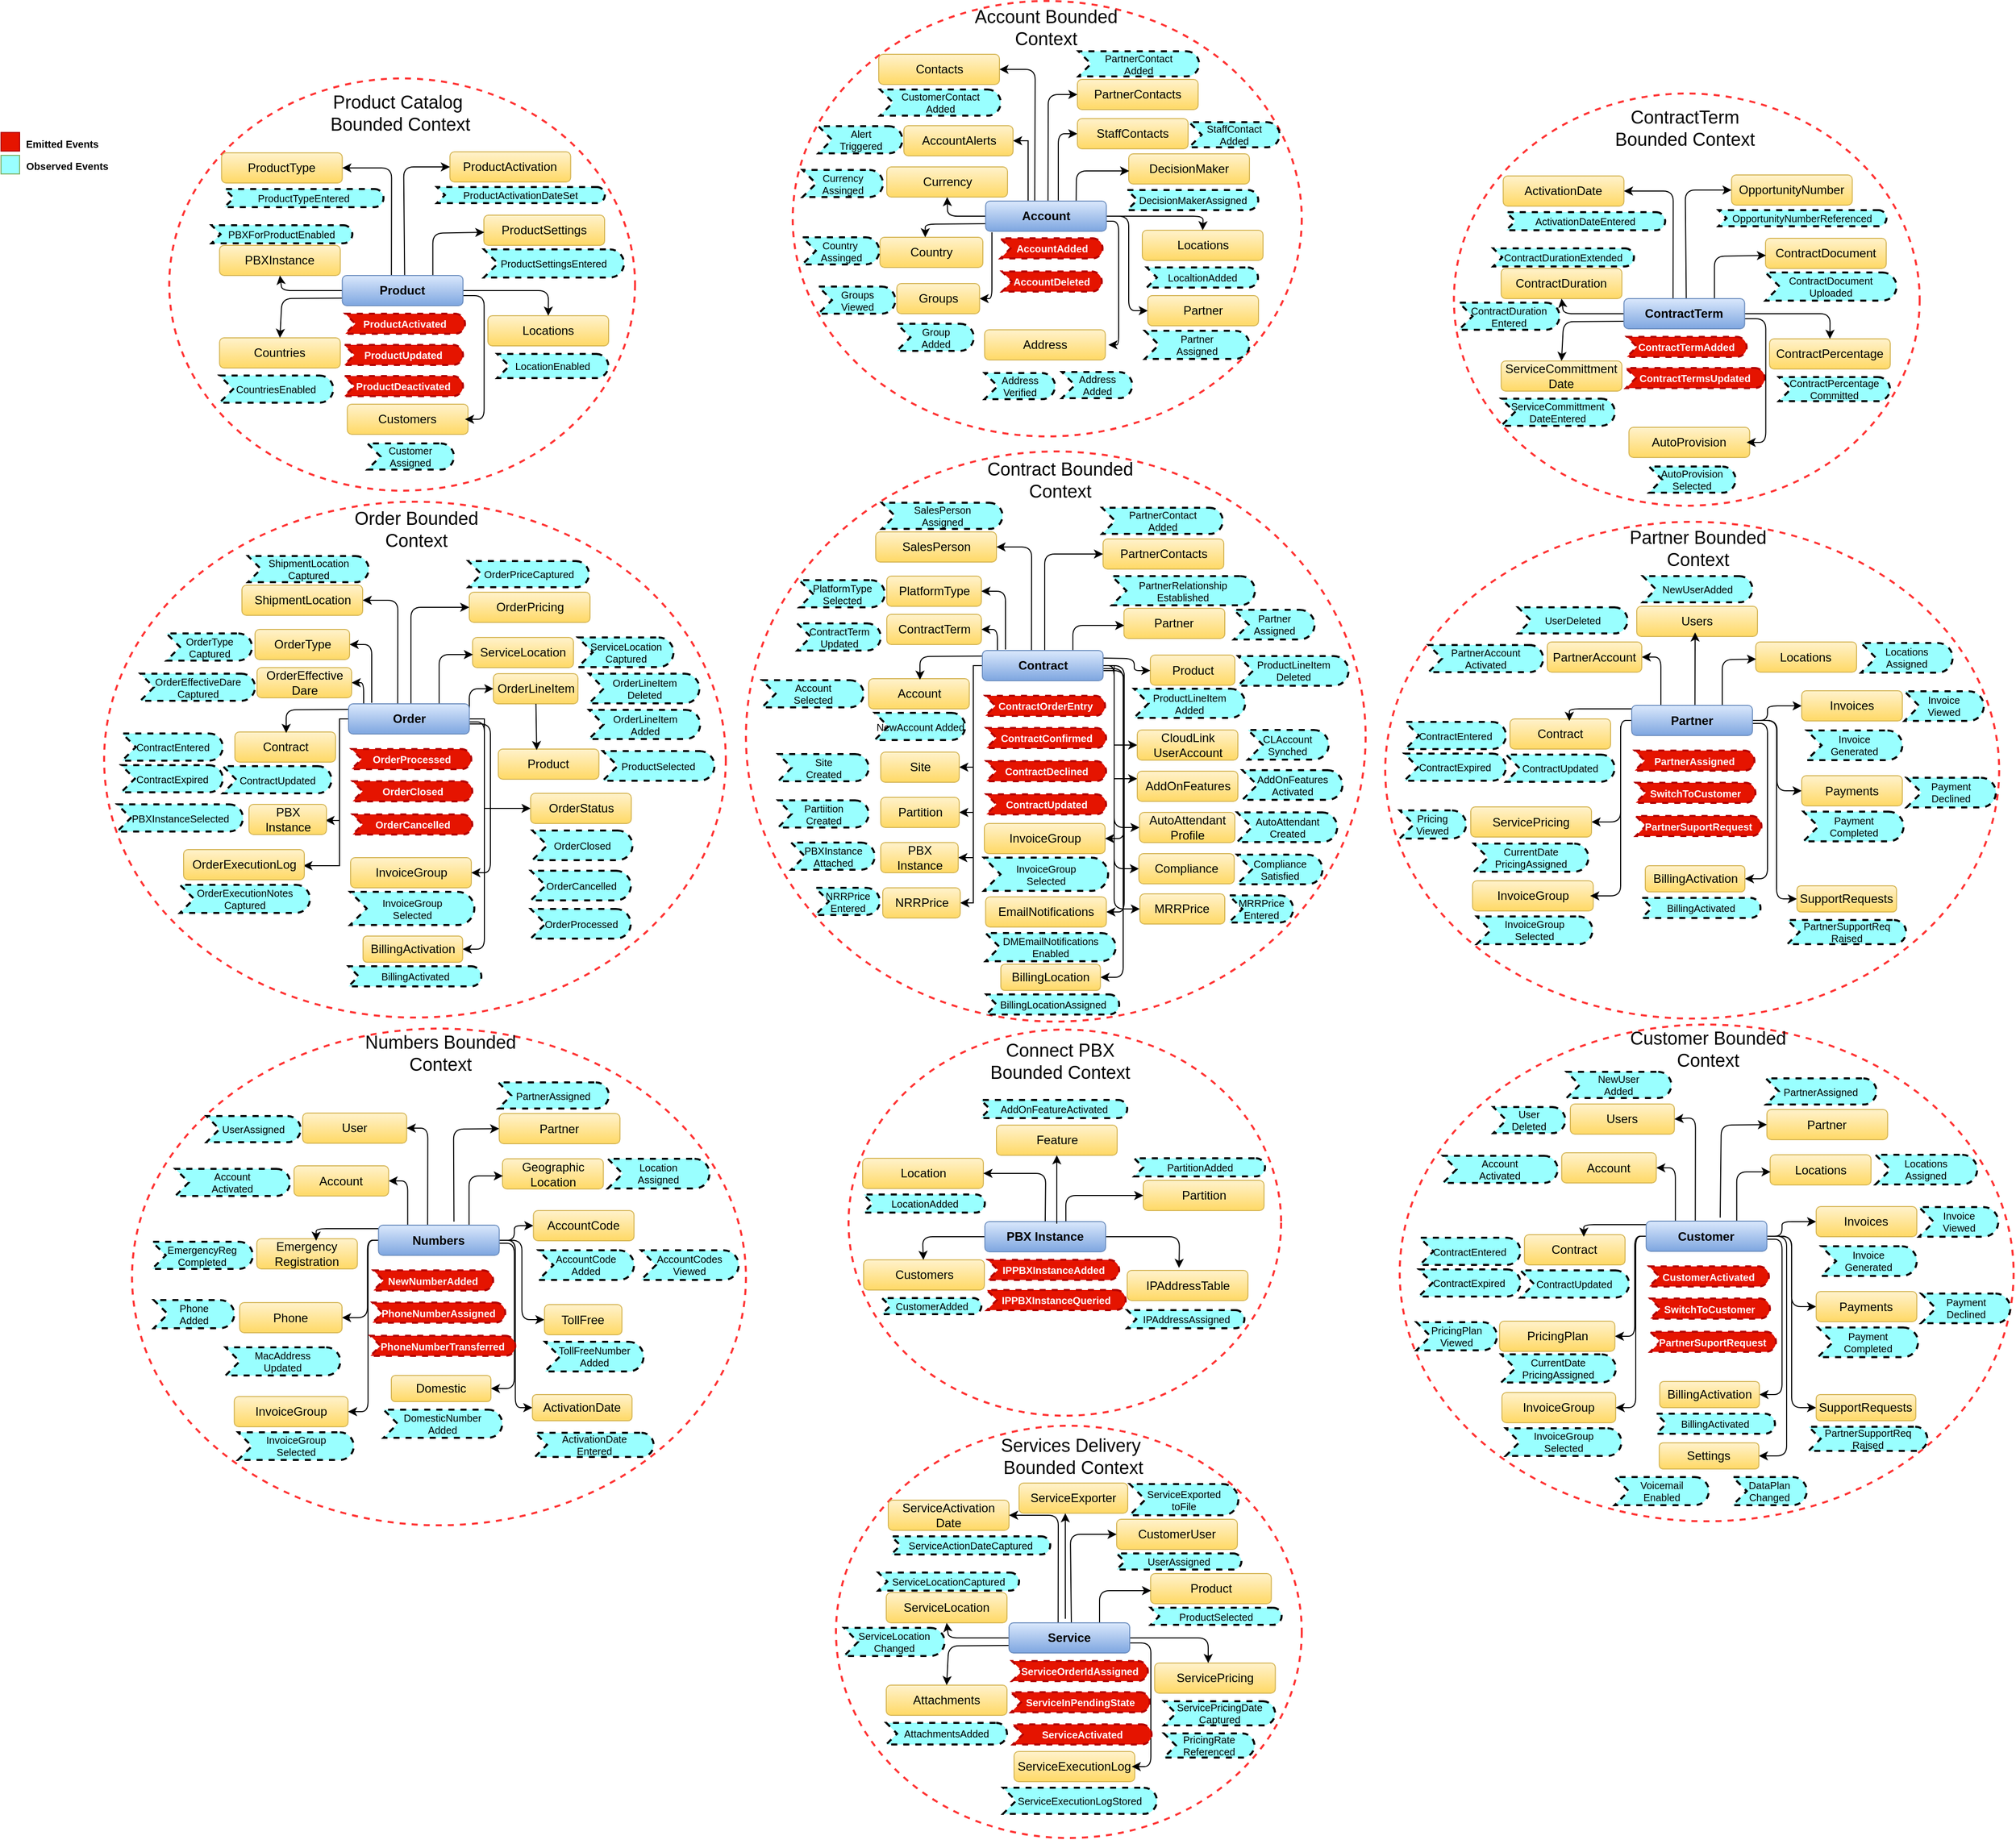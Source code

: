 <mxfile version="14.4.4" type="github">
  <diagram id="r4k9YjdjaylWLoNKeNUF" name="Page-1">
    <mxGraphModel dx="4784" dy="1108" grid="1" gridSize="10" guides="1" tooltips="1" connect="1" arrows="1" fold="1" page="1" pageScale="1" pageWidth="850" pageHeight="1100" math="0" shadow="0">
      <root>
        <mxCell id="0" />
        <mxCell id="1" parent="0" />
        <mxCell id="qQy5YdBlxpbomrs5Gsvu-120" value="" style="ellipse;whiteSpace=wrap;html=1;dashed=1;strokeWidth=2;strokeColor=#FF3333;" parent="1" vertex="1">
          <mxGeometry x="-794" y="570" width="610.25" height="494" as="geometry" />
        </mxCell>
        <mxCell id="9rIR4brEF0M2VbCypg3W-117" value="" style="whiteSpace=wrap;html=1;aspect=fixed;align=left;labelPosition=right;verticalLabelPosition=middle;verticalAlign=middle;fontSize=10;fillColor=#e51400;strokeColor=#B20000;fontColor=#ffffff;" parent="1" vertex="1">
          <mxGeometry x="-2170" y="182.75" width="18.5" height="18.5" as="geometry" />
        </mxCell>
        <mxCell id="9rIR4brEF0M2VbCypg3W-119" value="&lt;h1&gt;&lt;font style=&quot;font-size: 10px&quot;&gt;Emitted Events&lt;/font&gt;&lt;br&gt;&lt;/h1&gt;" style="text;html=1;strokeColor=none;fillColor=none;spacing=5;spacingTop=-20;whiteSpace=wrap;overflow=hidden;rounded=0;fontSize=10;align=center;" parent="1" vertex="1">
          <mxGeometry x="-2164.5" y="176" width="110" height="30" as="geometry" />
        </mxCell>
        <mxCell id="9rIR4brEF0M2VbCypg3W-120" value="&lt;h1&gt;&lt;font style=&quot;font-size: 10px&quot;&gt;Observed Events&lt;/font&gt;&lt;br&gt;&lt;/h1&gt;" style="text;html=1;strokeColor=none;fillColor=none;spacing=5;spacingTop=-20;whiteSpace=wrap;overflow=hidden;rounded=0;fontSize=10;align=center;" parent="1" vertex="1">
          <mxGeometry x="-2151.5" y="198" width="94" height="30" as="geometry" />
        </mxCell>
        <mxCell id="x8yFt2Wua3zqLqM0o2eU-73" value="" style="ellipse;whiteSpace=wrap;html=1;dashed=1;strokeWidth=2;strokeColor=#FF3333;" parent="1" vertex="1">
          <mxGeometry x="-1383" y="52" width="506" height="433" as="geometry" />
        </mxCell>
        <mxCell id="x8yFt2Wua3zqLqM0o2eU-75" value="Locations" style="rounded=1;whiteSpace=wrap;html=1;gradientColor=#ffd966;fillColor=#fff2cc;strokeColor=#d6b656;" parent="1" vertex="1">
          <mxGeometry x="-1035.5" y="280" width="120" height="30" as="geometry" />
        </mxCell>
        <mxCell id="x8yFt2Wua3zqLqM0o2eU-76" value="Country" style="rounded=1;whiteSpace=wrap;html=1;gradientColor=#ffd966;fillColor=#fff2cc;strokeColor=#d6b656;" parent="1" vertex="1">
          <mxGeometry x="-1296.25" y="287" width="102.25" height="30" as="geometry" />
        </mxCell>
        <mxCell id="x8yFt2Wua3zqLqM0o2eU-77" value="DecisionMaker" style="rounded=1;whiteSpace=wrap;html=1;gradientColor=#ffd966;fillColor=#fff2cc;strokeColor=#d6b656;" parent="1" vertex="1">
          <mxGeometry x="-1049" y="204" width="120" height="30" as="geometry" />
        </mxCell>
        <mxCell id="x8yFt2Wua3zqLqM0o2eU-78" value="Currency" style="rounded=1;whiteSpace=wrap;html=1;gradientColor=#ffd966;fillColor=#fff2cc;strokeColor=#d6b656;" parent="1" vertex="1">
          <mxGeometry x="-1289.5" y="217" width="120" height="30" as="geometry" />
        </mxCell>
        <mxCell id="x8yFt2Wua3zqLqM0o2eU-79" value="PartnerContacts" style="rounded=1;whiteSpace=wrap;html=1;gradientColor=#ffd966;fillColor=#fff2cc;strokeColor=#d6b656;" parent="1" vertex="1">
          <mxGeometry x="-1100" y="130" width="120" height="30" as="geometry" />
        </mxCell>
        <mxCell id="x8yFt2Wua3zqLqM0o2eU-80" value="Account Bounded Context" style="text;html=1;strokeColor=none;fillColor=none;align=center;verticalAlign=middle;whiteSpace=wrap;rounded=0;dashed=1;fontSize=18;" parent="1" vertex="1">
          <mxGeometry x="-1216" y="64" width="169.5" height="30" as="geometry" />
        </mxCell>
        <mxCell id="x8yFt2Wua3zqLqM0o2eU-81" value="" style="endArrow=classic;html=1;fontSize=18;entryX=0;entryY=0.5;entryDx=0;entryDy=0;" parent="1" target="x8yFt2Wua3zqLqM0o2eU-79" edge="1">
          <mxGeometry width="50" height="50" relative="1" as="geometry">
            <mxPoint x="-1129.25" y="253" as="sourcePoint" />
            <mxPoint x="-1129.25" y="171" as="targetPoint" />
            <Array as="points">
              <mxPoint x="-1129" y="145" />
            </Array>
          </mxGeometry>
        </mxCell>
        <mxCell id="x8yFt2Wua3zqLqM0o2eU-82" value="" style="endArrow=classic;html=1;fontSize=18;entryX=0.5;entryY=1;entryDx=0;entryDy=0;exitX=0;exitY=0.5;exitDx=0;exitDy=0;" parent="1" source="x8yFt2Wua3zqLqM0o2eU-74" target="x8yFt2Wua3zqLqM0o2eU-78" edge="1">
          <mxGeometry width="50" height="50" relative="1" as="geometry">
            <mxPoint x="-944.25" y="309" as="sourcePoint" />
            <mxPoint x="-894.25" y="259" as="targetPoint" />
            <Array as="points">
              <mxPoint x="-1229" y="266" />
            </Array>
          </mxGeometry>
        </mxCell>
        <mxCell id="x8yFt2Wua3zqLqM0o2eU-83" value="" style="endArrow=classic;html=1;fontSize=18;entryX=0.5;entryY=0;entryDx=0;entryDy=0;exitX=1;exitY=0.5;exitDx=0;exitDy=0;" parent="1" source="x8yFt2Wua3zqLqM0o2eU-74" target="x8yFt2Wua3zqLqM0o2eU-75" edge="1">
          <mxGeometry width="50" height="50" relative="1" as="geometry">
            <mxPoint x="-1181.25" y="276" as="sourcePoint" />
            <mxPoint x="-1241.25" y="235" as="targetPoint" />
            <Array as="points">
              <mxPoint x="-975" y="266" />
            </Array>
          </mxGeometry>
        </mxCell>
        <mxCell id="x8yFt2Wua3zqLqM0o2eU-84" value="" style="endArrow=classic;html=1;fontSize=18;exitX=0;exitY=0.75;exitDx=0;exitDy=0;entryX=0.44;entryY=0;entryDx=0;entryDy=0;entryPerimeter=0;" parent="1" source="x8yFt2Wua3zqLqM0o2eU-74" target="x8yFt2Wua3zqLqM0o2eU-76" edge="1">
          <mxGeometry width="50" height="50" relative="1" as="geometry">
            <mxPoint x="-1294.25" y="463" as="sourcePoint" />
            <mxPoint x="-1191.25" y="339" as="targetPoint" />
            <Array as="points">
              <mxPoint x="-1251.25" y="274" />
            </Array>
          </mxGeometry>
        </mxCell>
        <mxCell id="x8yFt2Wua3zqLqM0o2eU-87" value="" style="endArrow=classic;html=1;fontSize=18;exitX=0.75;exitY=0;exitDx=0;exitDy=0;entryX=0.004;entryY=0.567;entryDx=0;entryDy=0;entryPerimeter=0;" parent="1" source="x8yFt2Wua3zqLqM0o2eU-74" target="x8yFt2Wua3zqLqM0o2eU-77" edge="1">
          <mxGeometry width="50" height="50" relative="1" as="geometry">
            <mxPoint x="-1119.25" y="259" as="sourcePoint" />
            <mxPoint x="-1068.25" y="200" as="targetPoint" />
            <Array as="points">
              <mxPoint x="-1101" y="221" />
            </Array>
          </mxGeometry>
        </mxCell>
        <mxCell id="x8yFt2Wua3zqLqM0o2eU-88" value="DecisionMakerAssigned" style="html=1;outlineConnect=0;whiteSpace=wrap;fillColor=#99ffff;shape=mxgraph.archimate3.event;dashed=1;strokeWidth=2;fontSize=10;" parent="1" vertex="1">
          <mxGeometry x="-1050.5" y="240" width="130.25" height="20" as="geometry" />
        </mxCell>
        <mxCell id="x8yFt2Wua3zqLqM0o2eU-89" value="Currency &lt;br&gt;Assinged" style="html=1;outlineConnect=0;whiteSpace=wrap;fillColor=#99ffff;shape=mxgraph.archimate3.event;dashed=1;strokeWidth=2;fontSize=10;" parent="1" vertex="1">
          <mxGeometry x="-1373.25" y="220" width="80" height="27" as="geometry" />
        </mxCell>
        <mxCell id="x8yFt2Wua3zqLqM0o2eU-90" value="LocaltionAdded" style="html=1;outlineConnect=0;whiteSpace=wrap;fillColor=#99ffff;shape=mxgraph.archimate3.event;dashed=1;strokeWidth=2;fontSize=10;" parent="1" vertex="1">
          <mxGeometry x="-1031" y="317" width="110.5" height="20" as="geometry" />
        </mxCell>
        <mxCell id="x8yFt2Wua3zqLqM0o2eU-92" value="AccountDeleted" style="html=1;outlineConnect=0;whiteSpace=wrap;shape=mxgraph.archimate3.event;dashed=1;strokeWidth=2;fontSize=10;strokeColor=#B20000;fillColor=#e51400;fontColor=#ffffff;fontStyle=1" parent="1" vertex="1">
          <mxGeometry x="-1175" y="321" width="99.25" height="20" as="geometry" />
        </mxCell>
        <mxCell id="x8yFt2Wua3zqLqM0o2eU-93" value="AccountAdded" style="html=1;outlineConnect=0;whiteSpace=wrap;shape=mxgraph.archimate3.event;dashed=1;strokeWidth=2;fontSize=10;strokeColor=#B20000;fillColor=#e51400;fontColor=#ffffff;fontStyle=1" parent="1" vertex="1">
          <mxGeometry x="-1176.5" y="288" width="101.5" height="20" as="geometry" />
        </mxCell>
        <mxCell id="x8yFt2Wua3zqLqM0o2eU-94" value="Address&lt;br&gt;Added" style="html=1;outlineConnect=0;whiteSpace=wrap;fillColor=#99ffff;shape=mxgraph.archimate3.event;dashed=1;strokeWidth=2;fontSize=10;" parent="1" vertex="1">
          <mxGeometry x="-1115.5" y="421" width="70" height="26" as="geometry" />
        </mxCell>
        <mxCell id="x8yFt2Wua3zqLqM0o2eU-95" value="Address" style="rounded=1;whiteSpace=wrap;html=1;gradientColor=#ffd966;fillColor=#fff2cc;strokeColor=#d6b656;" parent="1" vertex="1">
          <mxGeometry x="-1192.25" y="379" width="120" height="30" as="geometry" />
        </mxCell>
        <mxCell id="x8yFt2Wua3zqLqM0o2eU-96" value="" style="endArrow=classic;html=1;exitX=0.5;exitY=1;exitDx=0;exitDy=0;entryX=1;entryY=0.5;entryDx=0;entryDy=0;" parent="1" edge="1">
          <mxGeometry width="50" height="50" relative="1" as="geometry">
            <mxPoint x="-1071.25" y="271" as="sourcePoint" />
            <mxPoint x="-1069.25" y="394" as="targetPoint" />
            <Array as="points">
              <mxPoint x="-1059" y="271" />
              <mxPoint x="-1059" y="298" />
              <mxPoint x="-1059" y="394" />
            </Array>
          </mxGeometry>
        </mxCell>
        <mxCell id="x8yFt2Wua3zqLqM0o2eU-97" value="Country&amp;nbsp;&lt;br&gt;Assinged" style="html=1;outlineConnect=0;whiteSpace=wrap;fillColor=#99ffff;shape=mxgraph.archimate3.event;dashed=1;strokeWidth=2;fontSize=10;" parent="1" vertex="1">
          <mxGeometry x="-1373.5" y="287" width="76.5" height="27" as="geometry" />
        </mxCell>
        <mxCell id="x8yFt2Wua3zqLqM0o2eU-98" value="Contacts" style="rounded=1;whiteSpace=wrap;html=1;gradientColor=#ffd966;fillColor=#fff2cc;strokeColor=#d6b656;" parent="1" vertex="1">
          <mxGeometry x="-1297.5" y="105" width="120" height="30" as="geometry" />
        </mxCell>
        <mxCell id="x8yFt2Wua3zqLqM0o2eU-99" value="" style="endArrow=classic;html=1;fontSize=18;entryX=1;entryY=0.5;entryDx=0;entryDy=0;exitX=0.407;exitY=-0.037;exitDx=0;exitDy=0;exitPerimeter=0;" parent="1" target="x8yFt2Wua3zqLqM0o2eU-98" edge="1">
          <mxGeometry width="50" height="50" relative="1" as="geometry">
            <mxPoint x="-1142.41" y="251.89" as="sourcePoint" />
            <mxPoint x="-1061.25" y="160" as="targetPoint" />
            <Array as="points">
              <mxPoint x="-1142" y="120" />
            </Array>
          </mxGeometry>
        </mxCell>
        <mxCell id="qQy5YdBlxpbomrs5Gsvu-103" style="edgeStyle=orthogonalEdgeStyle;rounded=0;orthogonalLoop=1;jettySize=auto;html=1;entryX=1;entryY=0.5;entryDx=0;entryDy=0;" parent="1" source="x8yFt2Wua3zqLqM0o2eU-74" target="qQy5YdBlxpbomrs5Gsvu-102" edge="1">
          <mxGeometry relative="1" as="geometry">
            <Array as="points">
              <mxPoint x="-1149" y="191" />
            </Array>
          </mxGeometry>
        </mxCell>
        <mxCell id="qQy5YdBlxpbomrs5Gsvu-107" style="edgeStyle=orthogonalEdgeStyle;rounded=1;orthogonalLoop=1;jettySize=auto;html=1;entryX=1;entryY=0.5;entryDx=0;entryDy=0;exitX=0.119;exitY=1.033;exitDx=0;exitDy=0;exitPerimeter=0;" parent="1" target="qQy5YdBlxpbomrs5Gsvu-105" edge="1">
          <mxGeometry relative="1" as="geometry">
            <mxPoint x="-1184.97" y="281.99" as="sourcePoint" />
            <mxPoint x="-1205.25" y="348" as="targetPoint" />
            <Array as="points">
              <mxPoint x="-1185" y="348" />
            </Array>
          </mxGeometry>
        </mxCell>
        <mxCell id="qQy5YdBlxpbomrs5Gsvu-132" style="edgeStyle=orthogonalEdgeStyle;rounded=1;orthogonalLoop=1;jettySize=auto;html=1;entryX=0;entryY=0.5;entryDx=0;entryDy=0;" parent="1" source="x8yFt2Wua3zqLqM0o2eU-74" target="qQy5YdBlxpbomrs5Gsvu-129" edge="1">
          <mxGeometry relative="1" as="geometry">
            <Array as="points">
              <mxPoint x="-1049" y="266" />
              <mxPoint x="-1049" y="360" />
            </Array>
          </mxGeometry>
        </mxCell>
        <mxCell id="qQy5YdBlxpbomrs5Gsvu-197" style="edgeStyle=orthogonalEdgeStyle;rounded=1;orthogonalLoop=1;jettySize=auto;html=1;entryX=0;entryY=0.5;entryDx=0;entryDy=0;" parent="1" source="x8yFt2Wua3zqLqM0o2eU-74" target="qQy5YdBlxpbomrs5Gsvu-195" edge="1">
          <mxGeometry relative="1" as="geometry">
            <Array as="points">
              <mxPoint x="-1119" y="184" />
            </Array>
          </mxGeometry>
        </mxCell>
        <mxCell id="x8yFt2Wua3zqLqM0o2eU-74" value="Account" style="rounded=1;whiteSpace=wrap;html=1;fontStyle=1;gradientColor=#7ea6e0;fillColor=#dae8fc;strokeColor=#6c8ebf;" parent="1" vertex="1">
          <mxGeometry x="-1191.25" y="251" width="120" height="30" as="geometry" />
        </mxCell>
        <mxCell id="x8yFt2Wua3zqLqM0o2eU-100" value="CustomerContact&lt;br&gt;Added" style="html=1;outlineConnect=0;whiteSpace=wrap;fillColor=#99ffff;shape=mxgraph.archimate3.event;dashed=1;strokeWidth=2;fontSize=10;" parent="1" vertex="1">
          <mxGeometry x="-1296.25" y="140" width="120" height="26" as="geometry" />
        </mxCell>
        <mxCell id="x8yFt2Wua3zqLqM0o2eU-102" value="PartnerContact&lt;br&gt;Added" style="html=1;outlineConnect=0;whiteSpace=wrap;fillColor=#99ffff;shape=mxgraph.archimate3.event;dashed=1;strokeWidth=2;fontSize=10;" parent="1" vertex="1">
          <mxGeometry x="-1099" y="102" width="120" height="25" as="geometry" />
        </mxCell>
        <mxCell id="x8yFt2Wua3zqLqM0o2eU-103" value="Address&lt;br&gt;Verified" style="html=1;outlineConnect=0;whiteSpace=wrap;fillColor=#99ffff;shape=mxgraph.archimate3.event;dashed=1;strokeWidth=2;fontSize=10;" parent="1" vertex="1">
          <mxGeometry x="-1192.25" y="422" width="70" height="26" as="geometry" />
        </mxCell>
        <mxCell id="x8yFt2Wua3zqLqM0o2eU-104" value="" style="ellipse;whiteSpace=wrap;html=1;dashed=1;strokeWidth=2;strokeColor=#FF3333;" parent="1" vertex="1">
          <mxGeometry x="-1429.5" y="500" width="616" height="567" as="geometry" />
        </mxCell>
        <mxCell id="x8yFt2Wua3zqLqM0o2eU-105" value="Product" style="rounded=1;whiteSpace=wrap;html=1;gradientColor=#ffd966;fillColor=#fff2cc;strokeColor=#d6b656;" parent="1" vertex="1">
          <mxGeometry x="-1027.5" y="702.5" width="84" height="30" as="geometry" />
        </mxCell>
        <mxCell id="x8yFt2Wua3zqLqM0o2eU-106" value="Account" style="rounded=1;whiteSpace=wrap;html=1;gradientColor=#ffd966;fillColor=#fff2cc;strokeColor=#d6b656;" parent="1" vertex="1">
          <mxGeometry x="-1307.5" y="726" width="100" height="30" as="geometry" />
        </mxCell>
        <mxCell id="x8yFt2Wua3zqLqM0o2eU-107" value="Partner" style="rounded=1;whiteSpace=wrap;html=1;gradientColor=#ffd966;fillColor=#fff2cc;strokeColor=#d6b656;" parent="1" vertex="1">
          <mxGeometry x="-1053.76" y="656" width="100.26" height="30" as="geometry" />
        </mxCell>
        <mxCell id="x8yFt2Wua3zqLqM0o2eU-108" value="PlatformType" style="rounded=1;whiteSpace=wrap;html=1;gradientColor=#ffd966;fillColor=#fff2cc;strokeColor=#d6b656;" parent="1" vertex="1">
          <mxGeometry x="-1289.5" y="624" width="94" height="30" as="geometry" />
        </mxCell>
        <mxCell id="x8yFt2Wua3zqLqM0o2eU-109" value="PartnerContacts" style="rounded=1;whiteSpace=wrap;html=1;gradientColor=#ffd966;fillColor=#fff2cc;strokeColor=#d6b656;" parent="1" vertex="1">
          <mxGeometry x="-1074.5" y="587" width="120" height="30" as="geometry" />
        </mxCell>
        <mxCell id="x8yFt2Wua3zqLqM0o2eU-110" value="Contract Bounded Context" style="text;html=1;strokeColor=none;fillColor=none;align=center;verticalAlign=middle;whiteSpace=wrap;rounded=0;dashed=1;fontSize=18;" parent="1" vertex="1">
          <mxGeometry x="-1202.25" y="514" width="169.5" height="30" as="geometry" />
        </mxCell>
        <mxCell id="x8yFt2Wua3zqLqM0o2eU-111" value="" style="endArrow=classic;html=1;fontSize=18;entryX=0;entryY=0.5;entryDx=0;entryDy=0;" parent="1" target="x8yFt2Wua3zqLqM0o2eU-109" edge="1">
          <mxGeometry width="50" height="50" relative="1" as="geometry">
            <mxPoint x="-1132.5" y="700" as="sourcePoint" />
            <mxPoint x="-1132.5" y="618" as="targetPoint" />
            <Array as="points">
              <mxPoint x="-1132.5" y="602" />
            </Array>
          </mxGeometry>
        </mxCell>
        <mxCell id="x8yFt2Wua3zqLqM0o2eU-112" value="" style="endArrow=classic;html=1;fontSize=18;entryX=1;entryY=0.5;entryDx=0;entryDy=0;" parent="1" target="x8yFt2Wua3zqLqM0o2eU-108" edge="1">
          <mxGeometry width="50" height="50" relative="1" as="geometry">
            <mxPoint x="-1171.5" y="697" as="sourcePoint" />
            <mxPoint x="-1201.5" y="667" as="targetPoint" />
            <Array as="points">
              <mxPoint x="-1171.5" y="639" />
            </Array>
          </mxGeometry>
        </mxCell>
        <mxCell id="x8yFt2Wua3zqLqM0o2eU-113" value="" style="endArrow=classic;html=1;fontSize=18;exitX=1;exitY=0.25;exitDx=0;exitDy=0;" parent="1" source="x8yFt2Wua3zqLqM0o2eU-127" target="x8yFt2Wua3zqLqM0o2eU-105" edge="1">
          <mxGeometry width="50" height="50" relative="1" as="geometry">
            <mxPoint x="-1184.5" y="723" as="sourcePoint" />
            <mxPoint x="-1013.5" y="727" as="targetPoint" />
            <Array as="points">
              <mxPoint x="-1043.5" y="706" />
              <mxPoint x="-1043.5" y="718" />
            </Array>
          </mxGeometry>
        </mxCell>
        <mxCell id="x8yFt2Wua3zqLqM0o2eU-114" value="" style="endArrow=classic;html=1;fontSize=18;exitX=0;exitY=0.75;exitDx=0;exitDy=0;" parent="1" edge="1">
          <mxGeometry width="50" height="50" relative="1" as="geometry">
            <mxPoint x="-1194.5" y="703.5" as="sourcePoint" />
            <mxPoint x="-1256.5" y="727" as="targetPoint" />
            <Array as="points">
              <mxPoint x="-1256.5" y="704" />
            </Array>
          </mxGeometry>
        </mxCell>
        <mxCell id="x8yFt2Wua3zqLqM0o2eU-115" value="" style="endArrow=classic;html=1;fontSize=18;exitX=0.75;exitY=0;exitDx=0;exitDy=0;entryX=0.004;entryY=0.567;entryDx=0;entryDy=0;entryPerimeter=0;" parent="1" source="x8yFt2Wua3zqLqM0o2eU-127" target="x8yFt2Wua3zqLqM0o2eU-107" edge="1">
          <mxGeometry width="50" height="50" relative="1" as="geometry">
            <mxPoint x="-1122.5" y="706" as="sourcePoint" />
            <mxPoint x="-1071.5" y="647" as="targetPoint" />
            <Array as="points">
              <mxPoint x="-1104.5" y="673" />
            </Array>
          </mxGeometry>
        </mxCell>
        <mxCell id="x8yFt2Wua3zqLqM0o2eU-116" value="Partner&lt;br&gt;Assigned" style="html=1;outlineConnect=0;whiteSpace=wrap;fillColor=#99ffff;shape=mxgraph.archimate3.event;dashed=1;strokeWidth=2;fontSize=10;align=center;" parent="1" vertex="1">
          <mxGeometry x="-944.5" y="657.5" width="80.26" height="29.5" as="geometry" />
        </mxCell>
        <mxCell id="x8yFt2Wua3zqLqM0o2eU-117" value="PlatformType&lt;br&gt;Selected" style="html=1;outlineConnect=0;whiteSpace=wrap;fillColor=#99ffff;shape=mxgraph.archimate3.event;dashed=1;strokeWidth=2;fontSize=10;" parent="1" vertex="1">
          <mxGeometry x="-1376.5" y="628" width="85" height="27" as="geometry" />
        </mxCell>
        <mxCell id="x8yFt2Wua3zqLqM0o2eU-118" value="ProductLineItem&lt;br&gt;Added" style="html=1;outlineConnect=0;whiteSpace=wrap;fillColor=#99ffff;shape=mxgraph.archimate3.event;dashed=1;strokeWidth=2;fontSize=10;" parent="1" vertex="1">
          <mxGeometry x="-1043.75" y="736" width="110.5" height="29" as="geometry" />
        </mxCell>
        <mxCell id="x8yFt2Wua3zqLqM0o2eU-119" value="ContractOrderEntry" style="html=1;outlineConnect=0;whiteSpace=wrap;shape=mxgraph.archimate3.event;dashed=1;strokeWidth=2;fontSize=10;strokeColor=#B20000;fillColor=#e51400;fontColor=#ffffff;fontStyle=1" parent="1" vertex="1">
          <mxGeometry x="-1191.5" y="743" width="119" height="20" as="geometry" />
        </mxCell>
        <mxCell id="x8yFt2Wua3zqLqM0o2eU-120" value="ContractUpdated" style="html=1;outlineConnect=0;whiteSpace=wrap;shape=mxgraph.archimate3.event;dashed=1;strokeWidth=2;fontSize=10;strokeColor=#B20000;fillColor=#e51400;fontColor=#ffffff;fontStyle=1" parent="1" vertex="1">
          <mxGeometry x="-1190.5" y="841" width="119" height="20" as="geometry" />
        </mxCell>
        <mxCell id="x8yFt2Wua3zqLqM0o2eU-122" value="InvoiceGroup" style="rounded=1;whiteSpace=wrap;html=1;gradientColor=#ffd966;fillColor=#fff2cc;strokeColor=#d6b656;" parent="1" vertex="1">
          <mxGeometry x="-1192.5" y="870" width="120" height="30" as="geometry" />
        </mxCell>
        <mxCell id="x8yFt2Wua3zqLqM0o2eU-123" value="" style="endArrow=classic;html=1;exitX=0.5;exitY=1;exitDx=0;exitDy=0;entryX=1;entryY=0.5;entryDx=0;entryDy=0;" parent="1" target="x8yFt2Wua3zqLqM0o2eU-122" edge="1">
          <mxGeometry width="50" height="50" relative="1" as="geometry">
            <mxPoint x="-1074.5" y="718" as="sourcePoint" />
            <mxPoint x="-1072.5" y="841" as="targetPoint" />
            <Array as="points">
              <mxPoint x="-1053.5" y="718" />
              <mxPoint x="-1053.5" y="885" />
            </Array>
          </mxGeometry>
        </mxCell>
        <mxCell id="x8yFt2Wua3zqLqM0o2eU-124" value="Account&lt;br&gt;Selected" style="html=1;outlineConnect=0;whiteSpace=wrap;fillColor=#99ffff;shape=mxgraph.archimate3.event;dashed=1;strokeWidth=2;fontSize=10;" parent="1" vertex="1">
          <mxGeometry x="-1413.5" y="727.5" width="101" height="27" as="geometry" />
        </mxCell>
        <mxCell id="x8yFt2Wua3zqLqM0o2eU-125" value="SalesPerson" style="rounded=1;whiteSpace=wrap;html=1;gradientColor=#ffd966;fillColor=#fff2cc;strokeColor=#d6b656;" parent="1" vertex="1">
          <mxGeometry x="-1300.5" y="580" width="120" height="30" as="geometry" />
        </mxCell>
        <mxCell id="x8yFt2Wua3zqLqM0o2eU-126" value="" style="endArrow=classic;html=1;fontSize=18;entryX=1;entryY=0.5;entryDx=0;entryDy=0;exitX=0.407;exitY=-0.037;exitDx=0;exitDy=0;exitPerimeter=0;" parent="1" target="x8yFt2Wua3zqLqM0o2eU-125" edge="1">
          <mxGeometry width="50" height="50" relative="1" as="geometry">
            <mxPoint x="-1145.66" y="698.89" as="sourcePoint" />
            <mxPoint x="-1064.5" y="607" as="targetPoint" />
            <Array as="points">
              <mxPoint x="-1145.5" y="595" />
            </Array>
          </mxGeometry>
        </mxCell>
        <mxCell id="x8yFt2Wua3zqLqM0o2eU-140" style="edgeStyle=orthogonalEdgeStyle;rounded=0;orthogonalLoop=1;jettySize=auto;html=1;entryX=0;entryY=0.5;entryDx=0;entryDy=0;fontSize=16;" parent="1" source="x8yFt2Wua3zqLqM0o2eU-127" target="x8yFt2Wua3zqLqM0o2eU-138" edge="1">
          <mxGeometry relative="1" as="geometry">
            <Array as="points">
              <mxPoint x="-1063.5" y="713" />
              <mxPoint x="-1063.5" y="792" />
            </Array>
          </mxGeometry>
        </mxCell>
        <mxCell id="x8yFt2Wua3zqLqM0o2eU-143" style="edgeStyle=orthogonalEdgeStyle;rounded=0;orthogonalLoop=1;jettySize=auto;html=1;entryX=0;entryY=0.25;entryDx=0;entryDy=0;fontSize=16;" parent="1" source="x8yFt2Wua3zqLqM0o2eU-127" target="x8yFt2Wua3zqLqM0o2eU-141" edge="1">
          <mxGeometry relative="1" as="geometry">
            <Array as="points">
              <mxPoint x="-1063.5" y="713" />
              <mxPoint x="-1063.5" y="826" />
            </Array>
          </mxGeometry>
        </mxCell>
        <mxCell id="xI-_J-oyyOmIZLtXHt4S-10" style="edgeStyle=orthogonalEdgeStyle;rounded=0;orthogonalLoop=1;jettySize=auto;html=1;entryX=1;entryY=0.5;entryDx=0;entryDy=0;" parent="1" source="x8yFt2Wua3zqLqM0o2eU-127" target="xI-_J-oyyOmIZLtXHt4S-3" edge="1">
          <mxGeometry relative="1" as="geometry">
            <Array as="points">
              <mxPoint x="-1203.5" y="713" />
              <mxPoint x="-1203.5" y="814" />
            </Array>
          </mxGeometry>
        </mxCell>
        <mxCell id="xI-_J-oyyOmIZLtXHt4S-11" style="edgeStyle=orthogonalEdgeStyle;rounded=0;orthogonalLoop=1;jettySize=auto;html=1;entryX=1;entryY=0.5;entryDx=0;entryDy=0;" parent="1" source="x8yFt2Wua3zqLqM0o2eU-127" target="xI-_J-oyyOmIZLtXHt4S-4" edge="1">
          <mxGeometry relative="1" as="geometry">
            <Array as="points">
              <mxPoint x="-1203.5" y="713" />
              <mxPoint x="-1203.5" y="859" />
            </Array>
          </mxGeometry>
        </mxCell>
        <mxCell id="xI-_J-oyyOmIZLtXHt4S-12" style="edgeStyle=orthogonalEdgeStyle;rounded=0;orthogonalLoop=1;jettySize=auto;html=1;entryX=1;entryY=0.5;entryDx=0;entryDy=0;" parent="1" source="x8yFt2Wua3zqLqM0o2eU-127" target="xI-_J-oyyOmIZLtXHt4S-5" edge="1">
          <mxGeometry relative="1" as="geometry">
            <Array as="points">
              <mxPoint x="-1203.5" y="713" />
              <mxPoint x="-1203.5" y="904" />
            </Array>
          </mxGeometry>
        </mxCell>
        <mxCell id="xI-_J-oyyOmIZLtXHt4S-13" style="edgeStyle=orthogonalEdgeStyle;rounded=0;orthogonalLoop=1;jettySize=auto;html=1;entryX=1;entryY=0.5;entryDx=0;entryDy=0;" parent="1" source="x8yFt2Wua3zqLqM0o2eU-127" target="xI-_J-oyyOmIZLtXHt4S-6" edge="1">
          <mxGeometry relative="1" as="geometry">
            <Array as="points">
              <mxPoint x="-1203.5" y="713" />
              <mxPoint x="-1203.5" y="949" />
            </Array>
          </mxGeometry>
        </mxCell>
        <mxCell id="xI-_J-oyyOmIZLtXHt4S-22" style="edgeStyle=orthogonalEdgeStyle;rounded=1;orthogonalLoop=1;jettySize=auto;html=1;entryX=1;entryY=0.5;entryDx=0;entryDy=0;" parent="1" source="x8yFt2Wua3zqLqM0o2eU-127" target="xI-_J-oyyOmIZLtXHt4S-21" edge="1">
          <mxGeometry relative="1" as="geometry">
            <Array as="points">
              <mxPoint x="-1179.5" y="677" />
            </Array>
          </mxGeometry>
        </mxCell>
        <mxCell id="xI-_J-oyyOmIZLtXHt4S-26" style="edgeStyle=orthogonalEdgeStyle;rounded=1;orthogonalLoop=1;jettySize=auto;html=1;entryX=1;entryY=0.5;entryDx=0;entryDy=0;exitX=1;exitY=0.5;exitDx=0;exitDy=0;exitPerimeter=0;" parent="1" source="x8yFt2Wua3zqLqM0o2eU-127" target="xI-_J-oyyOmIZLtXHt4S-24" edge="1">
          <mxGeometry relative="1" as="geometry">
            <Array as="points">
              <mxPoint x="-1053.5" y="713" />
              <mxPoint x="-1053.5" y="958" />
            </Array>
          </mxGeometry>
        </mxCell>
        <mxCell id="xI-_J-oyyOmIZLtXHt4S-27" style="edgeStyle=orthogonalEdgeStyle;rounded=1;orthogonalLoop=1;jettySize=auto;html=1;entryX=0;entryY=0.5;entryDx=0;entryDy=0;" parent="1" source="x8yFt2Wua3zqLqM0o2eU-127" target="xI-_J-oyyOmIZLtXHt4S-17" edge="1">
          <mxGeometry relative="1" as="geometry">
            <Array as="points">
              <mxPoint x="-1063.5" y="713" />
              <mxPoint x="-1063.5" y="915" />
            </Array>
          </mxGeometry>
        </mxCell>
        <mxCell id="xI-_J-oyyOmIZLtXHt4S-28" style="edgeStyle=orthogonalEdgeStyle;rounded=1;orthogonalLoop=1;jettySize=auto;html=1;entryX=0;entryY=0.5;entryDx=0;entryDy=0;" parent="1" source="x8yFt2Wua3zqLqM0o2eU-127" target="xI-_J-oyyOmIZLtXHt4S-1" edge="1">
          <mxGeometry relative="1" as="geometry">
            <Array as="points">
              <mxPoint x="-1063.5" y="713" />
              <mxPoint x="-1063.5" y="874" />
            </Array>
          </mxGeometry>
        </mxCell>
        <mxCell id="xI-_J-oyyOmIZLtXHt4S-60" style="edgeStyle=orthogonalEdgeStyle;rounded=1;orthogonalLoop=1;jettySize=auto;html=1;entryX=0;entryY=0.5;entryDx=0;entryDy=0;" parent="1" edge="1">
          <mxGeometry relative="1" as="geometry">
            <mxPoint x="-1074.5" y="713" as="sourcePoint" />
            <mxPoint x="-1037.88" y="955" as="targetPoint" />
            <Array as="points">
              <mxPoint x="-1063.5" y="713" />
              <mxPoint x="-1063.5" y="955" />
            </Array>
          </mxGeometry>
        </mxCell>
        <mxCell id="xI-_J-oyyOmIZLtXHt4S-61" style="edgeStyle=orthogonalEdgeStyle;rounded=1;orthogonalLoop=1;jettySize=auto;html=1;entryX=1;entryY=0.5;entryDx=0;entryDy=0;exitX=1;exitY=0.5;exitDx=0;exitDy=0;" parent="1" target="xI-_J-oyyOmIZLtXHt4S-57" edge="1">
          <mxGeometry relative="1" as="geometry">
            <mxPoint x="-1074.5" y="716" as="sourcePoint" />
            <mxPoint x="-1077.12" y="1032.5" as="targetPoint" />
            <Array as="points">
              <mxPoint x="-1054.5" y="716" />
              <mxPoint x="-1054.5" y="1023" />
            </Array>
          </mxGeometry>
        </mxCell>
        <mxCell id="x8yFt2Wua3zqLqM0o2eU-127" value="Contract" style="rounded=1;whiteSpace=wrap;html=1;fontStyle=1;gradientColor=#7ea6e0;fillColor=#dae8fc;strokeColor=#6c8ebf;" parent="1" vertex="1">
          <mxGeometry x="-1194.5" y="698" width="120" height="30" as="geometry" />
        </mxCell>
        <mxCell id="x8yFt2Wua3zqLqM0o2eU-128" value="SalesPerson&lt;br&gt;Assigned" style="html=1;outlineConnect=0;whiteSpace=wrap;fillColor=#99ffff;shape=mxgraph.archimate3.event;dashed=1;strokeWidth=2;fontSize=10;" parent="1" vertex="1">
          <mxGeometry x="-1294.5" y="551" width="120" height="26" as="geometry" />
        </mxCell>
        <mxCell id="x8yFt2Wua3zqLqM0o2eU-129" value="PartnerContact&lt;br&gt;Added" style="html=1;outlineConnect=0;whiteSpace=wrap;fillColor=#99ffff;shape=mxgraph.archimate3.event;dashed=1;strokeWidth=2;fontSize=10;" parent="1" vertex="1">
          <mxGeometry x="-1075.5" y="556" width="120" height="26" as="geometry" />
        </mxCell>
        <mxCell id="x8yFt2Wua3zqLqM0o2eU-130" value="InvoiceGroup&lt;br&gt;Selected" style="html=1;outlineConnect=0;whiteSpace=wrap;fillColor=#99ffff;shape=mxgraph.archimate3.event;dashed=1;strokeWidth=2;fontSize=10;" parent="1" vertex="1">
          <mxGeometry x="-1193.01" y="904" width="123.51" height="33" as="geometry" />
        </mxCell>
        <mxCell id="x8yFt2Wua3zqLqM0o2eU-131" value="PartnerRelationship&lt;br&gt;Established" style="html=1;outlineConnect=0;whiteSpace=wrap;fillColor=#99ffff;shape=mxgraph.archimate3.event;dashed=1;strokeWidth=2;fontSize=10;" parent="1" vertex="1">
          <mxGeometry x="-1065.88" y="624" width="142.38" height="29" as="geometry" />
        </mxCell>
        <mxCell id="x8yFt2Wua3zqLqM0o2eU-134" value="NewAccount Added" style="html=1;outlineConnect=0;whiteSpace=wrap;fillColor=#99ffff;shape=mxgraph.archimate3.event;dashed=1;strokeWidth=2;fontSize=10;" parent="1" vertex="1">
          <mxGeometry x="-1301.5" y="760" width="90" height="27" as="geometry" />
        </mxCell>
        <mxCell id="x8yFt2Wua3zqLqM0o2eU-137" value="ProductLineItem&lt;br&gt;Deleted" style="html=1;outlineConnect=0;whiteSpace=wrap;fillColor=#99ffff;shape=mxgraph.archimate3.event;dashed=1;strokeWidth=2;fontSize=10;align=center;" parent="1" vertex="1">
          <mxGeometry x="-940.25" y="703.5" width="109.75" height="29.5" as="geometry" />
        </mxCell>
        <mxCell id="x8yFt2Wua3zqLqM0o2eU-138" value="CloudLink&lt;br&gt;UserAccount" style="rounded=1;whiteSpace=wrap;html=1;gradientColor=#ffd966;fillColor=#fff2cc;strokeColor=#d6b656;" parent="1" vertex="1">
          <mxGeometry x="-1040.5" y="777" width="100" height="30" as="geometry" />
        </mxCell>
        <mxCell id="x8yFt2Wua3zqLqM0o2eU-139" value="CLAccount&lt;br&gt;Synched" style="html=1;outlineConnect=0;whiteSpace=wrap;fillColor=#99ffff;shape=mxgraph.archimate3.event;dashed=1;strokeWidth=2;fontSize=10;align=center;" parent="1" vertex="1">
          <mxGeometry x="-930.51" y="777" width="80.26" height="29.5" as="geometry" />
        </mxCell>
        <mxCell id="x8yFt2Wua3zqLqM0o2eU-141" value="AddOnFeatures" style="rounded=1;whiteSpace=wrap;html=1;gradientColor=#ffd966;fillColor=#fff2cc;strokeColor=#d6b656;" parent="1" vertex="1">
          <mxGeometry x="-1040.5" y="818" width="100" height="30" as="geometry" />
        </mxCell>
        <mxCell id="x8yFt2Wua3zqLqM0o2eU-142" value="AddOnFeatures&lt;br&gt;Activated" style="html=1;outlineConnect=0;whiteSpace=wrap;fillColor=#99ffff;shape=mxgraph.archimate3.event;dashed=1;strokeWidth=2;fontSize=10;align=center;" parent="1" vertex="1">
          <mxGeometry x="-936" y="817" width="99.5" height="29.5" as="geometry" />
        </mxCell>
        <mxCell id="xI-_J-oyyOmIZLtXHt4S-1" value="AutoAttendant&lt;br&gt;Profile" style="rounded=1;whiteSpace=wrap;html=1;gradientColor=#ffd966;fillColor=#fff2cc;strokeColor=#d6b656;" parent="1" vertex="1">
          <mxGeometry x="-1038.25" y="859" width="94.75" height="30" as="geometry" />
        </mxCell>
        <mxCell id="xI-_J-oyyOmIZLtXHt4S-2" value="AutoAttendant&lt;br&gt;Created" style="html=1;outlineConnect=0;whiteSpace=wrap;fillColor=#99ffff;shape=mxgraph.archimate3.event;dashed=1;strokeWidth=2;fontSize=10;align=center;" parent="1" vertex="1">
          <mxGeometry x="-941.25" y="859" width="99.5" height="29.5" as="geometry" />
        </mxCell>
        <mxCell id="xI-_J-oyyOmIZLtXHt4S-3" value="Site" style="rounded=1;whiteSpace=wrap;html=1;gradientColor=#ffd966;fillColor=#fff2cc;strokeColor=#d6b656;" parent="1" vertex="1">
          <mxGeometry x="-1295.5" y="799" width="78" height="30" as="geometry" />
        </mxCell>
        <mxCell id="xI-_J-oyyOmIZLtXHt4S-4" value="Partition" style="rounded=1;whiteSpace=wrap;html=1;gradientColor=#ffd966;fillColor=#fff2cc;strokeColor=#d6b656;" parent="1" vertex="1">
          <mxGeometry x="-1295.5" y="844" width="78" height="30" as="geometry" />
        </mxCell>
        <mxCell id="xI-_J-oyyOmIZLtXHt4S-5" value="PBX&lt;br&gt;Instance" style="rounded=1;whiteSpace=wrap;html=1;gradientColor=#ffd966;fillColor=#fff2cc;strokeColor=#d6b656;" parent="1" vertex="1">
          <mxGeometry x="-1295.5" y="889" width="77" height="30" as="geometry" />
        </mxCell>
        <mxCell id="xI-_J-oyyOmIZLtXHt4S-6" value="NRRPrice" style="rounded=1;whiteSpace=wrap;html=1;gradientColor=#ffd966;fillColor=#fff2cc;strokeColor=#d6b656;" parent="1" vertex="1">
          <mxGeometry x="-1293.5" y="934" width="77" height="30" as="geometry" />
        </mxCell>
        <mxCell id="xI-_J-oyyOmIZLtXHt4S-7" value="Site &lt;br&gt;Created" style="html=1;outlineConnect=0;whiteSpace=wrap;fillColor=#99ffff;shape=mxgraph.archimate3.event;dashed=1;strokeWidth=2;fontSize=10;" parent="1" vertex="1">
          <mxGeometry x="-1397.5" y="801" width="90" height="27" as="geometry" />
        </mxCell>
        <mxCell id="xI-_J-oyyOmIZLtXHt4S-8" value="Partiition&lt;br&gt;Created" style="html=1;outlineConnect=0;whiteSpace=wrap;fillColor=#99ffff;shape=mxgraph.archimate3.event;dashed=1;strokeWidth=2;fontSize=10;" parent="1" vertex="1">
          <mxGeometry x="-1397.5" y="847" width="90" height="27" as="geometry" />
        </mxCell>
        <mxCell id="xI-_J-oyyOmIZLtXHt4S-9" value="PBXInstance&lt;br&gt;Attached" style="html=1;outlineConnect=0;whiteSpace=wrap;fillColor=#99ffff;shape=mxgraph.archimate3.event;dashed=1;strokeWidth=2;fontSize=10;" parent="1" vertex="1">
          <mxGeometry x="-1384.5" y="889" width="83" height="27" as="geometry" />
        </mxCell>
        <mxCell id="xI-_J-oyyOmIZLtXHt4S-14" value="NRRPrice&lt;br&gt;Entered" style="html=1;outlineConnect=0;whiteSpace=wrap;fillColor=#99ffff;shape=mxgraph.archimate3.event;dashed=1;strokeWidth=2;fontSize=10;" parent="1" vertex="1">
          <mxGeometry x="-1360.5" y="934" width="64" height="27" as="geometry" />
        </mxCell>
        <mxCell id="xI-_J-oyyOmIZLtXHt4S-15" value="ContractDeclined" style="html=1;outlineConnect=0;whiteSpace=wrap;shape=mxgraph.archimate3.event;dashed=1;strokeWidth=2;fontSize=10;strokeColor=#B20000;fillColor=#e51400;fontColor=#ffffff;fontStyle=1" parent="1" vertex="1">
          <mxGeometry x="-1190.5" y="808" width="119" height="20" as="geometry" />
        </mxCell>
        <mxCell id="xI-_J-oyyOmIZLtXHt4S-16" value="ContractConfirmed" style="html=1;outlineConnect=0;whiteSpace=wrap;shape=mxgraph.archimate3.event;dashed=1;strokeWidth=2;fontSize=10;strokeColor=#B20000;fillColor=#e51400;fontColor=#ffffff;fontStyle=1" parent="1" vertex="1">
          <mxGeometry x="-1190.5" y="775" width="119" height="20" as="geometry" />
        </mxCell>
        <mxCell id="xI-_J-oyyOmIZLtXHt4S-17" value="Compliance" style="rounded=1;whiteSpace=wrap;html=1;gradientColor=#ffd966;fillColor=#fff2cc;strokeColor=#d6b656;" parent="1" vertex="1">
          <mxGeometry x="-1038.87" y="900" width="94.75" height="30" as="geometry" />
        </mxCell>
        <mxCell id="xI-_J-oyyOmIZLtXHt4S-18" value="Compliance&lt;br&gt;Satisfied" style="html=1;outlineConnect=0;whiteSpace=wrap;fillColor=#99ffff;shape=mxgraph.archimate3.event;dashed=1;strokeWidth=2;fontSize=10;align=center;" parent="1" vertex="1">
          <mxGeometry x="-941.25" y="901" width="84.87" height="29.5" as="geometry" />
        </mxCell>
        <mxCell id="xI-_J-oyyOmIZLtXHt4S-21" value="ContractTerm" style="rounded=1;whiteSpace=wrap;html=1;gradientColor=#ffd966;fillColor=#fff2cc;strokeColor=#d6b656;" parent="1" vertex="1">
          <mxGeometry x="-1289.5" y="662" width="94" height="30" as="geometry" />
        </mxCell>
        <mxCell id="xI-_J-oyyOmIZLtXHt4S-23" value="ContractTerm&lt;br&gt;Updated" style="html=1;outlineConnect=0;whiteSpace=wrap;fillColor=#99ffff;shape=mxgraph.archimate3.event;dashed=1;strokeWidth=2;fontSize=10;" parent="1" vertex="1">
          <mxGeometry x="-1378.5" y="671" width="83" height="27" as="geometry" />
        </mxCell>
        <mxCell id="xI-_J-oyyOmIZLtXHt4S-24" value="EmailNotifications" style="rounded=1;whiteSpace=wrap;html=1;gradientColor=#ffd966;fillColor=#fff2cc;strokeColor=#d6b656;" parent="1" vertex="1">
          <mxGeometry x="-1191.25" y="943" width="120" height="30" as="geometry" />
        </mxCell>
        <mxCell id="xI-_J-oyyOmIZLtXHt4S-25" value="DMEmailNotifications&lt;br&gt;Enabled" style="html=1;outlineConnect=0;whiteSpace=wrap;fillColor=#99ffff;shape=mxgraph.archimate3.event;dashed=1;strokeWidth=2;fontSize=10;" parent="1" vertex="1">
          <mxGeometry x="-1191.25" y="979" width="129.25" height="28" as="geometry" />
        </mxCell>
        <mxCell id="xI-_J-oyyOmIZLtXHt4S-29" value="" style="ellipse;whiteSpace=wrap;html=1;dashed=1;strokeWidth=2;strokeColor=#FF3333;" parent="1" vertex="1">
          <mxGeometry x="-725.75" y="144" width="463" height="410" as="geometry" />
        </mxCell>
        <mxCell id="xI-_J-oyyOmIZLtXHt4S-30" value="ContractPercentage" style="rounded=1;whiteSpace=wrap;html=1;gradientColor=#ffd966;fillColor=#fff2cc;strokeColor=#d6b656;" parent="1" vertex="1">
          <mxGeometry x="-412" y="388" width="120" height="30" as="geometry" />
        </mxCell>
        <mxCell id="xI-_J-oyyOmIZLtXHt4S-31" value="ServiceCommittment&lt;br&gt;Date" style="rounded=1;whiteSpace=wrap;html=1;gradientColor=#ffd966;fillColor=#fff2cc;strokeColor=#d6b656;" parent="1" vertex="1">
          <mxGeometry x="-678.75" y="410" width="120" height="30" as="geometry" />
        </mxCell>
        <mxCell id="xI-_J-oyyOmIZLtXHt4S-32" value="ContractDocument" style="rounded=1;whiteSpace=wrap;html=1;gradientColor=#ffd966;fillColor=#fff2cc;strokeColor=#d6b656;" parent="1" vertex="1">
          <mxGeometry x="-416" y="288" width="120" height="30" as="geometry" />
        </mxCell>
        <mxCell id="xI-_J-oyyOmIZLtXHt4S-33" value="ContractDuration" style="rounded=1;whiteSpace=wrap;html=1;gradientColor=#ffd966;fillColor=#fff2cc;strokeColor=#d6b656;" parent="1" vertex="1">
          <mxGeometry x="-678.75" y="318" width="120" height="30" as="geometry" />
        </mxCell>
        <mxCell id="xI-_J-oyyOmIZLtXHt4S-34" value="OpportunityNumber" style="rounded=1;whiteSpace=wrap;html=1;gradientColor=#ffd966;fillColor=#fff2cc;strokeColor=#d6b656;" parent="1" vertex="1">
          <mxGeometry x="-449.75" y="225" width="120" height="30" as="geometry" />
        </mxCell>
        <mxCell id="xI-_J-oyyOmIZLtXHt4S-35" value="ContractTerm Bounded Context" style="text;html=1;strokeColor=none;fillColor=none;align=center;verticalAlign=middle;whiteSpace=wrap;rounded=0;dashed=1;fontSize=18;" parent="1" vertex="1">
          <mxGeometry x="-581.5" y="164" width="169.5" height="30" as="geometry" />
        </mxCell>
        <mxCell id="xI-_J-oyyOmIZLtXHt4S-36" value="" style="endArrow=classic;html=1;fontSize=18;entryX=0;entryY=0.5;entryDx=0;entryDy=0;" parent="1" target="xI-_J-oyyOmIZLtXHt4S-34" edge="1">
          <mxGeometry width="50" height="50" relative="1" as="geometry">
            <mxPoint x="-494.75" y="350" as="sourcePoint" />
            <mxPoint x="-494.75" y="268" as="targetPoint" />
            <Array as="points">
              <mxPoint x="-495.75" y="240" />
            </Array>
          </mxGeometry>
        </mxCell>
        <mxCell id="xI-_J-oyyOmIZLtXHt4S-37" value="" style="endArrow=classic;html=1;fontSize=18;entryX=0.5;entryY=1;entryDx=0;entryDy=0;exitX=0;exitY=0.5;exitDx=0;exitDy=0;" parent="1" source="xI-_J-oyyOmIZLtXHt4S-52" target="xI-_J-oyyOmIZLtXHt4S-33" edge="1">
          <mxGeometry width="50" height="50" relative="1" as="geometry">
            <mxPoint x="-309.75" y="406" as="sourcePoint" />
            <mxPoint x="-259.75" y="356" as="targetPoint" />
            <Array as="points">
              <mxPoint x="-616.75" y="363" />
            </Array>
          </mxGeometry>
        </mxCell>
        <mxCell id="xI-_J-oyyOmIZLtXHt4S-38" value="" style="endArrow=classic;html=1;fontSize=18;entryX=0.5;entryY=0;entryDx=0;entryDy=0;exitX=1;exitY=0.5;exitDx=0;exitDy=0;" parent="1" source="xI-_J-oyyOmIZLtXHt4S-52" target="xI-_J-oyyOmIZLtXHt4S-30" edge="1">
          <mxGeometry width="50" height="50" relative="1" as="geometry">
            <mxPoint x="-546.75" y="373" as="sourcePoint" />
            <mxPoint x="-606.75" y="332" as="targetPoint" />
            <Array as="points">
              <mxPoint x="-351.75" y="363" />
            </Array>
          </mxGeometry>
        </mxCell>
        <mxCell id="xI-_J-oyyOmIZLtXHt4S-39" value="" style="endArrow=classic;html=1;fontSize=18;exitX=0;exitY=0.75;exitDx=0;exitDy=0;entryX=0.5;entryY=0;entryDx=0;entryDy=0;" parent="1" source="xI-_J-oyyOmIZLtXHt4S-52" target="xI-_J-oyyOmIZLtXHt4S-31" edge="1">
          <mxGeometry width="50" height="50" relative="1" as="geometry">
            <mxPoint x="-659.75" y="560" as="sourcePoint" />
            <mxPoint x="-556.75" y="436" as="targetPoint" />
            <Array as="points">
              <mxPoint x="-616.75" y="371" />
            </Array>
          </mxGeometry>
        </mxCell>
        <mxCell id="xI-_J-oyyOmIZLtXHt4S-40" value="" style="endArrow=classic;html=1;fontSize=18;exitX=0.75;exitY=0;exitDx=0;exitDy=0;entryX=0.004;entryY=0.567;entryDx=0;entryDy=0;entryPerimeter=0;" parent="1" source="xI-_J-oyyOmIZLtXHt4S-52" target="xI-_J-oyyOmIZLtXHt4S-32" edge="1">
          <mxGeometry width="50" height="50" relative="1" as="geometry">
            <mxPoint x="-484.75" y="356" as="sourcePoint" />
            <mxPoint x="-433.75" y="297" as="targetPoint" />
            <Array as="points">
              <mxPoint x="-466.75" y="306" />
            </Array>
          </mxGeometry>
        </mxCell>
        <mxCell id="xI-_J-oyyOmIZLtXHt4S-41" value="ContractDocument&lt;br&gt;Uploaded" style="html=1;outlineConnect=0;whiteSpace=wrap;fillColor=#99ffff;shape=mxgraph.archimate3.event;dashed=1;strokeWidth=2;fontSize=10;" parent="1" vertex="1">
          <mxGeometry x="-416" y="322" width="130.25" height="28" as="geometry" />
        </mxCell>
        <mxCell id="xI-_J-oyyOmIZLtXHt4S-42" value="ContractDuration&lt;br&gt;Entered" style="html=1;outlineConnect=0;whiteSpace=wrap;fillColor=#99ffff;shape=mxgraph.archimate3.event;dashed=1;strokeWidth=2;fontSize=10;" parent="1" vertex="1">
          <mxGeometry x="-720.75" y="352" width="100" height="27" as="geometry" />
        </mxCell>
        <mxCell id="xI-_J-oyyOmIZLtXHt4S-43" value="ContractPercentage&lt;br&gt;Committed" style="html=1;outlineConnect=0;whiteSpace=wrap;fillColor=#99ffff;shape=mxgraph.archimate3.event;dashed=1;strokeWidth=2;fontSize=10;" parent="1" vertex="1">
          <mxGeometry x="-402.75" y="426" width="110.5" height="24" as="geometry" />
        </mxCell>
        <mxCell id="xI-_J-oyyOmIZLtXHt4S-44" value="ContractTermsUpdated" style="html=1;outlineConnect=0;whiteSpace=wrap;shape=mxgraph.archimate3.event;dashed=1;strokeWidth=2;fontSize=10;strokeColor=#B20000;fillColor=#e51400;fontColor=#ffffff;fontStyle=1" parent="1" vertex="1">
          <mxGeometry x="-554.75" y="417" width="138" height="20" as="geometry" />
        </mxCell>
        <mxCell id="xI-_J-oyyOmIZLtXHt4S-45" value="ContractTermAdded" style="html=1;outlineConnect=0;whiteSpace=wrap;shape=mxgraph.archimate3.event;dashed=1;strokeWidth=2;fontSize=10;strokeColor=#B20000;fillColor=#e51400;fontColor=#ffffff;fontStyle=1" parent="1" vertex="1">
          <mxGeometry x="-553.75" y="386" width="119" height="20" as="geometry" />
        </mxCell>
        <mxCell id="xI-_J-oyyOmIZLtXHt4S-47" value="AutoProvision" style="rounded=1;whiteSpace=wrap;html=1;gradientColor=#ffd966;fillColor=#fff2cc;strokeColor=#d6b656;" parent="1" vertex="1">
          <mxGeometry x="-551.75" y="476" width="120" height="30" as="geometry" />
        </mxCell>
        <mxCell id="xI-_J-oyyOmIZLtXHt4S-48" value="" style="endArrow=classic;html=1;exitX=0.5;exitY=1;exitDx=0;exitDy=0;entryX=1;entryY=0.5;entryDx=0;entryDy=0;" parent="1" edge="1">
          <mxGeometry width="50" height="50" relative="1" as="geometry">
            <mxPoint x="-436.75" y="368" as="sourcePoint" />
            <mxPoint x="-434.75" y="491" as="targetPoint" />
            <Array as="points">
              <mxPoint x="-415.75" y="368" />
              <mxPoint x="-415.75" y="426" />
              <mxPoint x="-415.75" y="491" />
            </Array>
          </mxGeometry>
        </mxCell>
        <mxCell id="xI-_J-oyyOmIZLtXHt4S-49" value="ServiceCommittment&lt;br&gt;DateEntered" style="html=1;outlineConnect=0;whiteSpace=wrap;fillColor=#99ffff;shape=mxgraph.archimate3.event;dashed=1;strokeWidth=2;fontSize=10;" parent="1" vertex="1">
          <mxGeometry x="-678.75" y="447.5" width="113" height="27" as="geometry" />
        </mxCell>
        <mxCell id="xI-_J-oyyOmIZLtXHt4S-50" value="ActivationDate" style="rounded=1;whiteSpace=wrap;html=1;gradientColor=#ffd966;fillColor=#fff2cc;strokeColor=#d6b656;" parent="1" vertex="1">
          <mxGeometry x="-676.75" y="226" width="120" height="30" as="geometry" />
        </mxCell>
        <mxCell id="xI-_J-oyyOmIZLtXHt4S-51" value="" style="endArrow=classic;html=1;fontSize=18;entryX=1;entryY=0.5;entryDx=0;entryDy=0;exitX=0.407;exitY=-0.037;exitDx=0;exitDy=0;exitPerimeter=0;" parent="1" target="xI-_J-oyyOmIZLtXHt4S-50" edge="1">
          <mxGeometry width="50" height="50" relative="1" as="geometry">
            <mxPoint x="-507.91" y="348.89" as="sourcePoint" />
            <mxPoint x="-426.75" y="257" as="targetPoint" />
            <Array as="points">
              <mxPoint x="-507.75" y="241" />
            </Array>
          </mxGeometry>
        </mxCell>
        <mxCell id="xI-_J-oyyOmIZLtXHt4S-52" value="ContractTerm" style="rounded=1;whiteSpace=wrap;html=1;fontStyle=1;gradientColor=#7ea6e0;fillColor=#dae8fc;strokeColor=#6c8ebf;" parent="1" vertex="1">
          <mxGeometry x="-556.75" y="348" width="120" height="30" as="geometry" />
        </mxCell>
        <mxCell id="xI-_J-oyyOmIZLtXHt4S-53" value="ActivationDateEntered" style="html=1;outlineConnect=0;whiteSpace=wrap;fillColor=#99ffff;shape=mxgraph.archimate3.event;dashed=1;strokeWidth=2;fontSize=10;" parent="1" vertex="1">
          <mxGeometry x="-673.75" y="262" width="158" height="18" as="geometry" />
        </mxCell>
        <mxCell id="xI-_J-oyyOmIZLtXHt4S-54" value="OpportunityNumberReferenced" style="html=1;outlineConnect=0;whiteSpace=wrap;fillColor=#99ffff;shape=mxgraph.archimate3.event;dashed=1;strokeWidth=2;fontSize=10;" parent="1" vertex="1">
          <mxGeometry x="-462.75" y="260" width="167" height="16" as="geometry" />
        </mxCell>
        <mxCell id="xI-_J-oyyOmIZLtXHt4S-55" value="AutoProvision&lt;br&gt;Selected" style="html=1;outlineConnect=0;whiteSpace=wrap;fillColor=#99ffff;shape=mxgraph.archimate3.event;dashed=1;strokeWidth=2;fontSize=10;" parent="1" vertex="1">
          <mxGeometry x="-531.75" y="515" width="86" height="26" as="geometry" />
        </mxCell>
        <mxCell id="xI-_J-oyyOmIZLtXHt4S-56" value="MRRPrice" style="rounded=1;whiteSpace=wrap;html=1;gradientColor=#ffd966;fillColor=#fff2cc;strokeColor=#d6b656;" parent="1" vertex="1">
          <mxGeometry x="-1037.88" y="940" width="84.38" height="30" as="geometry" />
        </mxCell>
        <mxCell id="xI-_J-oyyOmIZLtXHt4S-57" value="BillingLocation" style="rounded=1;whiteSpace=wrap;html=1;gradientColor=#ffd966;fillColor=#fff2cc;strokeColor=#d6b656;" parent="1" vertex="1">
          <mxGeometry x="-1176.12" y="1010" width="99" height="26" as="geometry" />
        </mxCell>
        <mxCell id="xI-_J-oyyOmIZLtXHt4S-58" value="BillingLocationAssigned" style="html=1;outlineConnect=0;whiteSpace=wrap;fillColor=#99ffff;shape=mxgraph.archimate3.event;dashed=1;strokeWidth=2;fontSize=10;" parent="1" vertex="1">
          <mxGeometry x="-1190.5" y="1040" width="132" height="20" as="geometry" />
        </mxCell>
        <mxCell id="xI-_J-oyyOmIZLtXHt4S-59" value="MRRPrice&lt;br&gt;Entered" style="html=1;outlineConnect=0;whiteSpace=wrap;fillColor=#99ffff;shape=mxgraph.archimate3.event;dashed=1;strokeWidth=2;fontSize=10;" parent="1" vertex="1">
          <mxGeometry x="-949.5" y="941.5" width="64" height="27" as="geometry" />
        </mxCell>
        <mxCell id="xI-_J-oyyOmIZLtXHt4S-62" value="ContractDurationExtended" style="html=1;outlineConnect=0;whiteSpace=wrap;fillColor=#99ffff;shape=mxgraph.archimate3.event;dashed=1;strokeWidth=2;fontSize=10;" parent="1" vertex="1">
          <mxGeometry x="-686.75" y="298" width="140" height="18" as="geometry" />
        </mxCell>
        <mxCell id="xI-_J-oyyOmIZLtXHt4S-63" value="" style="ellipse;whiteSpace=wrap;html=1;dashed=1;strokeWidth=2;strokeColor=#FF3333;" parent="1" vertex="1">
          <mxGeometry x="-1327.5" y="1075" width="430" height="384" as="geometry" />
        </mxCell>
        <mxCell id="xI-_J-oyyOmIZLtXHt4S-67" value="IPAddressTable" style="rounded=1;whiteSpace=wrap;html=1;gradientColor=#ffd966;fillColor=#fff2cc;strokeColor=#d6b656;" parent="1" vertex="1">
          <mxGeometry x="-1050.5" y="1314.5" width="120" height="30" as="geometry" />
        </mxCell>
        <mxCell id="xI-_J-oyyOmIZLtXHt4S-68" value="Customers" style="rounded=1;whiteSpace=wrap;html=1;gradientColor=#ffd966;fillColor=#fff2cc;strokeColor=#d6b656;" parent="1" vertex="1">
          <mxGeometry x="-1312.5" y="1304" width="120" height="30" as="geometry" />
        </mxCell>
        <mxCell id="xI-_J-oyyOmIZLtXHt4S-69" value="Connect PBX Bounded Context" style="text;html=1;strokeColor=none;fillColor=none;align=center;verticalAlign=middle;whiteSpace=wrap;rounded=0;dashed=1;fontSize=18;" parent="1" vertex="1">
          <mxGeometry x="-1202.25" y="1092" width="169.5" height="30" as="geometry" />
        </mxCell>
        <mxCell id="xI-_J-oyyOmIZLtXHt4S-70" value="" style="endArrow=classic;html=1;fontSize=18;exitX=0;exitY=0.5;exitDx=0;exitDy=0;" parent="1" source="xI-_J-oyyOmIZLtXHt4S-85" target="xI-_J-oyyOmIZLtXHt4S-68" edge="1">
          <mxGeometry width="50" height="50" relative="1" as="geometry">
            <mxPoint x="-1130" y="1268" as="sourcePoint" />
            <mxPoint x="-1130" y="1186" as="targetPoint" />
            <Array as="points">
              <mxPoint x="-1254" y="1281" />
            </Array>
          </mxGeometry>
        </mxCell>
        <mxCell id="xI-_J-oyyOmIZLtXHt4S-71" value="" style="endArrow=classic;html=1;fontSize=18;exitX=1;exitY=0.5;exitDx=0;exitDy=0;" parent="1" source="xI-_J-oyyOmIZLtXHt4S-85" edge="1">
          <mxGeometry width="50" height="50" relative="1" as="geometry">
            <mxPoint x="-945" y="1324" as="sourcePoint" />
            <mxPoint x="-999" y="1312" as="targetPoint" />
            <Array as="points">
              <mxPoint x="-998.5" y="1281" />
            </Array>
          </mxGeometry>
        </mxCell>
        <mxCell id="xI-_J-oyyOmIZLtXHt4S-78" value="IPPBXInstanceQueried" style="html=1;outlineConnect=0;whiteSpace=wrap;shape=mxgraph.archimate3.event;dashed=1;strokeWidth=2;fontSize=10;strokeColor=#B20000;fillColor=#e51400;fontColor=#ffffff;fontStyle=1" parent="1" vertex="1">
          <mxGeometry x="-1190" y="1334" width="138" height="20" as="geometry" />
        </mxCell>
        <mxCell id="xI-_J-oyyOmIZLtXHt4S-79" value="IPPBXInstanceAdded" style="html=1;outlineConnect=0;whiteSpace=wrap;shape=mxgraph.archimate3.event;dashed=1;strokeWidth=2;fontSize=10;strokeColor=#B20000;fillColor=#e51400;fontColor=#ffffff;fontStyle=1" parent="1" vertex="1">
          <mxGeometry x="-1189" y="1304" width="130.5" height="20" as="geometry" />
        </mxCell>
        <mxCell id="xI-_J-oyyOmIZLtXHt4S-83" value="Location" style="rounded=1;whiteSpace=wrap;html=1;gradientColor=#ffd966;fillColor=#fff2cc;strokeColor=#d6b656;" parent="1" vertex="1">
          <mxGeometry x="-1313.5" y="1203" width="120" height="30" as="geometry" />
        </mxCell>
        <mxCell id="xI-_J-oyyOmIZLtXHt4S-84" value="" style="endArrow=classic;html=1;fontSize=18;entryX=1;entryY=0.5;entryDx=0;entryDy=0;exitX=0.5;exitY=0;exitDx=0;exitDy=0;" parent="1" source="xI-_J-oyyOmIZLtXHt4S-85" target="xI-_J-oyyOmIZLtXHt4S-83" edge="1">
          <mxGeometry width="50" height="50" relative="1" as="geometry">
            <mxPoint x="-1143.16" y="1266.89" as="sourcePoint" />
            <mxPoint x="-1062" y="1175" as="targetPoint" />
            <Array as="points">
              <mxPoint x="-1131.5" y="1218" />
            </Array>
          </mxGeometry>
        </mxCell>
        <mxCell id="xI-_J-oyyOmIZLtXHt4S-86" value="LocationAdded" style="html=1;outlineConnect=0;whiteSpace=wrap;fillColor=#99ffff;shape=mxgraph.archimate3.event;dashed=1;strokeWidth=2;fontSize=10;" parent="1" vertex="1">
          <mxGeometry x="-1312.5" y="1239" width="120.5" height="18" as="geometry" />
        </mxCell>
        <mxCell id="xI-_J-oyyOmIZLtXHt4S-87" value="CustomerAdded" style="html=1;outlineConnect=0;whiteSpace=wrap;fillColor=#99ffff;shape=mxgraph.archimate3.event;dashed=1;strokeWidth=2;fontSize=10;" parent="1" vertex="1">
          <mxGeometry x="-1294.25" y="1342" width="98.75" height="16" as="geometry" />
        </mxCell>
        <mxCell id="xI-_J-oyyOmIZLtXHt4S-89" value="IPAddressAssigned" style="html=1;outlineConnect=0;whiteSpace=wrap;fillColor=#99ffff;shape=mxgraph.archimate3.event;dashed=1;strokeWidth=2;fontSize=10;" parent="1" vertex="1">
          <mxGeometry x="-1050.5" y="1354" width="116.5" height="18" as="geometry" />
        </mxCell>
        <mxCell id="xI-_J-oyyOmIZLtXHt4S-90" value="Partition" style="rounded=1;whiteSpace=wrap;html=1;gradientColor=#ffd966;fillColor=#fff2cc;strokeColor=#d6b656;" parent="1" vertex="1">
          <mxGeometry x="-1034.5" y="1225" width="120" height="30" as="geometry" />
        </mxCell>
        <mxCell id="xI-_J-oyyOmIZLtXHt4S-91" value="PartitionAdded" style="html=1;outlineConnect=0;whiteSpace=wrap;fillColor=#99ffff;shape=mxgraph.archimate3.event;dashed=1;strokeWidth=2;fontSize=10;" parent="1" vertex="1">
          <mxGeometry x="-1043.5" y="1203" width="130" height="18" as="geometry" />
        </mxCell>
        <mxCell id="xI-_J-oyyOmIZLtXHt4S-92" value="" style="endArrow=classic;html=1;fontSize=18;entryX=0;entryY=0.5;entryDx=0;entryDy=0;exitX=0.613;exitY=0.033;exitDx=0;exitDy=0;exitPerimeter=0;" parent="1" target="xI-_J-oyyOmIZLtXHt4S-90" edge="1">
          <mxGeometry width="50" height="50" relative="1" as="geometry">
            <mxPoint x="-1111.44" y="1266.99" as="sourcePoint" />
            <mxPoint x="-1178.5" y="1223" as="targetPoint" />
            <Array as="points">
              <mxPoint x="-1111.5" y="1240" />
            </Array>
          </mxGeometry>
        </mxCell>
        <mxCell id="xI-_J-oyyOmIZLtXHt4S-85" value="PBX Instance" style="rounded=1;whiteSpace=wrap;html=1;fontStyle=1;gradientColor=#7ea6e0;fillColor=#dae8fc;strokeColor=#6c8ebf;" parent="1" vertex="1">
          <mxGeometry x="-1192" y="1266" width="120" height="30" as="geometry" />
        </mxCell>
        <mxCell id="xI-_J-oyyOmIZLtXHt4S-93" value="Feature" style="rounded=1;whiteSpace=wrap;html=1;gradientColor=#ffd966;fillColor=#fff2cc;strokeColor=#d6b656;" parent="1" vertex="1">
          <mxGeometry x="-1180.5" y="1170" width="120" height="30" as="geometry" />
        </mxCell>
        <mxCell id="xI-_J-oyyOmIZLtXHt4S-94" value="AddOnFeatureActivated" style="html=1;outlineConnect=0;whiteSpace=wrap;fillColor=#99ffff;shape=mxgraph.archimate3.event;dashed=1;strokeWidth=2;fontSize=10;" parent="1" vertex="1">
          <mxGeometry x="-1196" y="1145" width="145.5" height="18" as="geometry" />
        </mxCell>
        <mxCell id="xI-_J-oyyOmIZLtXHt4S-98" value="" style="endArrow=classic;html=1;entryX=0.5;entryY=1;entryDx=0;entryDy=0;" parent="1" target="xI-_J-oyyOmIZLtXHt4S-93" edge="1">
          <mxGeometry width="50" height="50" relative="1" as="geometry">
            <mxPoint x="-1120.5" y="1268" as="sourcePoint" />
            <mxPoint x="-1238.5" y="1212" as="targetPoint" />
            <Array as="points" />
          </mxGeometry>
        </mxCell>
        <mxCell id="yD45Ho3UM-dj7maDb05n-2" value="" style="ellipse;whiteSpace=wrap;html=1;dashed=1;strokeWidth=2;strokeColor=#FF3333;" parent="1" vertex="1">
          <mxGeometry x="-1340" y="1469" width="463" height="410" as="geometry" />
        </mxCell>
        <mxCell id="yD45Ho3UM-dj7maDb05n-3" value="ServicePricing" style="rounded=1;whiteSpace=wrap;html=1;gradientColor=#ffd966;fillColor=#fff2cc;strokeColor=#d6b656;" parent="1" vertex="1">
          <mxGeometry x="-1023.25" y="1705" width="120" height="30" as="geometry" />
        </mxCell>
        <mxCell id="yD45Ho3UM-dj7maDb05n-4" value="Attachments" style="rounded=1;whiteSpace=wrap;html=1;gradientColor=#ffd966;fillColor=#fff2cc;strokeColor=#d6b656;" parent="1" vertex="1">
          <mxGeometry x="-1290" y="1727" width="120" height="30" as="geometry" />
        </mxCell>
        <mxCell id="yD45Ho3UM-dj7maDb05n-5" value="Product" style="rounded=1;whiteSpace=wrap;html=1;gradientColor=#ffd966;fillColor=#fff2cc;strokeColor=#d6b656;" parent="1" vertex="1">
          <mxGeometry x="-1027.25" y="1616" width="120" height="30" as="geometry" />
        </mxCell>
        <mxCell id="yD45Ho3UM-dj7maDb05n-6" value="ServiceLocation" style="rounded=1;whiteSpace=wrap;html=1;gradientColor=#ffd966;fillColor=#fff2cc;strokeColor=#d6b656;" parent="1" vertex="1">
          <mxGeometry x="-1290" y="1635" width="120" height="30" as="geometry" />
        </mxCell>
        <mxCell id="yD45Ho3UM-dj7maDb05n-7" value="CustomerUser" style="rounded=1;whiteSpace=wrap;html=1;gradientColor=#ffd966;fillColor=#fff2cc;strokeColor=#d6b656;" parent="1" vertex="1">
          <mxGeometry x="-1061" y="1562" width="120" height="30" as="geometry" />
        </mxCell>
        <mxCell id="yD45Ho3UM-dj7maDb05n-8" value="Services Delivery&amp;nbsp;&lt;br&gt;Bounded Context" style="text;html=1;strokeColor=none;fillColor=none;align=center;verticalAlign=middle;whiteSpace=wrap;rounded=0;dashed=1;fontSize=18;" parent="1" vertex="1">
          <mxGeometry x="-1188.75" y="1485" width="169.5" height="30" as="geometry" />
        </mxCell>
        <mxCell id="yD45Ho3UM-dj7maDb05n-9" value="" style="endArrow=classic;html=1;fontSize=18;entryX=0;entryY=0.5;entryDx=0;entryDy=0;" parent="1" target="yD45Ho3UM-dj7maDb05n-7" edge="1">
          <mxGeometry width="50" height="50" relative="1" as="geometry">
            <mxPoint x="-1106" y="1667" as="sourcePoint" />
            <mxPoint x="-1106" y="1585" as="targetPoint" />
            <Array as="points">
              <mxPoint x="-1107" y="1577" />
            </Array>
          </mxGeometry>
        </mxCell>
        <mxCell id="yD45Ho3UM-dj7maDb05n-10" value="" style="endArrow=classic;html=1;fontSize=18;entryX=0.5;entryY=1;entryDx=0;entryDy=0;exitX=0;exitY=0.5;exitDx=0;exitDy=0;" parent="1" source="yD45Ho3UM-dj7maDb05n-24" target="yD45Ho3UM-dj7maDb05n-6" edge="1">
          <mxGeometry width="50" height="50" relative="1" as="geometry">
            <mxPoint x="-921" y="1723" as="sourcePoint" />
            <mxPoint x="-871" y="1673" as="targetPoint" />
            <Array as="points">
              <mxPoint x="-1228" y="1680" />
            </Array>
          </mxGeometry>
        </mxCell>
        <mxCell id="yD45Ho3UM-dj7maDb05n-11" value="" style="endArrow=classic;html=1;fontSize=18;entryX=0.444;entryY=0;entryDx=0;entryDy=0;exitX=1;exitY=0.5;exitDx=0;exitDy=0;entryPerimeter=0;" parent="1" source="yD45Ho3UM-dj7maDb05n-24" target="yD45Ho3UM-dj7maDb05n-3" edge="1">
          <mxGeometry width="50" height="50" relative="1" as="geometry">
            <mxPoint x="-1158" y="1690" as="sourcePoint" />
            <mxPoint x="-1218" y="1649" as="targetPoint" />
            <Array as="points">
              <mxPoint x="-970" y="1680" />
            </Array>
          </mxGeometry>
        </mxCell>
        <mxCell id="yD45Ho3UM-dj7maDb05n-12" value="" style="endArrow=classic;html=1;fontSize=18;exitX=0;exitY=0.75;exitDx=0;exitDy=0;entryX=0.5;entryY=0;entryDx=0;entryDy=0;" parent="1" source="yD45Ho3UM-dj7maDb05n-24" target="yD45Ho3UM-dj7maDb05n-4" edge="1">
          <mxGeometry width="50" height="50" relative="1" as="geometry">
            <mxPoint x="-1271" y="1877" as="sourcePoint" />
            <mxPoint x="-1168" y="1753" as="targetPoint" />
            <Array as="points">
              <mxPoint x="-1228" y="1688" />
            </Array>
          </mxGeometry>
        </mxCell>
        <mxCell id="yD45Ho3UM-dj7maDb05n-13" value="" style="endArrow=classic;html=1;fontSize=18;exitX=0.75;exitY=0;exitDx=0;exitDy=0;entryX=0.004;entryY=0.567;entryDx=0;entryDy=0;entryPerimeter=0;" parent="1" source="yD45Ho3UM-dj7maDb05n-24" target="yD45Ho3UM-dj7maDb05n-5" edge="1">
          <mxGeometry width="50" height="50" relative="1" as="geometry">
            <mxPoint x="-1096" y="1673" as="sourcePoint" />
            <mxPoint x="-1045" y="1614" as="targetPoint" />
            <Array as="points">
              <mxPoint x="-1078" y="1633" />
            </Array>
          </mxGeometry>
        </mxCell>
        <mxCell id="yD45Ho3UM-dj7maDb05n-14" value="ProductSelected" style="html=1;outlineConnect=0;whiteSpace=wrap;fillColor=#99ffff;shape=mxgraph.archimate3.event;dashed=1;strokeWidth=2;fontSize=10;" parent="1" vertex="1">
          <mxGeometry x="-1027.25" y="1650" width="130.25" height="17" as="geometry" />
        </mxCell>
        <mxCell id="yD45Ho3UM-dj7maDb05n-16" value="ServicePricingDate&lt;br&gt;Captured" style="html=1;outlineConnect=0;whiteSpace=wrap;fillColor=#99ffff;shape=mxgraph.archimate3.event;dashed=1;strokeWidth=2;fontSize=10;" parent="1" vertex="1">
          <mxGeometry x="-1014" y="1743" width="110.5" height="24" as="geometry" />
        </mxCell>
        <mxCell id="yD45Ho3UM-dj7maDb05n-17" value="ServiceInPendingState" style="html=1;outlineConnect=0;whiteSpace=wrap;shape=mxgraph.archimate3.event;dashed=1;strokeWidth=2;fontSize=10;strokeColor=#B20000;fillColor=#e51400;fontColor=#ffffff;fontStyle=1" parent="1" vertex="1">
          <mxGeometry x="-1166" y="1734" width="138" height="20" as="geometry" />
        </mxCell>
        <mxCell id="yD45Ho3UM-dj7maDb05n-18" value="ServiceOrderIdAssigned" style="html=1;outlineConnect=0;whiteSpace=wrap;shape=mxgraph.archimate3.event;dashed=1;strokeWidth=2;fontSize=10;strokeColor=#B20000;fillColor=#e51400;fontColor=#ffffff;fontStyle=1" parent="1" vertex="1">
          <mxGeometry x="-1165" y="1703" width="135" height="20" as="geometry" />
        </mxCell>
        <mxCell id="yD45Ho3UM-dj7maDb05n-19" value="ServiceExecutionLog" style="rounded=1;whiteSpace=wrap;html=1;gradientColor=#ffd966;fillColor=#fff2cc;strokeColor=#d6b656;" parent="1" vertex="1">
          <mxGeometry x="-1163" y="1793" width="120" height="30" as="geometry" />
        </mxCell>
        <mxCell id="yD45Ho3UM-dj7maDb05n-20" value="" style="endArrow=classic;html=1;exitX=0.5;exitY=1;exitDx=0;exitDy=0;entryX=1;entryY=0.5;entryDx=0;entryDy=0;" parent="1" edge="1">
          <mxGeometry width="50" height="50" relative="1" as="geometry">
            <mxPoint x="-1048" y="1685" as="sourcePoint" />
            <mxPoint x="-1046" y="1808" as="targetPoint" />
            <Array as="points">
              <mxPoint x="-1027" y="1685" />
              <mxPoint x="-1027" y="1743" />
              <mxPoint x="-1027" y="1808" />
            </Array>
          </mxGeometry>
        </mxCell>
        <mxCell id="yD45Ho3UM-dj7maDb05n-21" value="AttachmentsAdded" style="html=1;outlineConnect=0;whiteSpace=wrap;fillColor=#99ffff;shape=mxgraph.archimate3.event;dashed=1;strokeWidth=2;fontSize=10;" parent="1" vertex="1">
          <mxGeometry x="-1290" y="1764.5" width="120" height="21.5" as="geometry" />
        </mxCell>
        <mxCell id="yD45Ho3UM-dj7maDb05n-22" value="ServiceActivation&lt;br&gt;Date" style="rounded=1;whiteSpace=wrap;html=1;gradientColor=#ffd966;fillColor=#fff2cc;strokeColor=#d6b656;" parent="1" vertex="1">
          <mxGeometry x="-1288" y="1543" width="120" height="30" as="geometry" />
        </mxCell>
        <mxCell id="yD45Ho3UM-dj7maDb05n-23" value="" style="endArrow=classic;html=1;fontSize=18;entryX=1;entryY=0.5;entryDx=0;entryDy=0;exitX=0.407;exitY=-0.037;exitDx=0;exitDy=0;exitPerimeter=0;" parent="1" target="yD45Ho3UM-dj7maDb05n-22" edge="1">
          <mxGeometry width="50" height="50" relative="1" as="geometry">
            <mxPoint x="-1119.16" y="1665.89" as="sourcePoint" />
            <mxPoint x="-1038" y="1574" as="targetPoint" />
            <Array as="points">
              <mxPoint x="-1119" y="1558" />
            </Array>
          </mxGeometry>
        </mxCell>
        <mxCell id="yD45Ho3UM-dj7maDb05n-24" value="Service" style="rounded=1;whiteSpace=wrap;html=1;fontStyle=1;gradientColor=#7ea6e0;fillColor=#dae8fc;strokeColor=#6c8ebf;" parent="1" vertex="1">
          <mxGeometry x="-1168" y="1665" width="120" height="30" as="geometry" />
        </mxCell>
        <mxCell id="yD45Ho3UM-dj7maDb05n-25" value="ServiceActionDateCaptured" style="html=1;outlineConnect=0;whiteSpace=wrap;fillColor=#99ffff;shape=mxgraph.archimate3.event;dashed=1;strokeWidth=2;fontSize=10;" parent="1" vertex="1">
          <mxGeometry x="-1285" y="1579" width="158" height="18" as="geometry" />
        </mxCell>
        <mxCell id="yD45Ho3UM-dj7maDb05n-26" value="UserAssigned" style="html=1;outlineConnect=0;whiteSpace=wrap;fillColor=#99ffff;shape=mxgraph.archimate3.event;dashed=1;strokeWidth=2;fontSize=10;" parent="1" vertex="1">
          <mxGeometry x="-1061" y="1596" width="124" height="16" as="geometry" />
        </mxCell>
        <mxCell id="yD45Ho3UM-dj7maDb05n-27" value="ServiceExecutionLogStored" style="html=1;outlineConnect=0;whiteSpace=wrap;fillColor=#99ffff;shape=mxgraph.archimate3.event;dashed=1;strokeWidth=2;fontSize=10;" parent="1" vertex="1">
          <mxGeometry x="-1174" y="1829" width="153" height="26" as="geometry" />
        </mxCell>
        <mxCell id="yD45Ho3UM-dj7maDb05n-28" value="ServiceLocationCaptured" style="html=1;outlineConnect=0;whiteSpace=wrap;fillColor=#99ffff;shape=mxgraph.archimate3.event;dashed=1;strokeWidth=2;fontSize=10;" parent="1" vertex="1">
          <mxGeometry x="-1298" y="1615" width="140" height="18" as="geometry" />
        </mxCell>
        <mxCell id="yD45Ho3UM-dj7maDb05n-29" value="" style="ellipse;whiteSpace=wrap;html=1;dashed=1;strokeWidth=2;strokeColor=#FF3333;" parent="1" vertex="1">
          <mxGeometry x="-2002.75" y="129" width="463" height="410" as="geometry" />
        </mxCell>
        <mxCell id="yD45Ho3UM-dj7maDb05n-30" value="Locations" style="rounded=1;whiteSpace=wrap;html=1;gradientColor=#ffd966;fillColor=#fff2cc;strokeColor=#d6b656;" parent="1" vertex="1">
          <mxGeometry x="-1686" y="365" width="120" height="30" as="geometry" />
        </mxCell>
        <mxCell id="yD45Ho3UM-dj7maDb05n-31" value="Countries" style="rounded=1;whiteSpace=wrap;html=1;gradientColor=#ffd966;fillColor=#fff2cc;strokeColor=#d6b656;" parent="1" vertex="1">
          <mxGeometry x="-1952.75" y="387" width="120" height="30" as="geometry" />
        </mxCell>
        <mxCell id="yD45Ho3UM-dj7maDb05n-32" value="ProductSettings" style="rounded=1;whiteSpace=wrap;html=1;gradientColor=#ffd966;fillColor=#fff2cc;strokeColor=#d6b656;" parent="1" vertex="1">
          <mxGeometry x="-1690" y="265" width="120" height="30" as="geometry" />
        </mxCell>
        <mxCell id="yD45Ho3UM-dj7maDb05n-33" value="PBXInstance" style="rounded=1;whiteSpace=wrap;html=1;gradientColor=#ffd966;fillColor=#fff2cc;strokeColor=#d6b656;" parent="1" vertex="1">
          <mxGeometry x="-1952.75" y="295" width="120" height="30" as="geometry" />
        </mxCell>
        <mxCell id="yD45Ho3UM-dj7maDb05n-34" value="ProductActivation" style="rounded=1;whiteSpace=wrap;html=1;gradientColor=#ffd966;fillColor=#fff2cc;strokeColor=#d6b656;" parent="1" vertex="1">
          <mxGeometry x="-1723.75" y="202" width="120" height="30" as="geometry" />
        </mxCell>
        <mxCell id="yD45Ho3UM-dj7maDb05n-35" value="Product Catalog&amp;nbsp;&lt;br&gt;Bounded Context" style="text;html=1;strokeColor=none;fillColor=none;align=center;verticalAlign=middle;whiteSpace=wrap;rounded=0;dashed=1;fontSize=18;" parent="1" vertex="1">
          <mxGeometry x="-1858.5" y="149" width="169.5" height="30" as="geometry" />
        </mxCell>
        <mxCell id="yD45Ho3UM-dj7maDb05n-36" value="" style="endArrow=classic;html=1;fontSize=18;entryX=0;entryY=0.5;entryDx=0;entryDy=0;" parent="1" target="yD45Ho3UM-dj7maDb05n-34" edge="1">
          <mxGeometry width="50" height="50" relative="1" as="geometry">
            <mxPoint x="-1768.75" y="327" as="sourcePoint" />
            <mxPoint x="-1768.75" y="245" as="targetPoint" />
            <Array as="points">
              <mxPoint x="-1769.75" y="217" />
            </Array>
          </mxGeometry>
        </mxCell>
        <mxCell id="yD45Ho3UM-dj7maDb05n-37" value="" style="endArrow=classic;html=1;fontSize=18;entryX=0.5;entryY=1;entryDx=0;entryDy=0;exitX=0;exitY=0.5;exitDx=0;exitDy=0;" parent="1" source="yD45Ho3UM-dj7maDb05n-51" target="yD45Ho3UM-dj7maDb05n-33" edge="1">
          <mxGeometry width="50" height="50" relative="1" as="geometry">
            <mxPoint x="-1583.75" y="383" as="sourcePoint" />
            <mxPoint x="-1533.75" y="333" as="targetPoint" />
            <Array as="points">
              <mxPoint x="-1890.75" y="340" />
            </Array>
          </mxGeometry>
        </mxCell>
        <mxCell id="yD45Ho3UM-dj7maDb05n-38" value="" style="endArrow=classic;html=1;fontSize=18;entryX=0.5;entryY=0;entryDx=0;entryDy=0;exitX=1;exitY=0.5;exitDx=0;exitDy=0;" parent="1" source="yD45Ho3UM-dj7maDb05n-51" target="yD45Ho3UM-dj7maDb05n-30" edge="1">
          <mxGeometry width="50" height="50" relative="1" as="geometry">
            <mxPoint x="-1820.75" y="350" as="sourcePoint" />
            <mxPoint x="-1880.75" y="309" as="targetPoint" />
            <Array as="points">
              <mxPoint x="-1625.75" y="340" />
            </Array>
          </mxGeometry>
        </mxCell>
        <mxCell id="yD45Ho3UM-dj7maDb05n-39" value="" style="endArrow=classic;html=1;fontSize=18;exitX=0;exitY=0.75;exitDx=0;exitDy=0;entryX=0.5;entryY=0;entryDx=0;entryDy=0;" parent="1" source="yD45Ho3UM-dj7maDb05n-51" target="yD45Ho3UM-dj7maDb05n-31" edge="1">
          <mxGeometry width="50" height="50" relative="1" as="geometry">
            <mxPoint x="-1933.75" y="537" as="sourcePoint" />
            <mxPoint x="-1830.75" y="413" as="targetPoint" />
            <Array as="points">
              <mxPoint x="-1890.75" y="348" />
            </Array>
          </mxGeometry>
        </mxCell>
        <mxCell id="yD45Ho3UM-dj7maDb05n-40" value="" style="endArrow=classic;html=1;fontSize=18;exitX=0.75;exitY=0;exitDx=0;exitDy=0;entryX=0.004;entryY=0.567;entryDx=0;entryDy=0;entryPerimeter=0;" parent="1" source="yD45Ho3UM-dj7maDb05n-51" target="yD45Ho3UM-dj7maDb05n-32" edge="1">
          <mxGeometry width="50" height="50" relative="1" as="geometry">
            <mxPoint x="-1758.75" y="333" as="sourcePoint" />
            <mxPoint x="-1707.75" y="274" as="targetPoint" />
            <Array as="points">
              <mxPoint x="-1740.75" y="283" />
            </Array>
          </mxGeometry>
        </mxCell>
        <mxCell id="yD45Ho3UM-dj7maDb05n-41" value="ProductSettingsEntered" style="html=1;outlineConnect=0;whiteSpace=wrap;fillColor=#99ffff;shape=mxgraph.archimate3.event;dashed=1;strokeWidth=2;fontSize=10;" parent="1" vertex="1">
          <mxGeometry x="-1690" y="299" width="139.25" height="28" as="geometry" />
        </mxCell>
        <mxCell id="yD45Ho3UM-dj7maDb05n-43" value="LocationEnabled" style="html=1;outlineConnect=0;whiteSpace=wrap;fillColor=#99ffff;shape=mxgraph.archimate3.event;dashed=1;strokeWidth=2;fontSize=10;" parent="1" vertex="1">
          <mxGeometry x="-1676.75" y="403" width="110.5" height="24" as="geometry" />
        </mxCell>
        <mxCell id="yD45Ho3UM-dj7maDb05n-44" value="ProductUpdated" style="html=1;outlineConnect=0;whiteSpace=wrap;shape=mxgraph.archimate3.event;dashed=1;strokeWidth=2;fontSize=10;strokeColor=#B20000;fillColor=#e51400;fontColor=#ffffff;fontStyle=1" parent="1" vertex="1">
          <mxGeometry x="-1828.75" y="394" width="118" height="20" as="geometry" />
        </mxCell>
        <mxCell id="yD45Ho3UM-dj7maDb05n-45" value="ProductActivated" style="html=1;outlineConnect=0;whiteSpace=wrap;shape=mxgraph.archimate3.event;dashed=1;strokeWidth=2;fontSize=10;strokeColor=#B20000;fillColor=#e51400;fontColor=#ffffff;fontStyle=1" parent="1" vertex="1">
          <mxGeometry x="-1827.75" y="363" width="119" height="20" as="geometry" />
        </mxCell>
        <mxCell id="yD45Ho3UM-dj7maDb05n-46" value="Customers" style="rounded=1;whiteSpace=wrap;html=1;gradientColor=#ffd966;fillColor=#fff2cc;strokeColor=#d6b656;" parent="1" vertex="1">
          <mxGeometry x="-1825.75" y="453" width="120" height="30" as="geometry" />
        </mxCell>
        <mxCell id="yD45Ho3UM-dj7maDb05n-47" value="" style="endArrow=classic;html=1;exitX=0.5;exitY=1;exitDx=0;exitDy=0;entryX=1;entryY=0.5;entryDx=0;entryDy=0;" parent="1" edge="1">
          <mxGeometry width="50" height="50" relative="1" as="geometry">
            <mxPoint x="-1710.75" y="345" as="sourcePoint" />
            <mxPoint x="-1708.75" y="468" as="targetPoint" />
            <Array as="points">
              <mxPoint x="-1689.75" y="345" />
              <mxPoint x="-1689.75" y="403" />
              <mxPoint x="-1689.75" y="468" />
            </Array>
          </mxGeometry>
        </mxCell>
        <mxCell id="yD45Ho3UM-dj7maDb05n-48" value="CountriesEnabled" style="html=1;outlineConnect=0;whiteSpace=wrap;fillColor=#99ffff;shape=mxgraph.archimate3.event;dashed=1;strokeWidth=2;fontSize=10;" parent="1" vertex="1">
          <mxGeometry x="-1952.75" y="424.5" width="113" height="27" as="geometry" />
        </mxCell>
        <mxCell id="yD45Ho3UM-dj7maDb05n-49" value="ProductType" style="rounded=1;whiteSpace=wrap;html=1;gradientColor=#ffd966;fillColor=#fff2cc;strokeColor=#d6b656;" parent="1" vertex="1">
          <mxGeometry x="-1950.75" y="203" width="120" height="30" as="geometry" />
        </mxCell>
        <mxCell id="yD45Ho3UM-dj7maDb05n-50" value="" style="endArrow=classic;html=1;fontSize=18;entryX=1;entryY=0.5;entryDx=0;entryDy=0;exitX=0.407;exitY=-0.037;exitDx=0;exitDy=0;exitPerimeter=0;" parent="1" target="yD45Ho3UM-dj7maDb05n-49" edge="1">
          <mxGeometry width="50" height="50" relative="1" as="geometry">
            <mxPoint x="-1781.91" y="325.89" as="sourcePoint" />
            <mxPoint x="-1700.75" y="234" as="targetPoint" />
            <Array as="points">
              <mxPoint x="-1781.75" y="218" />
            </Array>
          </mxGeometry>
        </mxCell>
        <mxCell id="yD45Ho3UM-dj7maDb05n-51" value="Product" style="rounded=1;whiteSpace=wrap;html=1;fontStyle=1;gradientColor=#7ea6e0;fillColor=#dae8fc;strokeColor=#6c8ebf;" parent="1" vertex="1">
          <mxGeometry x="-1830.75" y="325" width="120" height="30" as="geometry" />
        </mxCell>
        <mxCell id="yD45Ho3UM-dj7maDb05n-52" value="ProductTypeEntered" style="html=1;outlineConnect=0;whiteSpace=wrap;fillColor=#99ffff;shape=mxgraph.archimate3.event;dashed=1;strokeWidth=2;fontSize=10;" parent="1" vertex="1">
          <mxGeometry x="-1947.75" y="239" width="158" height="18" as="geometry" />
        </mxCell>
        <mxCell id="yD45Ho3UM-dj7maDb05n-53" value="ProductActivationDateSet" style="html=1;outlineConnect=0;whiteSpace=wrap;fillColor=#99ffff;shape=mxgraph.archimate3.event;dashed=1;strokeWidth=2;fontSize=10;" parent="1" vertex="1">
          <mxGeometry x="-1736.75" y="237" width="167" height="16" as="geometry" />
        </mxCell>
        <mxCell id="yD45Ho3UM-dj7maDb05n-54" value="Customer&lt;br&gt;Assigned" style="html=1;outlineConnect=0;whiteSpace=wrap;fillColor=#99ffff;shape=mxgraph.archimate3.event;dashed=1;strokeWidth=2;fontSize=10;" parent="1" vertex="1">
          <mxGeometry x="-1805.75" y="492" width="86" height="26" as="geometry" />
        </mxCell>
        <mxCell id="yD45Ho3UM-dj7maDb05n-55" value="PBXForProductEnabled" style="html=1;outlineConnect=0;whiteSpace=wrap;fillColor=#99ffff;shape=mxgraph.archimate3.event;dashed=1;strokeWidth=2;fontSize=10;" parent="1" vertex="1">
          <mxGeometry x="-1960.75" y="275" width="140" height="18" as="geometry" />
        </mxCell>
        <mxCell id="yD45Ho3UM-dj7maDb05n-56" value="ServiceLocation&lt;br&gt;Changed" style="html=1;outlineConnect=0;whiteSpace=wrap;fillColor=#99ffff;shape=mxgraph.archimate3.event;dashed=1;strokeWidth=2;fontSize=10;" parent="1" vertex="1">
          <mxGeometry x="-1332" y="1670" width="100" height="28" as="geometry" />
        </mxCell>
        <mxCell id="yD45Ho3UM-dj7maDb05n-58" value="PricingRate&lt;br&gt;Referenced" style="html=1;outlineConnect=0;whiteSpace=wrap;fillColor=#99ffff;shape=mxgraph.archimate3.event;dashed=1;strokeWidth=2;fontSize=10;" parent="1" vertex="1">
          <mxGeometry x="-1014" y="1775" width="90" height="24" as="geometry" />
        </mxCell>
        <mxCell id="yD45Ho3UM-dj7maDb05n-59" value="ServiceActivated" style="html=1;outlineConnect=0;whiteSpace=wrap;shape=mxgraph.archimate3.event;dashed=1;strokeWidth=2;fontSize=10;strokeColor=#B20000;fillColor=#e51400;fontColor=#ffffff;fontStyle=1" parent="1" vertex="1">
          <mxGeometry x="-1164.25" y="1766" width="138" height="20" as="geometry" />
        </mxCell>
        <mxCell id="yD45Ho3UM-dj7maDb05n-61" value="ServiceExporter" style="rounded=1;whiteSpace=wrap;html=1;gradientColor=#ffd966;fillColor=#fff2cc;strokeColor=#d6b656;" parent="1" vertex="1">
          <mxGeometry x="-1158" y="1526" width="108" height="30" as="geometry" />
        </mxCell>
        <mxCell id="yD45Ho3UM-dj7maDb05n-62" value="" style="endArrow=classic;html=1;entryX=0.444;entryY=1;entryDx=0;entryDy=0;entryPerimeter=0;" parent="1" edge="1">
          <mxGeometry width="50" height="50" relative="1" as="geometry">
            <mxPoint x="-1112" y="1661" as="sourcePoint" />
            <mxPoint x="-1112.048" y="1556" as="targetPoint" />
            <Array as="points" />
          </mxGeometry>
        </mxCell>
        <mxCell id="yD45Ho3UM-dj7maDb05n-64" value="ServiceExported&lt;br&gt;toFile" style="html=1;outlineConnect=0;whiteSpace=wrap;fillColor=#99ffff;shape=mxgraph.archimate3.event;dashed=1;strokeWidth=2;fontSize=10;" parent="1" vertex="1">
          <mxGeometry x="-1048" y="1527" width="108" height="31" as="geometry" />
        </mxCell>
        <mxCell id="yD45Ho3UM-dj7maDb05n-65" value="ProductDeactivated" style="html=1;outlineConnect=0;whiteSpace=wrap;shape=mxgraph.archimate3.event;dashed=1;strokeWidth=2;fontSize=10;strokeColor=#B20000;fillColor=#e51400;fontColor=#ffffff;fontStyle=1" parent="1" vertex="1">
          <mxGeometry x="-1828.75" y="425" width="118" height="20" as="geometry" />
        </mxCell>
        <mxCell id="yD45Ho3UM-dj7maDb05n-66" value="" style="ellipse;whiteSpace=wrap;html=1;dashed=1;strokeWidth=2;strokeColor=#FF3333;" parent="1" vertex="1">
          <mxGeometry x="-2067.5" y="550" width="618" height="513" as="geometry" />
        </mxCell>
        <mxCell id="yD45Ho3UM-dj7maDb05n-67" value="OrderLineItem" style="rounded=1;whiteSpace=wrap;html=1;gradientColor=#ffd966;fillColor=#fff2cc;strokeColor=#d6b656;" parent="1" vertex="1">
          <mxGeometry x="-1680.5" y="721" width="84" height="30" as="geometry" />
        </mxCell>
        <mxCell id="yD45Ho3UM-dj7maDb05n-68" value="Contract" style="rounded=1;whiteSpace=wrap;html=1;gradientColor=#ffd966;fillColor=#fff2cc;strokeColor=#d6b656;" parent="1" vertex="1">
          <mxGeometry x="-1937.5" y="779" width="100" height="30" as="geometry" />
        </mxCell>
        <mxCell id="yD45Ho3UM-dj7maDb05n-69" value="ServiceLocation" style="rounded=1;whiteSpace=wrap;html=1;gradientColor=#ffd966;fillColor=#fff2cc;strokeColor=#d6b656;" parent="1" vertex="1">
          <mxGeometry x="-1701.25" y="685" width="100.26" height="30" as="geometry" />
        </mxCell>
        <mxCell id="yD45Ho3UM-dj7maDb05n-70" value="OrderType" style="rounded=1;whiteSpace=wrap;html=1;gradientColor=#ffd966;fillColor=#fff2cc;strokeColor=#d6b656;" parent="1" vertex="1">
          <mxGeometry x="-1917.5" y="677" width="94" height="30" as="geometry" />
        </mxCell>
        <mxCell id="yD45Ho3UM-dj7maDb05n-71" value="OrderPricing" style="rounded=1;whiteSpace=wrap;html=1;gradientColor=#ffd966;fillColor=#fff2cc;strokeColor=#d6b656;" parent="1" vertex="1">
          <mxGeometry x="-1704.5" y="640" width="120" height="30" as="geometry" />
        </mxCell>
        <mxCell id="yD45Ho3UM-dj7maDb05n-72" value="Order Bounded Context" style="text;html=1;strokeColor=none;fillColor=none;align=center;verticalAlign=middle;whiteSpace=wrap;rounded=0;dashed=1;fontSize=18;" parent="1" vertex="1">
          <mxGeometry x="-1842.25" y="563" width="169.5" height="30" as="geometry" />
        </mxCell>
        <mxCell id="yD45Ho3UM-dj7maDb05n-73" value="" style="endArrow=classic;html=1;fontSize=18;entryX=0;entryY=0.5;entryDx=0;entryDy=0;" parent="1" target="yD45Ho3UM-dj7maDb05n-71" edge="1">
          <mxGeometry width="50" height="50" relative="1" as="geometry">
            <mxPoint x="-1762.5" y="753" as="sourcePoint" />
            <mxPoint x="-1762.5" y="671" as="targetPoint" />
            <Array as="points">
              <mxPoint x="-1762.5" y="655" />
            </Array>
          </mxGeometry>
        </mxCell>
        <mxCell id="yD45Ho3UM-dj7maDb05n-74" value="" style="endArrow=classic;html=1;fontSize=18;entryX=1;entryY=0.5;entryDx=0;entryDy=0;" parent="1" target="yD45Ho3UM-dj7maDb05n-70" edge="1">
          <mxGeometry width="50" height="50" relative="1" as="geometry">
            <mxPoint x="-1801.5" y="750" as="sourcePoint" />
            <mxPoint x="-1831.5" y="720" as="targetPoint" />
            <Array as="points">
              <mxPoint x="-1801.5" y="692" />
            </Array>
          </mxGeometry>
        </mxCell>
        <mxCell id="yD45Ho3UM-dj7maDb05n-75" value="" style="endArrow=classic;html=1;fontSize=18;exitX=1;exitY=0.25;exitDx=0;exitDy=0;entryX=0;entryY=0.5;entryDx=0;entryDy=0;entryPerimeter=0;" parent="1" source="yD45Ho3UM-dj7maDb05n-100" target="yD45Ho3UM-dj7maDb05n-67" edge="1">
          <mxGeometry width="50" height="50" relative="1" as="geometry">
            <mxPoint x="-1814.5" y="776" as="sourcePoint" />
            <mxPoint x="-1643.5" y="780" as="targetPoint" />
            <Array as="points">
              <mxPoint x="-1704.5" y="736" />
            </Array>
          </mxGeometry>
        </mxCell>
        <mxCell id="yD45Ho3UM-dj7maDb05n-76" value="" style="endArrow=classic;html=1;fontSize=18;exitX=0;exitY=0.75;exitDx=0;exitDy=0;" parent="1" edge="1">
          <mxGeometry width="50" height="50" relative="1" as="geometry">
            <mxPoint x="-1824.5" y="756.5" as="sourcePoint" />
            <mxPoint x="-1886.5" y="780" as="targetPoint" />
            <Array as="points">
              <mxPoint x="-1886.5" y="757" />
            </Array>
          </mxGeometry>
        </mxCell>
        <mxCell id="yD45Ho3UM-dj7maDb05n-77" value="" style="endArrow=classic;html=1;fontSize=18;exitX=0.75;exitY=0;exitDx=0;exitDy=0;entryX=0.004;entryY=0.567;entryDx=0;entryDy=0;entryPerimeter=0;" parent="1" source="yD45Ho3UM-dj7maDb05n-100" target="yD45Ho3UM-dj7maDb05n-69" edge="1">
          <mxGeometry width="50" height="50" relative="1" as="geometry">
            <mxPoint x="-1752.5" y="759" as="sourcePoint" />
            <mxPoint x="-1701.5" y="700" as="targetPoint" />
            <Array as="points">
              <mxPoint x="-1734.5" y="702" />
            </Array>
          </mxGeometry>
        </mxCell>
        <mxCell id="yD45Ho3UM-dj7maDb05n-78" value="ServiceLocation&lt;br&gt;Captured" style="html=1;outlineConnect=0;whiteSpace=wrap;fillColor=#99ffff;shape=mxgraph.archimate3.event;dashed=1;strokeWidth=2;fontSize=10;align=center;" parent="1" vertex="1">
          <mxGeometry x="-1596.5" y="685" width="95" height="29.5" as="geometry" />
        </mxCell>
        <mxCell id="yD45Ho3UM-dj7maDb05n-79" value="OrderType&lt;br&gt;Captured" style="html=1;outlineConnect=0;whiteSpace=wrap;fillColor=#99ffff;shape=mxgraph.archimate3.event;dashed=1;strokeWidth=2;fontSize=10;" parent="1" vertex="1">
          <mxGeometry x="-2005.5" y="681" width="85" height="27" as="geometry" />
        </mxCell>
        <mxCell id="yD45Ho3UM-dj7maDb05n-80" value="OrderLineItem&lt;br&gt;Added" style="html=1;outlineConnect=0;whiteSpace=wrap;fillColor=#99ffff;shape=mxgraph.archimate3.event;dashed=1;strokeWidth=2;fontSize=10;" parent="1" vertex="1">
          <mxGeometry x="-1585.5" y="757" width="110.5" height="29" as="geometry" />
        </mxCell>
        <mxCell id="yD45Ho3UM-dj7maDb05n-81" value="OrderProcessed" style="html=1;outlineConnect=0;whiteSpace=wrap;shape=mxgraph.archimate3.event;dashed=1;strokeWidth=2;fontSize=10;strokeColor=#B20000;fillColor=#e51400;fontColor=#ffffff;fontStyle=1" parent="1" vertex="1">
          <mxGeometry x="-1821.5" y="796" width="119" height="20" as="geometry" />
        </mxCell>
        <mxCell id="yD45Ho3UM-dj7maDb05n-83" value="InvoiceGroup" style="rounded=1;whiteSpace=wrap;html=1;gradientColor=#ffd966;fillColor=#fff2cc;strokeColor=#d6b656;" parent="1" vertex="1">
          <mxGeometry x="-1822.5" y="904" width="120" height="30" as="geometry" />
        </mxCell>
        <mxCell id="yD45Ho3UM-dj7maDb05n-84" value="" style="endArrow=classic;html=1;exitX=0.5;exitY=1;exitDx=0;exitDy=0;entryX=1;entryY=0.5;entryDx=0;entryDy=0;" parent="1" target="yD45Ho3UM-dj7maDb05n-83" edge="1">
          <mxGeometry width="50" height="50" relative="1" as="geometry">
            <mxPoint x="-1704.5" y="771" as="sourcePoint" />
            <mxPoint x="-1702.5" y="894" as="targetPoint" />
            <Array as="points">
              <mxPoint x="-1683.5" y="771" />
              <mxPoint x="-1683.5" y="919" />
            </Array>
          </mxGeometry>
        </mxCell>
        <mxCell id="yD45Ho3UM-dj7maDb05n-85" value="ContractEntered" style="html=1;outlineConnect=0;whiteSpace=wrap;fillColor=#99ffff;shape=mxgraph.archimate3.event;dashed=1;strokeWidth=2;fontSize=10;" parent="1" vertex="1">
          <mxGeometry x="-2049.5" y="780.5" width="100" height="27" as="geometry" />
        </mxCell>
        <mxCell id="yD45Ho3UM-dj7maDb05n-86" value="ShipmentLocation" style="rounded=1;whiteSpace=wrap;html=1;gradientColor=#ffd966;fillColor=#fff2cc;strokeColor=#d6b656;" parent="1" vertex="1">
          <mxGeometry x="-1930.5" y="633" width="120" height="30" as="geometry" />
        </mxCell>
        <mxCell id="yD45Ho3UM-dj7maDb05n-87" value="" style="endArrow=classic;html=1;fontSize=18;entryX=1;entryY=0.5;entryDx=0;entryDy=0;exitX=0.407;exitY=-0.037;exitDx=0;exitDy=0;exitPerimeter=0;" parent="1" target="yD45Ho3UM-dj7maDb05n-86" edge="1">
          <mxGeometry width="50" height="50" relative="1" as="geometry">
            <mxPoint x="-1775.66" y="751.89" as="sourcePoint" />
            <mxPoint x="-1694.5" y="660" as="targetPoint" />
            <Array as="points">
              <mxPoint x="-1775.5" y="648" />
            </Array>
          </mxGeometry>
        </mxCell>
        <mxCell id="yD45Ho3UM-dj7maDb05n-90" style="edgeStyle=orthogonalEdgeStyle;rounded=0;orthogonalLoop=1;jettySize=auto;html=1;entryX=1;entryY=0.5;entryDx=0;entryDy=0;" parent="1" source="yD45Ho3UM-dj7maDb05n-100" edge="1">
          <mxGeometry relative="1" as="geometry">
            <Array as="points">
              <mxPoint x="-1833.5" y="766" />
              <mxPoint x="-1833.5" y="867" />
            </Array>
            <mxPoint x="-1847.5" y="867" as="targetPoint" />
          </mxGeometry>
        </mxCell>
        <mxCell id="yD45Ho3UM-dj7maDb05n-91" style="edgeStyle=orthogonalEdgeStyle;rounded=0;orthogonalLoop=1;jettySize=auto;html=1;" parent="1" source="yD45Ho3UM-dj7maDb05n-100" edge="1">
          <mxGeometry relative="1" as="geometry">
            <Array as="points">
              <mxPoint x="-1833.5" y="766" />
              <mxPoint x="-1833.5" y="912" />
            </Array>
            <mxPoint x="-1869.5" y="912" as="targetPoint" />
          </mxGeometry>
        </mxCell>
        <mxCell id="yD45Ho3UM-dj7maDb05n-94" style="edgeStyle=orthogonalEdgeStyle;rounded=1;orthogonalLoop=1;jettySize=auto;html=1;entryX=1;entryY=0.5;entryDx=0;entryDy=0;" parent="1" source="yD45Ho3UM-dj7maDb05n-100" target="yD45Ho3UM-dj7maDb05n-125" edge="1">
          <mxGeometry relative="1" as="geometry">
            <Array as="points">
              <mxPoint x="-1809.5" y="730" />
            </Array>
          </mxGeometry>
        </mxCell>
        <mxCell id="yD45Ho3UM-dj7maDb05n-99" style="edgeStyle=orthogonalEdgeStyle;rounded=1;orthogonalLoop=1;jettySize=auto;html=1;entryX=1;entryY=0.5;entryDx=0;entryDy=0;exitX=1;exitY=0.5;exitDx=0;exitDy=0;" parent="1" target="yD45Ho3UM-dj7maDb05n-130" edge="1">
          <mxGeometry relative="1" as="geometry">
            <mxPoint x="-1704.5" y="769" as="sourcePoint" />
            <mxPoint x="-1707.12" y="1085.5" as="targetPoint" />
            <Array as="points">
              <mxPoint x="-1689.5" y="769" />
              <mxPoint x="-1689.5" y="995" />
            </Array>
          </mxGeometry>
        </mxCell>
        <mxCell id="yD45Ho3UM-dj7maDb05n-139" style="edgeStyle=orthogonalEdgeStyle;rounded=0;orthogonalLoop=1;jettySize=auto;html=1;entryX=0;entryY=0.5;entryDx=0;entryDy=0;" parent="1" source="yD45Ho3UM-dj7maDb05n-100" target="yD45Ho3UM-dj7maDb05n-109" edge="1">
          <mxGeometry relative="1" as="geometry">
            <Array as="points">
              <mxPoint x="-1689.5" y="766" />
              <mxPoint x="-1689.5" y="855" />
            </Array>
          </mxGeometry>
        </mxCell>
        <mxCell id="yD45Ho3UM-dj7maDb05n-100" value="Order" style="rounded=1;whiteSpace=wrap;html=1;fontStyle=1;gradientColor=#7ea6e0;fillColor=#dae8fc;strokeColor=#6c8ebf;" parent="1" vertex="1">
          <mxGeometry x="-1824.5" y="751" width="120" height="30" as="geometry" />
        </mxCell>
        <mxCell id="yD45Ho3UM-dj7maDb05n-101" value="ShipmentLocation&lt;br&gt;Captured" style="html=1;outlineConnect=0;whiteSpace=wrap;fillColor=#99ffff;shape=mxgraph.archimate3.event;dashed=1;strokeWidth=2;fontSize=10;" parent="1" vertex="1">
          <mxGeometry x="-1924.5" y="604" width="120" height="26" as="geometry" />
        </mxCell>
        <mxCell id="yD45Ho3UM-dj7maDb05n-102" value="OrderPriceCaptured" style="html=1;outlineConnect=0;whiteSpace=wrap;fillColor=#99ffff;shape=mxgraph.archimate3.event;dashed=1;strokeWidth=2;fontSize=10;" parent="1" vertex="1">
          <mxGeometry x="-1705.5" y="609" width="120" height="26" as="geometry" />
        </mxCell>
        <mxCell id="yD45Ho3UM-dj7maDb05n-103" value="InvoiceGroup&lt;br&gt;Selected" style="html=1;outlineConnect=0;whiteSpace=wrap;fillColor=#99ffff;shape=mxgraph.archimate3.event;dashed=1;strokeWidth=2;fontSize=10;" parent="1" vertex="1">
          <mxGeometry x="-1823.01" y="938" width="123.51" height="33" as="geometry" />
        </mxCell>
        <mxCell id="yD45Ho3UM-dj7maDb05n-105" value="ContractUpdated" style="html=1;outlineConnect=0;whiteSpace=wrap;fillColor=#99ffff;shape=mxgraph.archimate3.event;dashed=1;strokeWidth=2;fontSize=10;" parent="1" vertex="1">
          <mxGeometry x="-1949.5" y="813" width="108" height="27" as="geometry" />
        </mxCell>
        <mxCell id="yD45Ho3UM-dj7maDb05n-106" value="OrderLineItem&lt;br&gt;Deleted" style="html=1;outlineConnect=0;whiteSpace=wrap;fillColor=#99ffff;shape=mxgraph.archimate3.event;dashed=1;strokeWidth=2;fontSize=10;align=center;" parent="1" vertex="1">
          <mxGeometry x="-1585.5" y="721" width="109.75" height="29.5" as="geometry" />
        </mxCell>
        <mxCell id="yD45Ho3UM-dj7maDb05n-107" value="Product" style="rounded=1;whiteSpace=wrap;html=1;gradientColor=#ffd966;fillColor=#fff2cc;strokeColor=#d6b656;" parent="1" vertex="1">
          <mxGeometry x="-1675.69" y="796" width="100" height="30" as="geometry" />
        </mxCell>
        <mxCell id="yD45Ho3UM-dj7maDb05n-108" value="ProductSelected" style="html=1;outlineConnect=0;whiteSpace=wrap;fillColor=#99ffff;shape=mxgraph.archimate3.event;dashed=1;strokeWidth=2;fontSize=10;align=center;" parent="1" vertex="1">
          <mxGeometry x="-1571.75" y="798" width="111.01" height="29.5" as="geometry" />
        </mxCell>
        <mxCell id="yD45Ho3UM-dj7maDb05n-109" value="OrderStatus" style="rounded=1;whiteSpace=wrap;html=1;gradientColor=#ffd966;fillColor=#fff2cc;strokeColor=#d6b656;" parent="1" vertex="1">
          <mxGeometry x="-1643.5" y="840" width="100" height="30" as="geometry" />
        </mxCell>
        <mxCell id="yD45Ho3UM-dj7maDb05n-110" value="OrderProcessed" style="html=1;outlineConnect=0;whiteSpace=wrap;fillColor=#99ffff;shape=mxgraph.archimate3.event;dashed=1;strokeWidth=2;fontSize=10;align=center;" parent="1" vertex="1">
          <mxGeometry x="-1643.5" y="955" width="99.5" height="29.5" as="geometry" />
        </mxCell>
        <mxCell id="yD45Ho3UM-dj7maDb05n-115" value="PBX&lt;br&gt;Instance" style="rounded=1;whiteSpace=wrap;html=1;gradientColor=#ffd966;fillColor=#fff2cc;strokeColor=#d6b656;" parent="1" vertex="1">
          <mxGeometry x="-1923.5" y="851" width="77" height="30" as="geometry" />
        </mxCell>
        <mxCell id="yD45Ho3UM-dj7maDb05n-119" value="PBXInstanceSelected" style="html=1;outlineConnect=0;whiteSpace=wrap;fillColor=#99ffff;shape=mxgraph.archimate3.event;dashed=1;strokeWidth=2;fontSize=10;" parent="1" vertex="1">
          <mxGeometry x="-2054.5" y="851" width="125" height="27" as="geometry" />
        </mxCell>
        <mxCell id="yD45Ho3UM-dj7maDb05n-121" value="OrderCancelled" style="html=1;outlineConnect=0;whiteSpace=wrap;shape=mxgraph.archimate3.event;dashed=1;strokeWidth=2;fontSize=10;strokeColor=#B20000;fillColor=#e51400;fontColor=#ffffff;fontStyle=1" parent="1" vertex="1">
          <mxGeometry x="-1820.5" y="861" width="119" height="20" as="geometry" />
        </mxCell>
        <mxCell id="yD45Ho3UM-dj7maDb05n-122" value="OrderClosed" style="html=1;outlineConnect=0;whiteSpace=wrap;shape=mxgraph.archimate3.event;dashed=1;strokeWidth=2;fontSize=10;strokeColor=#B20000;fillColor=#e51400;fontColor=#ffffff;fontStyle=1" parent="1" vertex="1">
          <mxGeometry x="-1820.5" y="828" width="119" height="20" as="geometry" />
        </mxCell>
        <mxCell id="yD45Ho3UM-dj7maDb05n-125" value="OrderEffective&lt;br&gt;Dare" style="rounded=1;whiteSpace=wrap;html=1;gradientColor=#ffd966;fillColor=#fff2cc;strokeColor=#d6b656;" parent="1" vertex="1">
          <mxGeometry x="-1915.5" y="715" width="94" height="30" as="geometry" />
        </mxCell>
        <mxCell id="yD45Ho3UM-dj7maDb05n-126" value="OrderEffectiveDare&lt;br&gt;Captured" style="html=1;outlineConnect=0;whiteSpace=wrap;fillColor=#99ffff;shape=mxgraph.archimate3.event;dashed=1;strokeWidth=2;fontSize=10;" parent="1" vertex="1">
          <mxGeometry x="-2031.5" y="721" width="114" height="27" as="geometry" />
        </mxCell>
        <mxCell id="yD45Ho3UM-dj7maDb05n-127" value="OrderExecutionLog" style="rounded=1;whiteSpace=wrap;html=1;gradientColor=#ffd966;fillColor=#fff2cc;strokeColor=#d6b656;" parent="1" vertex="1">
          <mxGeometry x="-1988.5" y="896" width="120" height="30" as="geometry" />
        </mxCell>
        <mxCell id="yD45Ho3UM-dj7maDb05n-128" value="OrderExecutionNotes&lt;br&gt;Captured" style="html=1;outlineConnect=0;whiteSpace=wrap;fillColor=#99ffff;shape=mxgraph.archimate3.event;dashed=1;strokeWidth=2;fontSize=10;" parent="1" vertex="1">
          <mxGeometry x="-1992.12" y="931" width="129.25" height="28" as="geometry" />
        </mxCell>
        <mxCell id="yD45Ho3UM-dj7maDb05n-130" value="BillingActivation" style="rounded=1;whiteSpace=wrap;html=1;gradientColor=#ffd966;fillColor=#fff2cc;strokeColor=#d6b656;" parent="1" vertex="1">
          <mxGeometry x="-1810.12" y="982" width="99" height="26" as="geometry" />
        </mxCell>
        <mxCell id="yD45Ho3UM-dj7maDb05n-131" value="BillingActivated" style="html=1;outlineConnect=0;whiteSpace=wrap;fillColor=#99ffff;shape=mxgraph.archimate3.event;dashed=1;strokeWidth=2;fontSize=10;" parent="1" vertex="1">
          <mxGeometry x="-1824.5" y="1012" width="132" height="20" as="geometry" />
        </mxCell>
        <mxCell id="yD45Ho3UM-dj7maDb05n-134" value="ContractExpired" style="html=1;outlineConnect=0;whiteSpace=wrap;fillColor=#99ffff;shape=mxgraph.archimate3.event;dashed=1;strokeWidth=2;fontSize=10;" parent="1" vertex="1">
          <mxGeometry x="-2050.5" y="812" width="101" height="27" as="geometry" />
        </mxCell>
        <mxCell id="yD45Ho3UM-dj7maDb05n-135" value="" style="endArrow=classic;html=1;" parent="1" source="yD45Ho3UM-dj7maDb05n-67" edge="1">
          <mxGeometry width="50" height="50" relative="1" as="geometry">
            <mxPoint x="-1799.5" y="837" as="sourcePoint" />
            <mxPoint x="-1637.5" y="797" as="targetPoint" />
          </mxGeometry>
        </mxCell>
        <mxCell id="yD45Ho3UM-dj7maDb05n-136" value="OrderClosed" style="html=1;outlineConnect=0;whiteSpace=wrap;fillColor=#99ffff;shape=mxgraph.archimate3.event;dashed=1;strokeWidth=2;fontSize=10;align=center;" parent="1" vertex="1">
          <mxGeometry x="-1641.75" y="877" width="99.5" height="29.5" as="geometry" />
        </mxCell>
        <mxCell id="yD45Ho3UM-dj7maDb05n-137" value="OrderCancelled" style="html=1;outlineConnect=0;whiteSpace=wrap;fillColor=#99ffff;shape=mxgraph.archimate3.event;dashed=1;strokeWidth=2;fontSize=10;align=center;" parent="1" vertex="1">
          <mxGeometry x="-1643.37" y="917" width="99.5" height="29.5" as="geometry" />
        </mxCell>
        <mxCell id="qQy5YdBlxpbomrs5Gsvu-1" value="" style="whiteSpace=wrap;html=1;aspect=fixed;align=left;labelPosition=right;verticalLabelPosition=middle;verticalAlign=middle;fontSize=10;strokeColor=#82b366;fillColor=#99FFFF;" parent="1" vertex="1">
          <mxGeometry x="-2170" y="205.5" width="18.5" height="18.5" as="geometry" />
        </mxCell>
        <mxCell id="qQy5YdBlxpbomrs5Gsvu-4" value="Contract" style="rounded=1;whiteSpace=wrap;html=1;gradientColor=#ffd966;fillColor=#fff2cc;strokeColor=#d6b656;" parent="1" vertex="1">
          <mxGeometry x="-670" y="766" width="100" height="30" as="geometry" />
        </mxCell>
        <mxCell id="qQy5YdBlxpbomrs5Gsvu-5" value="Locations" style="rounded=1;whiteSpace=wrap;html=1;gradientColor=#ffd966;fillColor=#fff2cc;strokeColor=#d6b656;" parent="1" vertex="1">
          <mxGeometry x="-425.75" y="689.5" width="100.26" height="30" as="geometry" />
        </mxCell>
        <mxCell id="qQy5YdBlxpbomrs5Gsvu-8" value="Partner Bounded&lt;br&gt;Context" style="text;html=1;strokeColor=none;fillColor=none;align=center;verticalAlign=middle;whiteSpace=wrap;rounded=0;dashed=1;fontSize=18;" parent="1" vertex="1">
          <mxGeometry x="-567.51" y="582" width="169.5" height="30" as="geometry" />
        </mxCell>
        <mxCell id="qQy5YdBlxpbomrs5Gsvu-12" value="" style="endArrow=classic;html=1;fontSize=18;exitX=0;exitY=0.75;exitDx=0;exitDy=0;" parent="1" edge="1">
          <mxGeometry width="50" height="50" relative="1" as="geometry">
            <mxPoint x="-549" y="756" as="sourcePoint" />
            <mxPoint x="-611" y="768" as="targetPoint" />
            <Array as="points">
              <mxPoint x="-611" y="756" />
            </Array>
          </mxGeometry>
        </mxCell>
        <mxCell id="qQy5YdBlxpbomrs5Gsvu-13" value="" style="endArrow=classic;html=1;fontSize=18;exitX=0.75;exitY=0;exitDx=0;exitDy=0;entryX=0.004;entryY=0.567;entryDx=0;entryDy=0;entryPerimeter=0;" parent="1" source="qQy5YdBlxpbomrs5Gsvu-28" target="qQy5YdBlxpbomrs5Gsvu-5" edge="1">
          <mxGeometry width="50" height="50" relative="1" as="geometry">
            <mxPoint x="-477" y="760.5" as="sourcePoint" />
            <mxPoint x="-426" y="701.5" as="targetPoint" />
            <Array as="points">
              <mxPoint x="-459" y="707" />
            </Array>
          </mxGeometry>
        </mxCell>
        <mxCell id="qQy5YdBlxpbomrs5Gsvu-14" value="Locations&lt;br&gt;Assigned" style="html=1;outlineConnect=0;whiteSpace=wrap;fillColor=#99ffff;shape=mxgraph.archimate3.event;dashed=1;strokeWidth=2;fontSize=10;align=center;" parent="1" vertex="1">
          <mxGeometry x="-321" y="690.5" width="91" height="29.5" as="geometry" />
        </mxCell>
        <mxCell id="qQy5YdBlxpbomrs5Gsvu-17" value="PartnerAssigned" style="html=1;outlineConnect=0;whiteSpace=wrap;shape=mxgraph.archimate3.event;dashed=1;strokeWidth=2;fontSize=10;strokeColor=#B20000;fillColor=#e51400;fontColor=#ffffff;fontStyle=1" parent="1" vertex="1">
          <mxGeometry x="-546" y="797.5" width="119" height="20" as="geometry" />
        </mxCell>
        <mxCell id="qQy5YdBlxpbomrs5Gsvu-18" value="InvoiceGroup" style="rounded=1;whiteSpace=wrap;html=1;gradientColor=#ffd966;fillColor=#fff2cc;strokeColor=#d6b656;" parent="1" vertex="1">
          <mxGeometry x="-707.25" y="927" width="120" height="30" as="geometry" />
        </mxCell>
        <mxCell id="qQy5YdBlxpbomrs5Gsvu-19" value="" style="endArrow=classic;html=1;entryX=1;entryY=0.5;entryDx=0;entryDy=0;" parent="1" edge="1">
          <mxGeometry width="50" height="50" relative="1" as="geometry">
            <mxPoint x="-560" y="773" as="sourcePoint" />
            <mxPoint x="-590.25" y="942" as="targetPoint" />
            <Array as="points">
              <mxPoint x="-560" y="942" />
            </Array>
          </mxGeometry>
        </mxCell>
        <mxCell id="qQy5YdBlxpbomrs5Gsvu-20" value="ContractEntered" style="html=1;outlineConnect=0;whiteSpace=wrap;fillColor=#99ffff;shape=mxgraph.archimate3.event;dashed=1;strokeWidth=2;fontSize=10;" parent="1" vertex="1">
          <mxGeometry x="-774" y="769" width="100" height="27" as="geometry" />
        </mxCell>
        <mxCell id="qQy5YdBlxpbomrs5Gsvu-21" value="Users" style="rounded=1;whiteSpace=wrap;html=1;gradientColor=#ffd966;fillColor=#fff2cc;strokeColor=#d6b656;" parent="1" vertex="1">
          <mxGeometry x="-544" y="654" width="120" height="30" as="geometry" />
        </mxCell>
        <mxCell id="qQy5YdBlxpbomrs5Gsvu-22" value="" style="endArrow=classic;html=1;fontSize=18;exitX=0.407;exitY=-0.037;exitDx=0;exitDy=0;exitPerimeter=0;" parent="1" edge="1">
          <mxGeometry width="50" height="50" relative="1" as="geometry">
            <mxPoint x="-486.16" y="753.39" as="sourcePoint" />
            <mxPoint x="-486" y="680" as="targetPoint" />
            <Array as="points">
              <mxPoint x="-486" y="690" />
              <mxPoint x="-486" y="700" />
            </Array>
          </mxGeometry>
        </mxCell>
        <mxCell id="qQy5YdBlxpbomrs5Gsvu-25" style="edgeStyle=orthogonalEdgeStyle;rounded=1;orthogonalLoop=1;jettySize=auto;html=1;entryX=1;entryY=0.5;entryDx=0;entryDy=0;" parent="1" source="qQy5YdBlxpbomrs5Gsvu-28" target="qQy5YdBlxpbomrs5Gsvu-42" edge="1">
          <mxGeometry relative="1" as="geometry">
            <Array as="points">
              <mxPoint x="-520" y="705" />
            </Array>
          </mxGeometry>
        </mxCell>
        <mxCell id="qQy5YdBlxpbomrs5Gsvu-26" style="edgeStyle=orthogonalEdgeStyle;rounded=1;orthogonalLoop=1;jettySize=auto;html=1;entryX=1;entryY=0.5;entryDx=0;entryDy=0;exitX=1;exitY=0.5;exitDx=0;exitDy=0;" parent="1" target="qQy5YdBlxpbomrs5Gsvu-46" edge="1">
          <mxGeometry relative="1" as="geometry">
            <mxPoint x="-429" y="770.5" as="sourcePoint" />
            <mxPoint x="-431.62" y="1087" as="targetPoint" />
            <Array as="points">
              <mxPoint x="-414" y="771" />
              <mxPoint x="-414" y="925" />
            </Array>
          </mxGeometry>
        </mxCell>
        <mxCell id="qQy5YdBlxpbomrs5Gsvu-27" style="edgeStyle=orthogonalEdgeStyle;rounded=1;orthogonalLoop=1;jettySize=auto;html=1;entryX=0;entryY=0.5;entryDx=0;entryDy=0;" parent="1" source="qQy5YdBlxpbomrs5Gsvu-28" target="qQy5YdBlxpbomrs5Gsvu-36" edge="1">
          <mxGeometry relative="1" as="geometry">
            <Array as="points">
              <mxPoint x="-414" y="768" />
              <mxPoint x="-414" y="753" />
            </Array>
          </mxGeometry>
        </mxCell>
        <mxCell id="qQy5YdBlxpbomrs5Gsvu-122" style="edgeStyle=orthogonalEdgeStyle;rounded=1;orthogonalLoop=1;jettySize=auto;html=1;entryX=0;entryY=0.5;entryDx=0;entryDy=0;" parent="1" source="qQy5YdBlxpbomrs5Gsvu-28" target="qQy5YdBlxpbomrs5Gsvu-119" edge="1">
          <mxGeometry relative="1" as="geometry" />
        </mxCell>
        <mxCell id="qQy5YdBlxpbomrs5Gsvu-134" style="edgeStyle=orthogonalEdgeStyle;rounded=1;orthogonalLoop=1;jettySize=auto;html=1;entryX=1;entryY=0.5;entryDx=0;entryDy=0;" parent="1" source="qQy5YdBlxpbomrs5Gsvu-28" target="qQy5YdBlxpbomrs5Gsvu-44" edge="1">
          <mxGeometry relative="1" as="geometry">
            <Array as="points">
              <mxPoint x="-560" y="768" />
              <mxPoint x="-560" y="869" />
            </Array>
          </mxGeometry>
        </mxCell>
        <mxCell id="qQy5YdBlxpbomrs5Gsvu-140" style="edgeStyle=orthogonalEdgeStyle;rounded=1;orthogonalLoop=1;jettySize=auto;html=1;entryX=0;entryY=0.5;entryDx=0;entryDy=0;exitX=1;exitY=0.5;exitDx=0;exitDy=0;" parent="1" target="qQy5YdBlxpbomrs5Gsvu-138" edge="1">
          <mxGeometry relative="1" as="geometry">
            <mxPoint x="-434" y="767.5" as="sourcePoint" />
            <mxPoint x="-290.75" y="945" as="targetPoint" />
            <Array as="points">
              <mxPoint x="-405" y="768" />
              <mxPoint x="-405" y="945" />
            </Array>
          </mxGeometry>
        </mxCell>
        <mxCell id="qQy5YdBlxpbomrs5Gsvu-28" value="Partner" style="rounded=1;whiteSpace=wrap;html=1;fontStyle=1;gradientColor=#7ea6e0;fillColor=#dae8fc;strokeColor=#6c8ebf;" parent="1" vertex="1">
          <mxGeometry x="-549" y="752.5" width="120" height="30" as="geometry" />
        </mxCell>
        <mxCell id="qQy5YdBlxpbomrs5Gsvu-29" value="NewUserAdded" style="html=1;outlineConnect=0;whiteSpace=wrap;fillColor=#99ffff;shape=mxgraph.archimate3.event;dashed=1;strokeWidth=2;fontSize=10;" parent="1" vertex="1">
          <mxGeometry x="-538" y="624" width="109" height="26" as="geometry" />
        </mxCell>
        <mxCell id="qQy5YdBlxpbomrs5Gsvu-31" value="InvoiceGroup&lt;br&gt;Selected" style="html=1;outlineConnect=0;whiteSpace=wrap;fillColor=#99ffff;shape=mxgraph.archimate3.event;dashed=1;strokeWidth=2;fontSize=10;" parent="1" vertex="1">
          <mxGeometry x="-703.01" y="962.5" width="115.01" height="27.5" as="geometry" />
        </mxCell>
        <mxCell id="qQy5YdBlxpbomrs5Gsvu-32" value="ContractUpdated" style="html=1;outlineConnect=0;whiteSpace=wrap;fillColor=#99ffff;shape=mxgraph.archimate3.event;dashed=1;strokeWidth=2;fontSize=10;" parent="1" vertex="1">
          <mxGeometry x="-674" y="801.5" width="108" height="27" as="geometry" />
        </mxCell>
        <mxCell id="qQy5YdBlxpbomrs5Gsvu-36" value="Invoices" style="rounded=1;whiteSpace=wrap;html=1;gradientColor=#ffd966;fillColor=#fff2cc;strokeColor=#d6b656;" parent="1" vertex="1">
          <mxGeometry x="-380" y="738" width="100" height="30" as="geometry" />
        </mxCell>
        <mxCell id="qQy5YdBlxpbomrs5Gsvu-40" value="PartnerSuportRequest" style="html=1;outlineConnect=0;whiteSpace=wrap;shape=mxgraph.archimate3.event;dashed=1;strokeWidth=2;fontSize=10;strokeColor=#B20000;fillColor=#e51400;fontColor=#ffffff;fontStyle=1" parent="1" vertex="1">
          <mxGeometry x="-545" y="862.5" width="125" height="20" as="geometry" />
        </mxCell>
        <mxCell id="qQy5YdBlxpbomrs5Gsvu-41" value="SwitchToCustomer" style="html=1;outlineConnect=0;whiteSpace=wrap;shape=mxgraph.archimate3.event;dashed=1;strokeWidth=2;fontSize=10;strokeColor=#B20000;fillColor=#e51400;fontColor=#ffffff;fontStyle=1" parent="1" vertex="1">
          <mxGeometry x="-545" y="829.5" width="119" height="20" as="geometry" />
        </mxCell>
        <mxCell id="qQy5YdBlxpbomrs5Gsvu-42" value="PartnerAccount" style="rounded=1;whiteSpace=wrap;html=1;gradientColor=#ffd966;fillColor=#fff2cc;strokeColor=#d6b656;" parent="1" vertex="1">
          <mxGeometry x="-633" y="689.5" width="94" height="30" as="geometry" />
        </mxCell>
        <mxCell id="qQy5YdBlxpbomrs5Gsvu-43" value="PartnerAccount&lt;br&gt;Activated" style="html=1;outlineConnect=0;whiteSpace=wrap;fillColor=#99ffff;shape=mxgraph.archimate3.event;dashed=1;strokeWidth=2;fontSize=10;" parent="1" vertex="1">
          <mxGeometry x="-751" y="692.5" width="114" height="27" as="geometry" />
        </mxCell>
        <mxCell id="qQy5YdBlxpbomrs5Gsvu-44" value="ServicePricing" style="rounded=1;whiteSpace=wrap;html=1;gradientColor=#ffd966;fillColor=#fff2cc;strokeColor=#d6b656;" parent="1" vertex="1">
          <mxGeometry x="-708.99" y="853.5" width="120" height="30" as="geometry" />
        </mxCell>
        <mxCell id="qQy5YdBlxpbomrs5Gsvu-45" value="Pricing&lt;br&gt;Viewed" style="html=1;outlineConnect=0;whiteSpace=wrap;fillColor=#99ffff;shape=mxgraph.archimate3.event;dashed=1;strokeWidth=2;fontSize=10;" parent="1" vertex="1">
          <mxGeometry x="-779.62" y="857" width="66" height="28" as="geometry" />
        </mxCell>
        <mxCell id="qQy5YdBlxpbomrs5Gsvu-46" value="BillingActivation" style="rounded=1;whiteSpace=wrap;html=1;gradientColor=#ffd966;fillColor=#fff2cc;strokeColor=#d6b656;" parent="1" vertex="1">
          <mxGeometry x="-535.5" y="912" width="99" height="26" as="geometry" />
        </mxCell>
        <mxCell id="qQy5YdBlxpbomrs5Gsvu-47" value="BillingActivated" style="html=1;outlineConnect=0;whiteSpace=wrap;fillColor=#99ffff;shape=mxgraph.archimate3.event;dashed=1;strokeWidth=2;fontSize=10;" parent="1" vertex="1">
          <mxGeometry x="-539" y="944" width="118" height="20" as="geometry" />
        </mxCell>
        <mxCell id="qQy5YdBlxpbomrs5Gsvu-48" value="ContractExpired" style="html=1;outlineConnect=0;whiteSpace=wrap;fillColor=#99ffff;shape=mxgraph.archimate3.event;dashed=1;strokeWidth=2;fontSize=10;" parent="1" vertex="1">
          <mxGeometry x="-775" y="800.5" width="101" height="27" as="geometry" />
        </mxCell>
        <mxCell id="qQy5YdBlxpbomrs5Gsvu-50" value="Payment&lt;br&gt;Completed" style="html=1;outlineConnect=0;whiteSpace=wrap;fillColor=#99ffff;shape=mxgraph.archimate3.event;dashed=1;strokeWidth=2;fontSize=10;align=center;" parent="1" vertex="1">
          <mxGeometry x="-378.25" y="858.25" width="99.5" height="29.5" as="geometry" />
        </mxCell>
        <mxCell id="qQy5YdBlxpbomrs5Gsvu-102" value="AccountAlerts" style="rounded=1;whiteSpace=wrap;html=1;gradientColor=#ffd966;fillColor=#fff2cc;strokeColor=#d6b656;" parent="1" vertex="1">
          <mxGeometry x="-1272.5" y="176" width="108.5" height="30" as="geometry" />
        </mxCell>
        <mxCell id="qQy5YdBlxpbomrs5Gsvu-104" value="Alert&lt;br&gt;Triggered" style="html=1;outlineConnect=0;whiteSpace=wrap;fillColor=#99ffff;shape=mxgraph.archimate3.event;dashed=1;strokeWidth=2;fontSize=10;" parent="1" vertex="1">
          <mxGeometry x="-1357.5" y="176.5" width="83.5" height="27" as="geometry" />
        </mxCell>
        <mxCell id="qQy5YdBlxpbomrs5Gsvu-105" value="Groups" style="rounded=1;whiteSpace=wrap;html=1;gradientColor=#ffd966;fillColor=#fff2cc;strokeColor=#d6b656;" parent="1" vertex="1">
          <mxGeometry x="-1279.5" y="333" width="82.25" height="30" as="geometry" />
        </mxCell>
        <mxCell id="qQy5YdBlxpbomrs5Gsvu-106" value="Groups&lt;br&gt;Viewed" style="html=1;outlineConnect=0;whiteSpace=wrap;fillColor=#99ffff;shape=mxgraph.archimate3.event;dashed=1;strokeWidth=2;fontSize=10;" parent="1" vertex="1">
          <mxGeometry x="-1357.5" y="336" width="76.5" height="27" as="geometry" />
        </mxCell>
        <mxCell id="qQy5YdBlxpbomrs5Gsvu-110" value="Group&lt;br&gt;Added" style="html=1;outlineConnect=0;whiteSpace=wrap;fillColor=#99ffff;shape=mxgraph.archimate3.event;dashed=1;strokeWidth=2;fontSize=10;" parent="1" vertex="1">
          <mxGeometry x="-1279.5" y="373" width="76.5" height="27" as="geometry" />
        </mxCell>
        <mxCell id="qQy5YdBlxpbomrs5Gsvu-118" value="Invoice&lt;br&gt;Generated" style="html=1;outlineConnect=0;whiteSpace=wrap;fillColor=#99ffff;shape=mxgraph.archimate3.event;dashed=1;strokeWidth=2;fontSize=10;align=center;" parent="1" vertex="1">
          <mxGeometry x="-375" y="777.5" width="95" height="29.5" as="geometry" />
        </mxCell>
        <mxCell id="qQy5YdBlxpbomrs5Gsvu-119" value="Payments" style="rounded=1;whiteSpace=wrap;html=1;gradientColor=#ffd966;fillColor=#fff2cc;strokeColor=#d6b656;" parent="1" vertex="1">
          <mxGeometry x="-380" y="822.5" width="100" height="30" as="geometry" />
        </mxCell>
        <mxCell id="qQy5YdBlxpbomrs5Gsvu-121" value="Payment&lt;br&gt;Declined" style="html=1;outlineConnect=0;whiteSpace=wrap;fillColor=#99ffff;shape=mxgraph.archimate3.event;dashed=1;strokeWidth=2;fontSize=10;align=center;" parent="1" vertex="1">
          <mxGeometry x="-275.75" y="824.5" width="88.75" height="29.5" as="geometry" />
        </mxCell>
        <mxCell id="qQy5YdBlxpbomrs5Gsvu-123" value="Invoice&lt;br&gt;Viewed" style="html=1;outlineConnect=0;whiteSpace=wrap;fillColor=#99ffff;shape=mxgraph.archimate3.event;dashed=1;strokeWidth=2;fontSize=10;align=center;" parent="1" vertex="1">
          <mxGeometry x="-277.87" y="738.5" width="78.87" height="29.5" as="geometry" />
        </mxCell>
        <mxCell id="qQy5YdBlxpbomrs5Gsvu-129" value="Partner" style="rounded=1;whiteSpace=wrap;html=1;gradientColor=#ffd966;fillColor=#fff2cc;strokeColor=#d6b656;" parent="1" vertex="1">
          <mxGeometry x="-1030" y="345" width="110" height="30" as="geometry" />
        </mxCell>
        <mxCell id="qQy5YdBlxpbomrs5Gsvu-130" value="Partner&lt;br&gt;Assigned" style="html=1;outlineConnect=0;whiteSpace=wrap;fillColor=#99ffff;shape=mxgraph.archimate3.event;dashed=1;strokeWidth=2;fontSize=10;" parent="1" vertex="1">
          <mxGeometry x="-1033" y="380" width="104" height="28" as="geometry" />
        </mxCell>
        <mxCell id="qQy5YdBlxpbomrs5Gsvu-133" value="CurrentDate&lt;br&gt;PricingAssigned" style="html=1;outlineConnect=0;whiteSpace=wrap;fillColor=#99ffff;shape=mxgraph.archimate3.event;dashed=1;strokeWidth=2;fontSize=10;" parent="1" vertex="1">
          <mxGeometry x="-706.01" y="890" width="114" height="28" as="geometry" />
        </mxCell>
        <mxCell id="qQy5YdBlxpbomrs5Gsvu-138" value="SupportRequests" style="rounded=1;whiteSpace=wrap;html=1;gradientColor=#ffd966;fillColor=#fff2cc;strokeColor=#d6b656;" parent="1" vertex="1">
          <mxGeometry x="-384.75" y="932" width="99" height="26" as="geometry" />
        </mxCell>
        <mxCell id="qQy5YdBlxpbomrs5Gsvu-139" value="PartnerSupportReq&lt;br&gt;Raised" style="html=1;outlineConnect=0;whiteSpace=wrap;fillColor=#99ffff;shape=mxgraph.archimate3.event;dashed=1;strokeWidth=2;fontSize=10;" parent="1" vertex="1">
          <mxGeometry x="-394.25" y="966" width="118" height="24" as="geometry" />
        </mxCell>
        <mxCell id="qQy5YdBlxpbomrs5Gsvu-141" value="" style="ellipse;whiteSpace=wrap;html=1;dashed=1;strokeWidth=2;strokeColor=#FF3333;" parent="1" vertex="1">
          <mxGeometry x="-779.62" y="1070" width="610.25" height="494" as="geometry" />
        </mxCell>
        <mxCell id="qQy5YdBlxpbomrs5Gsvu-142" value="Contract" style="rounded=1;whiteSpace=wrap;html=1;gradientColor=#ffd966;fillColor=#fff2cc;strokeColor=#d6b656;" parent="1" vertex="1">
          <mxGeometry x="-655.62" y="1279" width="100" height="30" as="geometry" />
        </mxCell>
        <mxCell id="qQy5YdBlxpbomrs5Gsvu-143" value="Locations" style="rounded=1;whiteSpace=wrap;html=1;gradientColor=#ffd966;fillColor=#fff2cc;strokeColor=#d6b656;" parent="1" vertex="1">
          <mxGeometry x="-411.37" y="1199.5" width="100.26" height="30" as="geometry" />
        </mxCell>
        <mxCell id="qQy5YdBlxpbomrs5Gsvu-144" value="Partner" style="rounded=1;whiteSpace=wrap;html=1;gradientColor=#ffd966;fillColor=#fff2cc;strokeColor=#d6b656;" parent="1" vertex="1">
          <mxGeometry x="-414.62" y="1154.5" width="120" height="30" as="geometry" />
        </mxCell>
        <mxCell id="qQy5YdBlxpbomrs5Gsvu-145" value="Customer Bounded&lt;br&gt;Context" style="text;html=1;strokeColor=none;fillColor=none;align=center;verticalAlign=middle;whiteSpace=wrap;rounded=0;dashed=1;fontSize=18;" parent="1" vertex="1">
          <mxGeometry x="-558.13" y="1080" width="169.5" height="30" as="geometry" />
        </mxCell>
        <mxCell id="qQy5YdBlxpbomrs5Gsvu-146" value="" style="endArrow=classic;html=1;fontSize=18;entryX=0;entryY=0.5;entryDx=0;entryDy=0;exitX=0.613;exitY=-0.117;exitDx=0;exitDy=0;exitPerimeter=0;" parent="1" source="qQy5YdBlxpbomrs5Gsvu-163" target="qQy5YdBlxpbomrs5Gsvu-144" edge="1">
          <mxGeometry width="50" height="50" relative="1" as="geometry">
            <mxPoint x="-472.62" y="1267.5" as="sourcePoint" />
            <mxPoint x="-472.62" y="1185.5" as="targetPoint" />
            <Array as="points">
              <mxPoint x="-460" y="1170" />
            </Array>
          </mxGeometry>
        </mxCell>
        <mxCell id="qQy5YdBlxpbomrs5Gsvu-147" value="" style="endArrow=classic;html=1;fontSize=18;exitX=0;exitY=0.75;exitDx=0;exitDy=0;" parent="1" edge="1">
          <mxGeometry width="50" height="50" relative="1" as="geometry">
            <mxPoint x="-534.62" y="1269" as="sourcePoint" />
            <mxPoint x="-596.62" y="1281" as="targetPoint" />
            <Array as="points">
              <mxPoint x="-596.62" y="1269" />
            </Array>
          </mxGeometry>
        </mxCell>
        <mxCell id="qQy5YdBlxpbomrs5Gsvu-148" value="" style="endArrow=classic;html=1;fontSize=18;exitX=0.75;exitY=0;exitDx=0;exitDy=0;entryX=0.004;entryY=0.567;entryDx=0;entryDy=0;entryPerimeter=0;" parent="1" source="qQy5YdBlxpbomrs5Gsvu-163" target="qQy5YdBlxpbomrs5Gsvu-143" edge="1">
          <mxGeometry width="50" height="50" relative="1" as="geometry">
            <mxPoint x="-462.62" y="1273.5" as="sourcePoint" />
            <mxPoint x="-411.62" y="1214.5" as="targetPoint" />
            <Array as="points">
              <mxPoint x="-444.62" y="1216.5" />
            </Array>
          </mxGeometry>
        </mxCell>
        <mxCell id="qQy5YdBlxpbomrs5Gsvu-149" value="Locations&lt;br&gt;Assigned" style="html=1;outlineConnect=0;whiteSpace=wrap;fillColor=#99ffff;shape=mxgraph.archimate3.event;dashed=1;strokeWidth=2;fontSize=10;align=center;" parent="1" vertex="1">
          <mxGeometry x="-306.62" y="1199.5" width="101" height="29.5" as="geometry" />
        </mxCell>
        <mxCell id="qQy5YdBlxpbomrs5Gsvu-150" value="CustomerActivated" style="html=1;outlineConnect=0;whiteSpace=wrap;shape=mxgraph.archimate3.event;dashed=1;strokeWidth=2;fontSize=10;strokeColor=#B20000;fillColor=#e51400;fontColor=#ffffff;fontStyle=1" parent="1" vertex="1">
          <mxGeometry x="-531.62" y="1310.5" width="119" height="20" as="geometry" />
        </mxCell>
        <mxCell id="qQy5YdBlxpbomrs5Gsvu-151" value="InvoiceGroup" style="rounded=1;whiteSpace=wrap;html=1;gradientColor=#ffd966;fillColor=#fff2cc;strokeColor=#d6b656;" parent="1" vertex="1">
          <mxGeometry x="-678" y="1436" width="113.06" height="30" as="geometry" />
        </mxCell>
        <mxCell id="qQy5YdBlxpbomrs5Gsvu-153" value="ContractEntered" style="html=1;outlineConnect=0;whiteSpace=wrap;fillColor=#99ffff;shape=mxgraph.archimate3.event;dashed=1;strokeWidth=2;fontSize=10;" parent="1" vertex="1">
          <mxGeometry x="-759.62" y="1282" width="100" height="27" as="geometry" />
        </mxCell>
        <mxCell id="qQy5YdBlxpbomrs5Gsvu-154" value="Users" style="rounded=1;whiteSpace=wrap;html=1;gradientColor=#ffd966;fillColor=#fff2cc;strokeColor=#d6b656;" parent="1" vertex="1">
          <mxGeometry x="-610" y="1149" width="103.38" height="30" as="geometry" />
        </mxCell>
        <mxCell id="qQy5YdBlxpbomrs5Gsvu-155" value="" style="endArrow=classic;html=1;fontSize=18;entryX=1;entryY=0.5;entryDx=0;entryDy=0;exitX=0.407;exitY=-0.037;exitDx=0;exitDy=0;exitPerimeter=0;" parent="1" target="qQy5YdBlxpbomrs5Gsvu-154" edge="1">
          <mxGeometry width="50" height="50" relative="1" as="geometry">
            <mxPoint x="-485.78" y="1266.39" as="sourcePoint" />
            <mxPoint x="-404.62" y="1174.5" as="targetPoint" />
            <Array as="points">
              <mxPoint x="-485.62" y="1162.5" />
            </Array>
          </mxGeometry>
        </mxCell>
        <mxCell id="qQy5YdBlxpbomrs5Gsvu-156" style="edgeStyle=orthogonalEdgeStyle;rounded=1;orthogonalLoop=1;jettySize=auto;html=1;entryX=1;entryY=0.5;entryDx=0;entryDy=0;" parent="1" source="qQy5YdBlxpbomrs5Gsvu-163" target="qQy5YdBlxpbomrs5Gsvu-171" edge="1">
          <mxGeometry relative="1" as="geometry">
            <Array as="points">
              <mxPoint x="-505.62" y="1213" />
            </Array>
          </mxGeometry>
        </mxCell>
        <mxCell id="qQy5YdBlxpbomrs5Gsvu-157" style="edgeStyle=orthogonalEdgeStyle;rounded=1;orthogonalLoop=1;jettySize=auto;html=1;entryX=1;entryY=0.5;entryDx=0;entryDy=0;exitX=1;exitY=0.5;exitDx=0;exitDy=0;" parent="1" target="qQy5YdBlxpbomrs5Gsvu-175" edge="1">
          <mxGeometry relative="1" as="geometry">
            <mxPoint x="-414.62" y="1283.5" as="sourcePoint" />
            <mxPoint x="-417.24" y="1600" as="targetPoint" />
            <Array as="points">
              <mxPoint x="-399.62" y="1284" />
              <mxPoint x="-399.62" y="1438" />
            </Array>
          </mxGeometry>
        </mxCell>
        <mxCell id="qQy5YdBlxpbomrs5Gsvu-158" style="edgeStyle=orthogonalEdgeStyle;rounded=1;orthogonalLoop=1;jettySize=auto;html=1;entryX=0;entryY=0.5;entryDx=0;entryDy=0;" parent="1" source="qQy5YdBlxpbomrs5Gsvu-163" target="qQy5YdBlxpbomrs5Gsvu-168" edge="1">
          <mxGeometry relative="1" as="geometry">
            <Array as="points">
              <mxPoint x="-399.62" y="1281" />
              <mxPoint x="-399.62" y="1266" />
            </Array>
          </mxGeometry>
        </mxCell>
        <mxCell id="qQy5YdBlxpbomrs5Gsvu-159" style="edgeStyle=orthogonalEdgeStyle;rounded=1;orthogonalLoop=1;jettySize=auto;html=1;entryX=0;entryY=0.5;entryDx=0;entryDy=0;" parent="1" source="qQy5YdBlxpbomrs5Gsvu-163" target="qQy5YdBlxpbomrs5Gsvu-180" edge="1">
          <mxGeometry relative="1" as="geometry" />
        </mxCell>
        <mxCell id="qQy5YdBlxpbomrs5Gsvu-161" style="edgeStyle=orthogonalEdgeStyle;rounded=1;orthogonalLoop=1;jettySize=auto;html=1;entryX=1;entryY=0.5;entryDx=0;entryDy=0;" parent="1" source="qQy5YdBlxpbomrs5Gsvu-163" target="qQy5YdBlxpbomrs5Gsvu-173" edge="1">
          <mxGeometry relative="1" as="geometry">
            <Array as="points">
              <mxPoint x="-546" y="1281" />
              <mxPoint x="-546" y="1380" />
            </Array>
          </mxGeometry>
        </mxCell>
        <mxCell id="qQy5YdBlxpbomrs5Gsvu-162" style="edgeStyle=orthogonalEdgeStyle;rounded=1;orthogonalLoop=1;jettySize=auto;html=1;entryX=0;entryY=0.5;entryDx=0;entryDy=0;exitX=1;exitY=0.5;exitDx=0;exitDy=0;" parent="1" source="qQy5YdBlxpbomrs5Gsvu-163" target="qQy5YdBlxpbomrs5Gsvu-188" edge="1">
          <mxGeometry relative="1" as="geometry">
            <Array as="points">
              <mxPoint x="-390" y="1281" />
              <mxPoint x="-390" y="1451" />
            </Array>
          </mxGeometry>
        </mxCell>
        <mxCell id="qQy5YdBlxpbomrs5Gsvu-199" style="edgeStyle=orthogonalEdgeStyle;rounded=1;orthogonalLoop=1;jettySize=auto;html=1;entryX=1;entryY=0.5;entryDx=0;entryDy=0;" parent="1" source="qQy5YdBlxpbomrs5Gsvu-163" target="qQy5YdBlxpbomrs5Gsvu-151" edge="1">
          <mxGeometry relative="1" as="geometry">
            <Array as="points">
              <mxPoint x="-545" y="1281" />
              <mxPoint x="-545" y="1451" />
            </Array>
          </mxGeometry>
        </mxCell>
        <mxCell id="qQy5YdBlxpbomrs5Gsvu-204" style="edgeStyle=orthogonalEdgeStyle;rounded=1;orthogonalLoop=1;jettySize=auto;html=1;exitX=1;exitY=0.5;exitDx=0;exitDy=0;" parent="1" source="qQy5YdBlxpbomrs5Gsvu-163" target="qQy5YdBlxpbomrs5Gsvu-201" edge="1">
          <mxGeometry relative="1" as="geometry">
            <Array as="points">
              <mxPoint x="-395" y="1281" />
              <mxPoint x="-395" y="1499" />
            </Array>
          </mxGeometry>
        </mxCell>
        <mxCell id="qQy5YdBlxpbomrs5Gsvu-163" value="Customer" style="rounded=1;whiteSpace=wrap;html=1;fontStyle=1;gradientColor=#7ea6e0;fillColor=#dae8fc;strokeColor=#6c8ebf;" parent="1" vertex="1">
          <mxGeometry x="-534.62" y="1265.5" width="120" height="30" as="geometry" />
        </mxCell>
        <mxCell id="qQy5YdBlxpbomrs5Gsvu-164" value="NewUser&lt;br&gt;Added" style="html=1;outlineConnect=0;whiteSpace=wrap;fillColor=#99ffff;shape=mxgraph.archimate3.event;dashed=1;strokeWidth=2;fontSize=10;" parent="1" vertex="1">
          <mxGeometry x="-613.74" y="1117" width="104.12" height="26" as="geometry" />
        </mxCell>
        <mxCell id="qQy5YdBlxpbomrs5Gsvu-165" value="PartnerAssigned" style="html=1;outlineConnect=0;whiteSpace=wrap;fillColor=#99ffff;shape=mxgraph.archimate3.event;dashed=1;strokeWidth=2;fontSize=10;" parent="1" vertex="1">
          <mxGeometry x="-415.62" y="1123.5" width="110" height="26" as="geometry" />
        </mxCell>
        <mxCell id="qQy5YdBlxpbomrs5Gsvu-166" value="InvoiceGroup&lt;br&gt;Selected" style="html=1;outlineConnect=0;whiteSpace=wrap;fillColor=#99ffff;shape=mxgraph.archimate3.event;dashed=1;strokeWidth=2;fontSize=10;" parent="1" vertex="1">
          <mxGeometry x="-674.25" y="1471.5" width="115.01" height="27.5" as="geometry" />
        </mxCell>
        <mxCell id="qQy5YdBlxpbomrs5Gsvu-167" value="ContractUpdated" style="html=1;outlineConnect=0;whiteSpace=wrap;fillColor=#99ffff;shape=mxgraph.archimate3.event;dashed=1;strokeWidth=2;fontSize=10;" parent="1" vertex="1">
          <mxGeometry x="-659.62" y="1314.5" width="108" height="27" as="geometry" />
        </mxCell>
        <mxCell id="qQy5YdBlxpbomrs5Gsvu-168" value="Invoices" style="rounded=1;whiteSpace=wrap;html=1;gradientColor=#ffd966;fillColor=#fff2cc;strokeColor=#d6b656;" parent="1" vertex="1">
          <mxGeometry x="-365.62" y="1251" width="100" height="30" as="geometry" />
        </mxCell>
        <mxCell id="qQy5YdBlxpbomrs5Gsvu-169" value="PartnerSuportRequest" style="html=1;outlineConnect=0;whiteSpace=wrap;shape=mxgraph.archimate3.event;dashed=1;strokeWidth=2;fontSize=10;strokeColor=#B20000;fillColor=#e51400;fontColor=#ffffff;fontStyle=1" parent="1" vertex="1">
          <mxGeometry x="-530.62" y="1375.5" width="125" height="20" as="geometry" />
        </mxCell>
        <mxCell id="qQy5YdBlxpbomrs5Gsvu-170" value="SwitchToCustomer" style="html=1;outlineConnect=0;whiteSpace=wrap;shape=mxgraph.archimate3.event;dashed=1;strokeWidth=2;fontSize=10;strokeColor=#B20000;fillColor=#e51400;fontColor=#ffffff;fontStyle=1" parent="1" vertex="1">
          <mxGeometry x="-530.62" y="1342.5" width="119" height="20" as="geometry" />
        </mxCell>
        <mxCell id="qQy5YdBlxpbomrs5Gsvu-171" value="Account" style="rounded=1;whiteSpace=wrap;html=1;gradientColor=#ffd966;fillColor=#fff2cc;strokeColor=#d6b656;" parent="1" vertex="1">
          <mxGeometry x="-618.62" y="1197.5" width="94" height="30" as="geometry" />
        </mxCell>
        <mxCell id="qQy5YdBlxpbomrs5Gsvu-172" value="Account&lt;br&gt;Activated" style="html=1;outlineConnect=0;whiteSpace=wrap;fillColor=#99ffff;shape=mxgraph.archimate3.event;dashed=1;strokeWidth=2;fontSize=10;" parent="1" vertex="1">
          <mxGeometry x="-736.62" y="1200.5" width="114" height="27" as="geometry" />
        </mxCell>
        <mxCell id="qQy5YdBlxpbomrs5Gsvu-173" value="PricingPlan" style="rounded=1;whiteSpace=wrap;html=1;gradientColor=#ffd966;fillColor=#fff2cc;strokeColor=#d6b656;" parent="1" vertex="1">
          <mxGeometry x="-680.36" y="1365" width="114.61" height="30" as="geometry" />
        </mxCell>
        <mxCell id="qQy5YdBlxpbomrs5Gsvu-174" value="PricingPlan&lt;br&gt;Viewed" style="html=1;outlineConnect=0;whiteSpace=wrap;fillColor=#99ffff;shape=mxgraph.archimate3.event;dashed=1;strokeWidth=2;fontSize=10;" parent="1" vertex="1">
          <mxGeometry x="-763" y="1366" width="80" height="28" as="geometry" />
        </mxCell>
        <mxCell id="qQy5YdBlxpbomrs5Gsvu-175" value="BillingActivation" style="rounded=1;whiteSpace=wrap;html=1;gradientColor=#ffd966;fillColor=#fff2cc;strokeColor=#d6b656;" parent="1" vertex="1">
          <mxGeometry x="-521.12" y="1425" width="99" height="26" as="geometry" />
        </mxCell>
        <mxCell id="qQy5YdBlxpbomrs5Gsvu-176" value="BillingActivated" style="html=1;outlineConnect=0;whiteSpace=wrap;fillColor=#99ffff;shape=mxgraph.archimate3.event;dashed=1;strokeWidth=2;fontSize=10;" parent="1" vertex="1">
          <mxGeometry x="-524.62" y="1457" width="118" height="20" as="geometry" />
        </mxCell>
        <mxCell id="qQy5YdBlxpbomrs5Gsvu-177" value="ContractExpired" style="html=1;outlineConnect=0;whiteSpace=wrap;fillColor=#99ffff;shape=mxgraph.archimate3.event;dashed=1;strokeWidth=2;fontSize=10;" parent="1" vertex="1">
          <mxGeometry x="-760.62" y="1313.5" width="101" height="27" as="geometry" />
        </mxCell>
        <mxCell id="qQy5YdBlxpbomrs5Gsvu-178" value="Payment&lt;br&gt;Completed" style="html=1;outlineConnect=0;whiteSpace=wrap;fillColor=#99ffff;shape=mxgraph.archimate3.event;dashed=1;strokeWidth=2;fontSize=10;align=center;" parent="1" vertex="1">
          <mxGeometry x="-363.87" y="1371.25" width="99.5" height="29.5" as="geometry" />
        </mxCell>
        <mxCell id="qQy5YdBlxpbomrs5Gsvu-179" value="Invoice&lt;br&gt;Generated" style="html=1;outlineConnect=0;whiteSpace=wrap;fillColor=#99ffff;shape=mxgraph.archimate3.event;dashed=1;strokeWidth=2;fontSize=10;align=center;" parent="1" vertex="1">
          <mxGeometry x="-360.62" y="1290.5" width="95" height="29.5" as="geometry" />
        </mxCell>
        <mxCell id="qQy5YdBlxpbomrs5Gsvu-180" value="Payments" style="rounded=1;whiteSpace=wrap;html=1;gradientColor=#ffd966;fillColor=#fff2cc;strokeColor=#d6b656;" parent="1" vertex="1">
          <mxGeometry x="-365.62" y="1335.5" width="100" height="30" as="geometry" />
        </mxCell>
        <mxCell id="qQy5YdBlxpbomrs5Gsvu-181" value="Payment&lt;br&gt;Declined" style="html=1;outlineConnect=0;whiteSpace=wrap;fillColor=#99ffff;shape=mxgraph.archimate3.event;dashed=1;strokeWidth=2;fontSize=10;align=center;" parent="1" vertex="1">
          <mxGeometry x="-261.37" y="1337.5" width="88.75" height="29.5" as="geometry" />
        </mxCell>
        <mxCell id="qQy5YdBlxpbomrs5Gsvu-182" value="Invoice&lt;br&gt;Viewed" style="html=1;outlineConnect=0;whiteSpace=wrap;fillColor=#99ffff;shape=mxgraph.archimate3.event;dashed=1;strokeWidth=2;fontSize=10;align=center;" parent="1" vertex="1">
          <mxGeometry x="-263.49" y="1251.5" width="78.87" height="29.5" as="geometry" />
        </mxCell>
        <mxCell id="qQy5YdBlxpbomrs5Gsvu-187" value="CurrentDate&lt;br&gt;PricingAssigned" style="html=1;outlineConnect=0;whiteSpace=wrap;fillColor=#99ffff;shape=mxgraph.archimate3.event;dashed=1;strokeWidth=2;fontSize=10;" parent="1" vertex="1">
          <mxGeometry x="-678.75" y="1398" width="114" height="28" as="geometry" />
        </mxCell>
        <mxCell id="qQy5YdBlxpbomrs5Gsvu-188" value="SupportRequests" style="rounded=1;whiteSpace=wrap;html=1;gradientColor=#ffd966;fillColor=#fff2cc;strokeColor=#d6b656;" parent="1" vertex="1">
          <mxGeometry x="-365.62" y="1438" width="99" height="26" as="geometry" />
        </mxCell>
        <mxCell id="qQy5YdBlxpbomrs5Gsvu-189" value="PartnerSupportReq&lt;br&gt;Raised" style="html=1;outlineConnect=0;whiteSpace=wrap;fillColor=#99ffff;shape=mxgraph.archimate3.event;dashed=1;strokeWidth=2;fontSize=10;" parent="1" vertex="1">
          <mxGeometry x="-373.12" y="1470" width="118" height="24" as="geometry" />
        </mxCell>
        <mxCell id="qQy5YdBlxpbomrs5Gsvu-192" value="UserDeleted" style="html=1;outlineConnect=0;whiteSpace=wrap;fillColor=#99ffff;shape=mxgraph.archimate3.event;dashed=1;strokeWidth=2;fontSize=10;" parent="1" vertex="1">
          <mxGeometry x="-662.13" y="655" width="109" height="26" as="geometry" />
        </mxCell>
        <mxCell id="qQy5YdBlxpbomrs5Gsvu-194" value="User&lt;br&gt;Deleted" style="html=1;outlineConnect=0;whiteSpace=wrap;fillColor=#99ffff;shape=mxgraph.archimate3.event;dashed=1;strokeWidth=2;fontSize=10;" parent="1" vertex="1">
          <mxGeometry x="-686.61" y="1152" width="71.61" height="26" as="geometry" />
        </mxCell>
        <mxCell id="qQy5YdBlxpbomrs5Gsvu-195" value="StaffContacts" style="rounded=1;whiteSpace=wrap;html=1;gradientColor=#ffd966;fillColor=#fff2cc;strokeColor=#d6b656;" parent="1" vertex="1">
          <mxGeometry x="-1100" y="169" width="110" height="30" as="geometry" />
        </mxCell>
        <mxCell id="qQy5YdBlxpbomrs5Gsvu-196" value="StaffContact&lt;br&gt;Added" style="html=1;outlineConnect=0;whiteSpace=wrap;fillColor=#99ffff;shape=mxgraph.archimate3.event;dashed=1;strokeWidth=2;fontSize=10;" parent="1" vertex="1">
          <mxGeometry x="-989" y="172.5" width="90" height="25" as="geometry" />
        </mxCell>
        <mxCell id="qQy5YdBlxpbomrs5Gsvu-201" value="Settings" style="rounded=1;whiteSpace=wrap;html=1;gradientColor=#ffd966;fillColor=#fff2cc;strokeColor=#d6b656;" parent="1" vertex="1">
          <mxGeometry x="-521.62" y="1486" width="99" height="26" as="geometry" />
        </mxCell>
        <mxCell id="qQy5YdBlxpbomrs5Gsvu-202" value="Voicemail&lt;br&gt;Enabled" style="html=1;outlineConnect=0;whiteSpace=wrap;fillColor=#99ffff;shape=mxgraph.archimate3.event;dashed=1;strokeWidth=2;fontSize=10;" parent="1" vertex="1">
          <mxGeometry x="-566" y="1520" width="93.62" height="28" as="geometry" />
        </mxCell>
        <mxCell id="qQy5YdBlxpbomrs5Gsvu-203" value="DataPlan&lt;br&gt;Changed" style="html=1;outlineConnect=0;whiteSpace=wrap;fillColor=#99ffff;shape=mxgraph.archimate3.event;dashed=1;strokeWidth=2;fontSize=10;" parent="1" vertex="1">
          <mxGeometry x="-448.62" y="1520" width="73.62" height="28" as="geometry" />
        </mxCell>
        <mxCell id="qQy5YdBlxpbomrs5Gsvu-254" value="" style="ellipse;whiteSpace=wrap;html=1;dashed=1;strokeWidth=2;strokeColor=#FF3333;" parent="1" vertex="1">
          <mxGeometry x="-2039.75" y="1074" width="610.25" height="494" as="geometry" />
        </mxCell>
        <mxCell id="qQy5YdBlxpbomrs5Gsvu-255" value="Emergency&lt;br&gt;Registration" style="rounded=1;whiteSpace=wrap;html=1;gradientColor=#ffd966;fillColor=#fff2cc;strokeColor=#d6b656;" parent="1" vertex="1">
          <mxGeometry x="-1915.75" y="1283" width="100" height="30" as="geometry" />
        </mxCell>
        <mxCell id="qQy5YdBlxpbomrs5Gsvu-256" value="Geographic&lt;br&gt;Location" style="rounded=1;whiteSpace=wrap;html=1;gradientColor=#ffd966;fillColor=#fff2cc;strokeColor=#d6b656;" parent="1" vertex="1">
          <mxGeometry x="-1671.5" y="1203.5" width="100.26" height="30" as="geometry" />
        </mxCell>
        <mxCell id="qQy5YdBlxpbomrs5Gsvu-257" value="Partner" style="rounded=1;whiteSpace=wrap;html=1;gradientColor=#ffd966;fillColor=#fff2cc;strokeColor=#d6b656;" parent="1" vertex="1">
          <mxGeometry x="-1674.75" y="1158.5" width="120" height="30" as="geometry" />
        </mxCell>
        <mxCell id="qQy5YdBlxpbomrs5Gsvu-258" value="Numbers Bounded&lt;br&gt;Context" style="text;html=1;strokeColor=none;fillColor=none;align=center;verticalAlign=middle;whiteSpace=wrap;rounded=0;dashed=1;fontSize=18;" parent="1" vertex="1">
          <mxGeometry x="-1818.26" y="1084" width="169.5" height="30" as="geometry" />
        </mxCell>
        <mxCell id="qQy5YdBlxpbomrs5Gsvu-259" value="" style="endArrow=classic;html=1;fontSize=18;entryX=0;entryY=0.5;entryDx=0;entryDy=0;" parent="1" target="qQy5YdBlxpbomrs5Gsvu-257" edge="1">
          <mxGeometry width="50" height="50" relative="1" as="geometry">
            <mxPoint x="-1719.75" y="1266" as="sourcePoint" />
            <mxPoint x="-1732.75" y="1189.5" as="targetPoint" />
            <Array as="points">
              <mxPoint x="-1720.13" y="1174" />
            </Array>
          </mxGeometry>
        </mxCell>
        <mxCell id="qQy5YdBlxpbomrs5Gsvu-260" value="" style="endArrow=classic;html=1;fontSize=18;exitX=0;exitY=0.75;exitDx=0;exitDy=0;" parent="1" edge="1">
          <mxGeometry width="50" height="50" relative="1" as="geometry">
            <mxPoint x="-1794.75" y="1273" as="sourcePoint" />
            <mxPoint x="-1856.75" y="1285" as="targetPoint" />
            <Array as="points">
              <mxPoint x="-1856.75" y="1273" />
            </Array>
          </mxGeometry>
        </mxCell>
        <mxCell id="qQy5YdBlxpbomrs5Gsvu-261" value="" style="endArrow=classic;html=1;fontSize=18;exitX=0.75;exitY=0;exitDx=0;exitDy=0;entryX=0.004;entryY=0.567;entryDx=0;entryDy=0;entryPerimeter=0;" parent="1" source="qQy5YdBlxpbomrs5Gsvu-276" target="qQy5YdBlxpbomrs5Gsvu-256" edge="1">
          <mxGeometry width="50" height="50" relative="1" as="geometry">
            <mxPoint x="-1722.75" y="1277.5" as="sourcePoint" />
            <mxPoint x="-1671.75" y="1218.5" as="targetPoint" />
            <Array as="points">
              <mxPoint x="-1704.75" y="1220.5" />
            </Array>
          </mxGeometry>
        </mxCell>
        <mxCell id="qQy5YdBlxpbomrs5Gsvu-262" value="Location&lt;br&gt;Assigned" style="html=1;outlineConnect=0;whiteSpace=wrap;fillColor=#99ffff;shape=mxgraph.archimate3.event;dashed=1;strokeWidth=2;fontSize=10;align=center;" parent="1" vertex="1">
          <mxGeometry x="-1566.75" y="1203.5" width="101" height="29.5" as="geometry" />
        </mxCell>
        <mxCell id="qQy5YdBlxpbomrs5Gsvu-263" value="NewNumberAdded" style="html=1;outlineConnect=0;whiteSpace=wrap;shape=mxgraph.archimate3.event;dashed=1;strokeWidth=2;fontSize=10;strokeColor=#B20000;fillColor=#e51400;fontColor=#ffffff;fontStyle=1" parent="1" vertex="1">
          <mxGeometry x="-1799.75" y="1314.5" width="119" height="20" as="geometry" />
        </mxCell>
        <mxCell id="qQy5YdBlxpbomrs5Gsvu-264" value="InvoiceGroup" style="rounded=1;whiteSpace=wrap;html=1;gradientColor=#ffd966;fillColor=#fff2cc;strokeColor=#d6b656;" parent="1" vertex="1">
          <mxGeometry x="-1938.13" y="1440" width="113.06" height="30" as="geometry" />
        </mxCell>
        <mxCell id="qQy5YdBlxpbomrs5Gsvu-265" value="EmergencyReg&lt;br&gt;Completed" style="html=1;outlineConnect=0;whiteSpace=wrap;fillColor=#99ffff;shape=mxgraph.archimate3.event;dashed=1;strokeWidth=2;fontSize=10;" parent="1" vertex="1">
          <mxGeometry x="-2019.75" y="1286" width="100" height="27" as="geometry" />
        </mxCell>
        <mxCell id="qQy5YdBlxpbomrs5Gsvu-266" value="User" style="rounded=1;whiteSpace=wrap;html=1;gradientColor=#ffd966;fillColor=#fff2cc;strokeColor=#d6b656;" parent="1" vertex="1">
          <mxGeometry x="-1870.13" y="1158" width="103.38" height="30" as="geometry" />
        </mxCell>
        <mxCell id="qQy5YdBlxpbomrs5Gsvu-267" value="" style="endArrow=classic;html=1;fontSize=18;entryX=1;entryY=0.5;entryDx=0;entryDy=0;exitX=0.407;exitY=-0.037;exitDx=0;exitDy=0;exitPerimeter=0;" parent="1" target="qQy5YdBlxpbomrs5Gsvu-266" edge="1">
          <mxGeometry width="50" height="50" relative="1" as="geometry">
            <mxPoint x="-1745.91" y="1270.39" as="sourcePoint" />
            <mxPoint x="-1664.75" y="1178.5" as="targetPoint" />
            <Array as="points">
              <mxPoint x="-1745.75" y="1173" />
            </Array>
          </mxGeometry>
        </mxCell>
        <mxCell id="qQy5YdBlxpbomrs5Gsvu-268" style="edgeStyle=orthogonalEdgeStyle;rounded=1;orthogonalLoop=1;jettySize=auto;html=1;entryX=1;entryY=0.5;entryDx=0;entryDy=0;" parent="1" source="qQy5YdBlxpbomrs5Gsvu-276" target="qQy5YdBlxpbomrs5Gsvu-284" edge="1">
          <mxGeometry relative="1" as="geometry">
            <Array as="points">
              <mxPoint x="-1765.75" y="1226" />
            </Array>
          </mxGeometry>
        </mxCell>
        <mxCell id="qQy5YdBlxpbomrs5Gsvu-269" style="edgeStyle=orthogonalEdgeStyle;rounded=1;orthogonalLoop=1;jettySize=auto;html=1;entryX=1;entryY=0.5;entryDx=0;entryDy=0;exitX=1;exitY=0.5;exitDx=0;exitDy=0;" parent="1" target="qQy5YdBlxpbomrs5Gsvu-288" edge="1">
          <mxGeometry relative="1" as="geometry">
            <mxPoint x="-1674.75" y="1287.5" as="sourcePoint" />
            <mxPoint x="-1677.37" y="1604" as="targetPoint" />
            <Array as="points">
              <mxPoint x="-1659.75" y="1288" />
              <mxPoint x="-1659.75" y="1432" />
            </Array>
          </mxGeometry>
        </mxCell>
        <mxCell id="qQy5YdBlxpbomrs5Gsvu-270" style="edgeStyle=orthogonalEdgeStyle;rounded=1;orthogonalLoop=1;jettySize=auto;html=1;entryX=0;entryY=0.5;entryDx=0;entryDy=0;" parent="1" source="qQy5YdBlxpbomrs5Gsvu-276" target="qQy5YdBlxpbomrs5Gsvu-281" edge="1">
          <mxGeometry relative="1" as="geometry">
            <Array as="points">
              <mxPoint x="-1659.75" y="1285" />
              <mxPoint x="-1659.75" y="1270" />
            </Array>
          </mxGeometry>
        </mxCell>
        <mxCell id="qQy5YdBlxpbomrs5Gsvu-271" style="edgeStyle=orthogonalEdgeStyle;rounded=1;orthogonalLoop=1;jettySize=auto;html=1;entryX=0;entryY=0.5;entryDx=0;entryDy=0;" parent="1" source="qQy5YdBlxpbomrs5Gsvu-276" target="qQy5YdBlxpbomrs5Gsvu-293" edge="1">
          <mxGeometry relative="1" as="geometry" />
        </mxCell>
        <mxCell id="qQy5YdBlxpbomrs5Gsvu-272" style="edgeStyle=orthogonalEdgeStyle;rounded=1;orthogonalLoop=1;jettySize=auto;html=1;entryX=1;entryY=0.5;entryDx=0;entryDy=0;" parent="1" source="qQy5YdBlxpbomrs5Gsvu-276" target="qQy5YdBlxpbomrs5Gsvu-286" edge="1">
          <mxGeometry relative="1" as="geometry">
            <Array as="points">
              <mxPoint x="-1805.75" y="1285" />
              <mxPoint x="-1805.75" y="1362" />
            </Array>
          </mxGeometry>
        </mxCell>
        <mxCell id="qQy5YdBlxpbomrs5Gsvu-273" style="edgeStyle=orthogonalEdgeStyle;rounded=1;orthogonalLoop=1;jettySize=auto;html=1;entryX=0;entryY=0.5;entryDx=0;entryDy=0;exitX=1;exitY=0.5;exitDx=0;exitDy=0;" parent="1" source="qQy5YdBlxpbomrs5Gsvu-276" target="qQy5YdBlxpbomrs5Gsvu-297" edge="1">
          <mxGeometry relative="1" as="geometry">
            <Array as="points">
              <mxPoint x="-1658.75" y="1285" />
              <mxPoint x="-1658.75" y="1451" />
            </Array>
          </mxGeometry>
        </mxCell>
        <mxCell id="qQy5YdBlxpbomrs5Gsvu-274" style="edgeStyle=orthogonalEdgeStyle;rounded=1;orthogonalLoop=1;jettySize=auto;html=1;entryX=1;entryY=0.5;entryDx=0;entryDy=0;" parent="1" source="qQy5YdBlxpbomrs5Gsvu-276" target="qQy5YdBlxpbomrs5Gsvu-264" edge="1">
          <mxGeometry relative="1" as="geometry">
            <Array as="points">
              <mxPoint x="-1805.13" y="1285" />
              <mxPoint x="-1805.13" y="1455" />
            </Array>
          </mxGeometry>
        </mxCell>
        <mxCell id="qQy5YdBlxpbomrs5Gsvu-276" value="Numbers" style="rounded=1;whiteSpace=wrap;html=1;fontStyle=1;gradientColor=#7ea6e0;fillColor=#dae8fc;strokeColor=#6c8ebf;" parent="1" vertex="1">
          <mxGeometry x="-1794.75" y="1269.5" width="120" height="30" as="geometry" />
        </mxCell>
        <mxCell id="qQy5YdBlxpbomrs5Gsvu-278" value="PartnerAssigned" style="html=1;outlineConnect=0;whiteSpace=wrap;fillColor=#99ffff;shape=mxgraph.archimate3.event;dashed=1;strokeWidth=2;fontSize=10;" parent="1" vertex="1">
          <mxGeometry x="-1675.75" y="1127.5" width="110" height="26" as="geometry" />
        </mxCell>
        <mxCell id="qQy5YdBlxpbomrs5Gsvu-279" value="InvoiceGroup&lt;br&gt;Selected" style="html=1;outlineConnect=0;whiteSpace=wrap;fillColor=#99ffff;shape=mxgraph.archimate3.event;dashed=1;strokeWidth=2;fontSize=10;" parent="1" vertex="1">
          <mxGeometry x="-1934.38" y="1475.5" width="115.01" height="27.5" as="geometry" />
        </mxCell>
        <mxCell id="qQy5YdBlxpbomrs5Gsvu-281" value="AccountCode" style="rounded=1;whiteSpace=wrap;html=1;gradientColor=#ffd966;fillColor=#fff2cc;strokeColor=#d6b656;" parent="1" vertex="1">
          <mxGeometry x="-1640.75" y="1255" width="100" height="30" as="geometry" />
        </mxCell>
        <mxCell id="qQy5YdBlxpbomrs5Gsvu-282" value="PhoneNumberTransferred" style="html=1;outlineConnect=0;whiteSpace=wrap;shape=mxgraph.archimate3.event;dashed=1;strokeWidth=2;fontSize=10;strokeColor=#B20000;fillColor=#e51400;fontColor=#ffffff;fontStyle=1" parent="1" vertex="1">
          <mxGeometry x="-1802.75" y="1379.5" width="144" height="20" as="geometry" />
        </mxCell>
        <mxCell id="qQy5YdBlxpbomrs5Gsvu-283" value="PhoneNumberAssigned" style="html=1;outlineConnect=0;whiteSpace=wrap;shape=mxgraph.archimate3.event;dashed=1;strokeWidth=2;fontSize=10;strokeColor=#B20000;fillColor=#e51400;fontColor=#ffffff;fontStyle=1" parent="1" vertex="1">
          <mxGeometry x="-1800.75" y="1346.5" width="132" height="20" as="geometry" />
        </mxCell>
        <mxCell id="qQy5YdBlxpbomrs5Gsvu-284" value="Account" style="rounded=1;whiteSpace=wrap;html=1;gradientColor=#ffd966;fillColor=#fff2cc;strokeColor=#d6b656;" parent="1" vertex="1">
          <mxGeometry x="-1878.75" y="1210.5" width="94" height="30" as="geometry" />
        </mxCell>
        <mxCell id="qQy5YdBlxpbomrs5Gsvu-285" value="Account&lt;br&gt;Activated" style="html=1;outlineConnect=0;whiteSpace=wrap;fillColor=#99ffff;shape=mxgraph.archimate3.event;dashed=1;strokeWidth=2;fontSize=10;" parent="1" vertex="1">
          <mxGeometry x="-1996.75" y="1213.5" width="114" height="27" as="geometry" />
        </mxCell>
        <mxCell id="qQy5YdBlxpbomrs5Gsvu-286" value="Phone" style="rounded=1;whiteSpace=wrap;html=1;gradientColor=#ffd966;fillColor=#fff2cc;strokeColor=#d6b656;" parent="1" vertex="1">
          <mxGeometry x="-1932.75" y="1346.5" width="101.74" height="30" as="geometry" />
        </mxCell>
        <mxCell id="qQy5YdBlxpbomrs5Gsvu-287" value="Phone&lt;br&gt;Added" style="html=1;outlineConnect=0;whiteSpace=wrap;fillColor=#99ffff;shape=mxgraph.archimate3.event;dashed=1;strokeWidth=2;fontSize=10;" parent="1" vertex="1">
          <mxGeometry x="-2018.13" y="1344" width="80" height="28" as="geometry" />
        </mxCell>
        <mxCell id="qQy5YdBlxpbomrs5Gsvu-288" value="Domestic" style="rounded=1;whiteSpace=wrap;html=1;gradientColor=#ffd966;fillColor=#fff2cc;strokeColor=#d6b656;" parent="1" vertex="1">
          <mxGeometry x="-1782" y="1419" width="99" height="26" as="geometry" />
        </mxCell>
        <mxCell id="qQy5YdBlxpbomrs5Gsvu-289" value="DomesticNumber&lt;br&gt;Added" style="html=1;outlineConnect=0;whiteSpace=wrap;fillColor=#99ffff;shape=mxgraph.archimate3.event;dashed=1;strokeWidth=2;fontSize=10;" parent="1" vertex="1">
          <mxGeometry x="-1789.75" y="1453" width="118" height="28" as="geometry" />
        </mxCell>
        <mxCell id="qQy5YdBlxpbomrs5Gsvu-291" value="TollFreeNumber&lt;br&gt;Added" style="html=1;outlineConnect=0;whiteSpace=wrap;fillColor=#99ffff;shape=mxgraph.archimate3.event;dashed=1;strokeWidth=2;fontSize=10;align=center;" parent="1" vertex="1">
          <mxGeometry x="-1629.25" y="1385.5" width="98" height="29.5" as="geometry" />
        </mxCell>
        <mxCell id="qQy5YdBlxpbomrs5Gsvu-292" value="AccountCode&lt;br&gt;Added" style="html=1;outlineConnect=0;whiteSpace=wrap;fillColor=#99ffff;shape=mxgraph.archimate3.event;dashed=1;strokeWidth=2;fontSize=10;align=center;" parent="1" vertex="1">
          <mxGeometry x="-1635.75" y="1294.5" width="95" height="29.5" as="geometry" />
        </mxCell>
        <mxCell id="qQy5YdBlxpbomrs5Gsvu-293" value="TollFree" style="rounded=1;whiteSpace=wrap;html=1;gradientColor=#ffd966;fillColor=#fff2cc;strokeColor=#d6b656;" parent="1" vertex="1">
          <mxGeometry x="-1629.75" y="1348.5" width="77" height="30" as="geometry" />
        </mxCell>
        <mxCell id="qQy5YdBlxpbomrs5Gsvu-296" value="MacAddress&lt;br&gt;Updated" style="html=1;outlineConnect=0;whiteSpace=wrap;fillColor=#99ffff;shape=mxgraph.archimate3.event;dashed=1;strokeWidth=2;fontSize=10;" parent="1" vertex="1">
          <mxGeometry x="-1946.75" y="1391" width="114" height="28" as="geometry" />
        </mxCell>
        <mxCell id="qQy5YdBlxpbomrs5Gsvu-297" value="ActivationDate" style="rounded=1;whiteSpace=wrap;html=1;gradientColor=#ffd966;fillColor=#fff2cc;strokeColor=#d6b656;" parent="1" vertex="1">
          <mxGeometry x="-1641.75" y="1438" width="99" height="26" as="geometry" />
        </mxCell>
        <mxCell id="qQy5YdBlxpbomrs5Gsvu-298" value="ActivationDate&lt;br&gt;Entered" style="html=1;outlineConnect=0;whiteSpace=wrap;fillColor=#99ffff;shape=mxgraph.archimate3.event;dashed=1;strokeWidth=2;fontSize=10;" parent="1" vertex="1">
          <mxGeometry x="-1639.25" y="1476" width="118" height="24" as="geometry" />
        </mxCell>
        <mxCell id="qQy5YdBlxpbomrs5Gsvu-299" value="UserAssigned" style="html=1;outlineConnect=0;whiteSpace=wrap;fillColor=#99ffff;shape=mxgraph.archimate3.event;dashed=1;strokeWidth=2;fontSize=10;" parent="1" vertex="1">
          <mxGeometry x="-1965.75" y="1161" width="93.62" height="26" as="geometry" />
        </mxCell>
        <mxCell id="qQy5YdBlxpbomrs5Gsvu-305" value="AccountCodes&lt;br&gt;Viewed" style="html=1;outlineConnect=0;whiteSpace=wrap;fillColor=#99ffff;shape=mxgraph.archimate3.event;dashed=1;strokeWidth=2;fontSize=10;align=center;" parent="1" vertex="1">
          <mxGeometry x="-1533.75" y="1294.5" width="97" height="29.5" as="geometry" />
        </mxCell>
      </root>
    </mxGraphModel>
  </diagram>
</mxfile>

